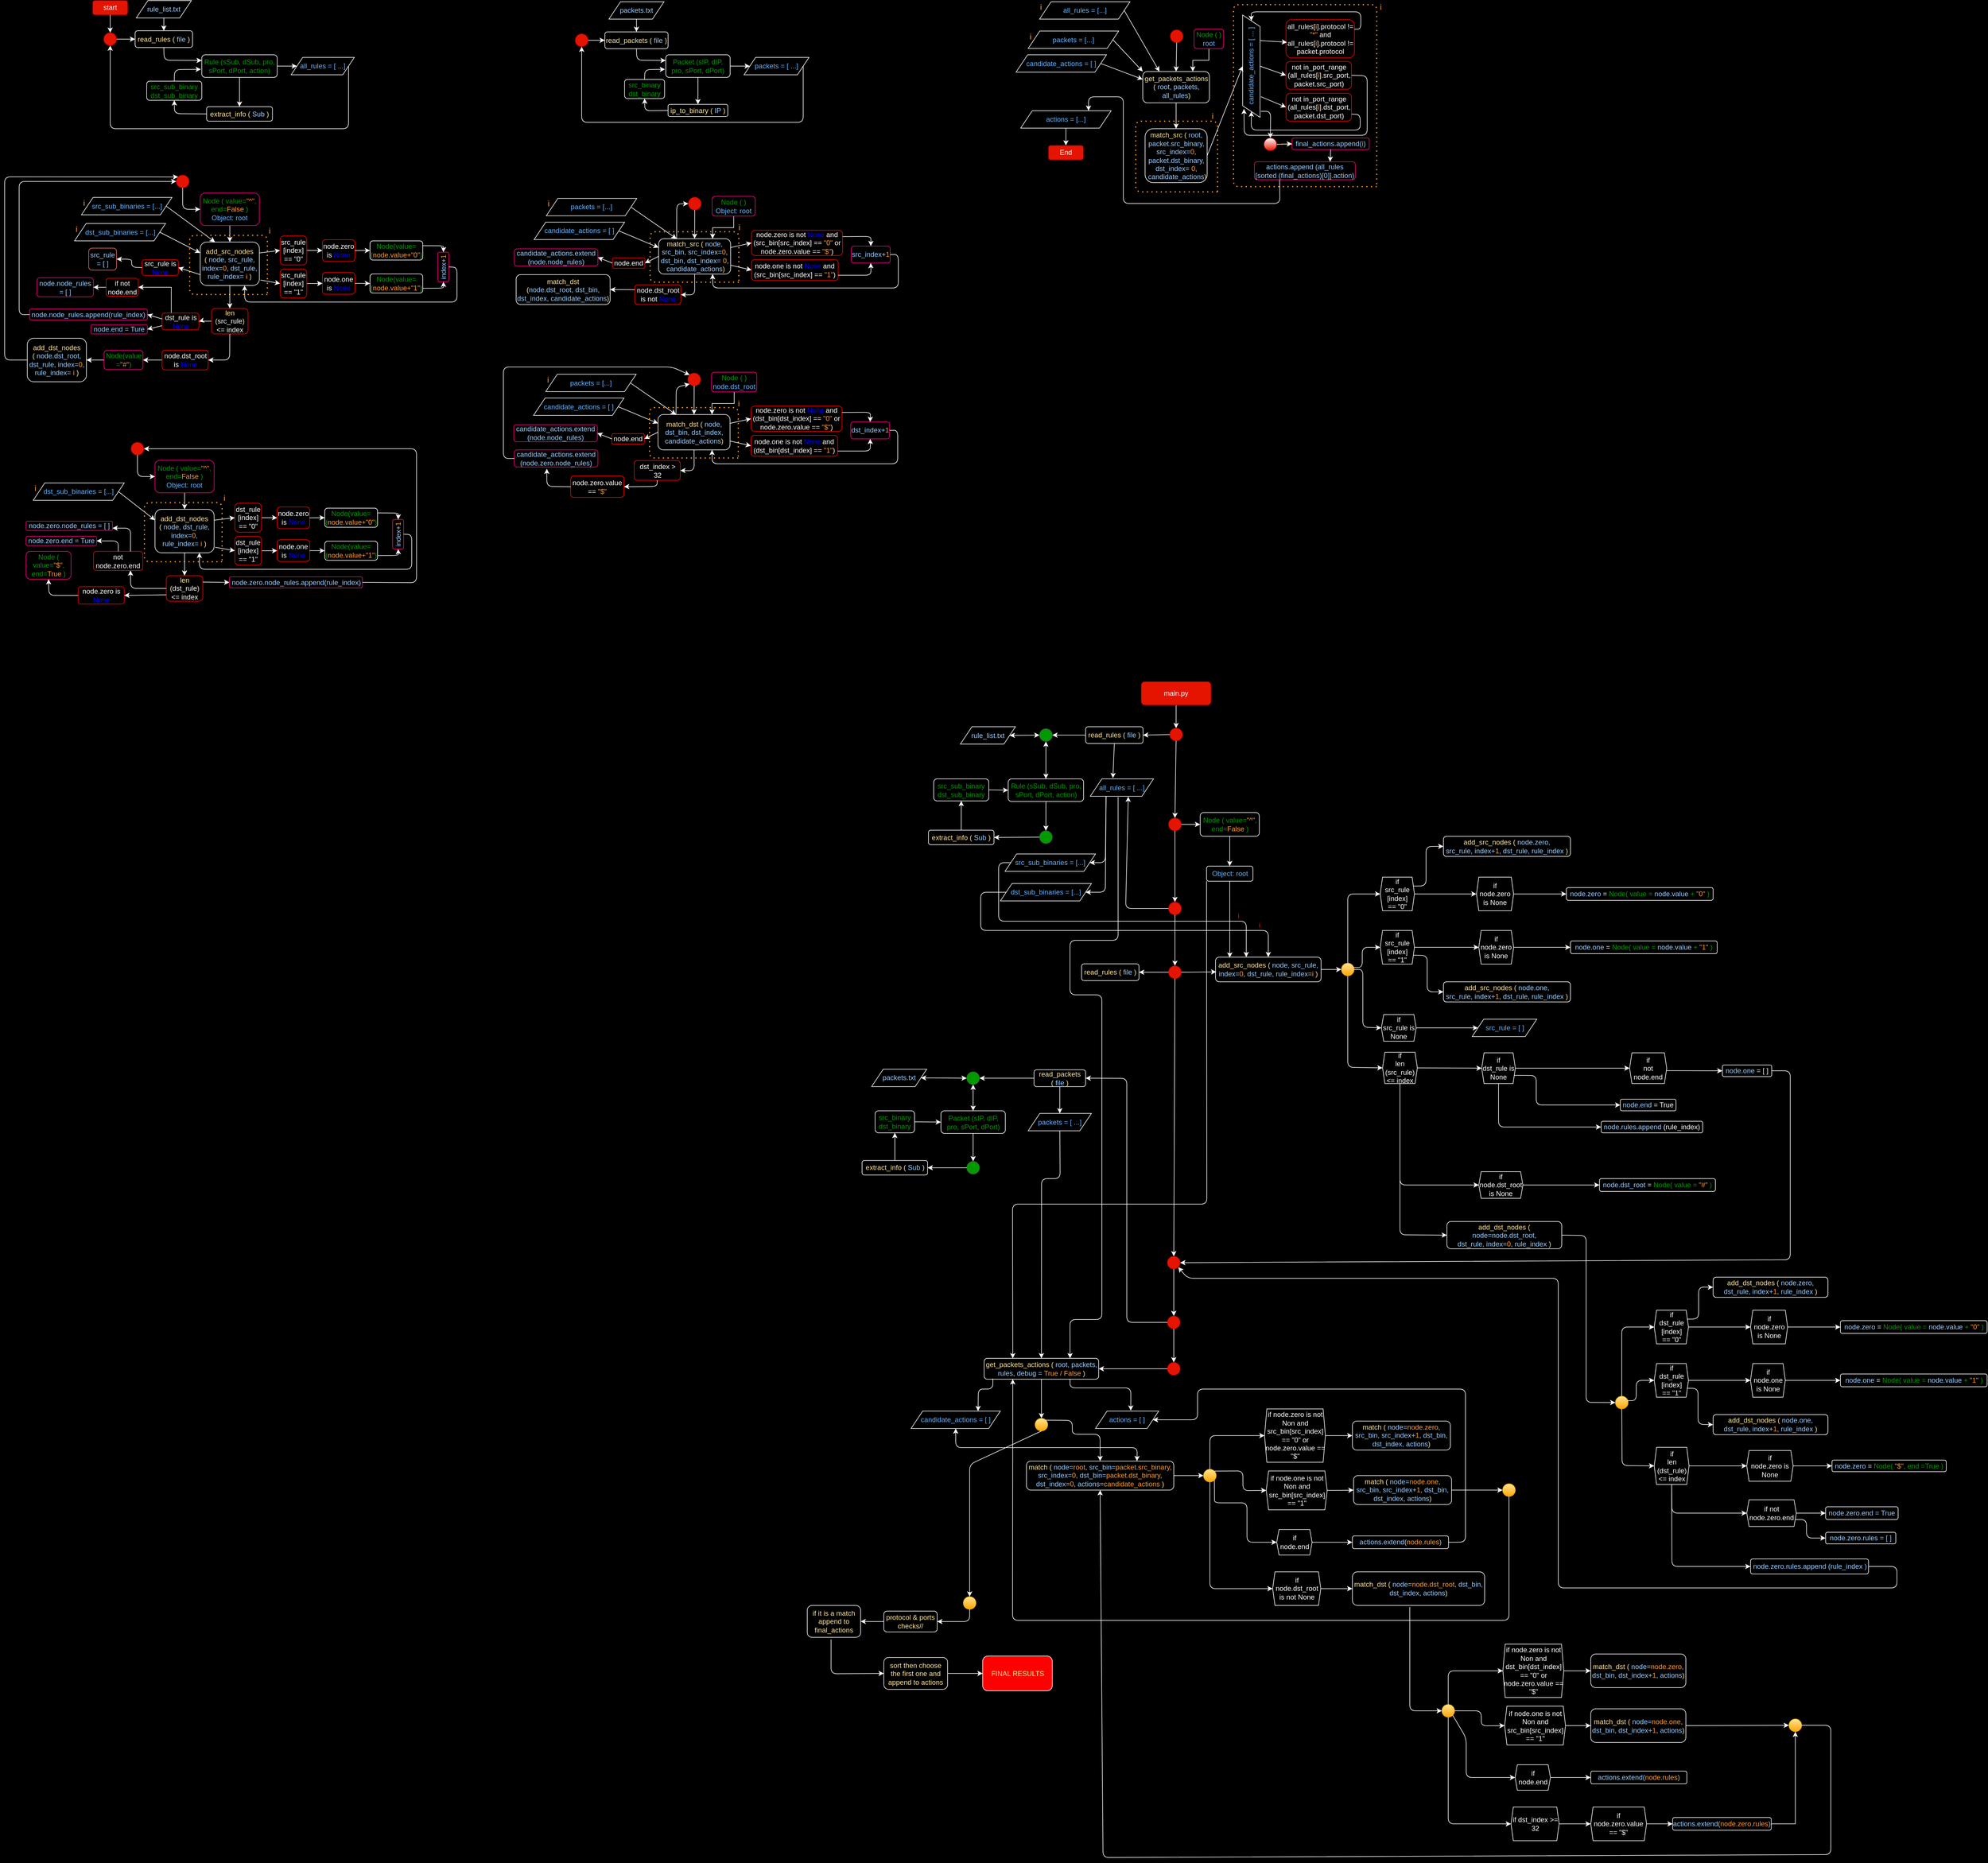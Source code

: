 <mxfile version="13.6.2" type="device"><diagram id="C5RBs43oDa-KdzZeNtuy" name="Page-1"><mxGraphModel dx="2331" dy="1560" grid="0" gridSize="10" guides="1" tooltips="1" connect="1" arrows="1" fold="1" page="1" pageScale="1" pageWidth="827" pageHeight="1169" background="#000000" math="0" shadow="0"><root><mxCell id="WIyWlLk6GJQsqaUBKTNV-0"/><mxCell id="WIyWlLk6GJQsqaUBKTNV-1" parent="WIyWlLk6GJQsqaUBKTNV-0"/><mxCell id="YHvYhDKDPns-8mzJInHp-5" value="" style="edgeStyle=orthogonalEdgeStyle;rounded=0;orthogonalLoop=1;jettySize=auto;html=1;strokeColor=#FFFFFF;entryX=0.5;entryY=0;entryDx=0;entryDy=0;" parent="WIyWlLk6GJQsqaUBKTNV-1" source="WIyWlLk6GJQsqaUBKTNV-3" target="YHvYhDKDPns-8mzJInHp-7" edge="1"><mxGeometry relative="1" as="geometry"><mxPoint x="397" y="166" as="targetPoint"/></mxGeometry></mxCell><mxCell id="WIyWlLk6GJQsqaUBKTNV-3" value="main.py" style="rounded=1;whiteSpace=wrap;html=1;fontSize=12;glass=0;strokeWidth=1;shadow=0;fillColor=#e51400;strokeColor=#B20000;fontColor=#ffffff;" parent="WIyWlLk6GJQsqaUBKTNV-1" vertex="1"><mxGeometry x="337" y="57" width="120" height="40" as="geometry"/></mxCell><mxCell id="YHvYhDKDPns-8mzJInHp-0" value="&lt;font color=&quot;#ffe599&quot;&gt;read_rules (&amp;nbsp;&lt;/font&gt;&lt;font color=&quot;#99ccff&quot;&gt;file&amp;nbsp;&lt;/font&gt;&lt;font color=&quot;#ffe599&quot;&gt;)&lt;/font&gt;" style="rounded=1;whiteSpace=wrap;html=1;fillColor=none;strokeColor=#FFFFFF;" parent="WIyWlLk6GJQsqaUBKTNV-1" vertex="1"><mxGeometry x="241" y="134.5" width="99" height="29" as="geometry"/></mxCell><mxCell id="YHvYhDKDPns-8mzJInHp-1" value="&lt;font color=&quot;#99ccff&quot;&gt;rule_list.txt&lt;/font&gt;" style="shape=parallelogram;perimeter=parallelogramPerimeter;whiteSpace=wrap;html=1;fixedSize=1;fillColor=none;strokeColor=#FFFFFF;" parent="WIyWlLk6GJQsqaUBKTNV-1" vertex="1"><mxGeometry x="25" y="134.5" width="95" height="30" as="geometry"/></mxCell><mxCell id="YHvYhDKDPns-8mzJInHp-6" value="" style="endArrow=classic;startArrow=classic;html=1;strokeColor=#FFFFFF;exitX=1;exitY=0.5;exitDx=0;exitDy=0;entryX=0;entryY=0.5;entryDx=0;entryDy=0;" parent="WIyWlLk6GJQsqaUBKTNV-1" source="YHvYhDKDPns-8mzJInHp-1" target="YHvYhDKDPns-8mzJInHp-11" edge="1"><mxGeometry width="50" height="50" relative="1" as="geometry"><mxPoint x="155.5" y="229" as="sourcePoint"/><mxPoint x="35.5" y="149" as="targetPoint"/></mxGeometry></mxCell><mxCell id="YHvYhDKDPns-8mzJInHp-7" value="" style="ellipse;whiteSpace=wrap;html=1;aspect=fixed;strokeColor=#B20000;fillColor=#e51400;fontColor=#ffffff;" parent="WIyWlLk6GJQsqaUBKTNV-1" vertex="1"><mxGeometry x="386" y="137" width="22" height="22" as="geometry"/></mxCell><mxCell id="YHvYhDKDPns-8mzJInHp-8" value="" style="endArrow=classic;html=1;strokeColor=#FFFFFF;exitX=0;exitY=0.5;exitDx=0;exitDy=0;entryX=1;entryY=0.5;entryDx=0;entryDy=0;" parent="WIyWlLk6GJQsqaUBKTNV-1" source="YHvYhDKDPns-8mzJInHp-7" target="YHvYhDKDPns-8mzJInHp-0" edge="1"><mxGeometry width="50" height="50" relative="1" as="geometry"><mxPoint x="340" y="247" as="sourcePoint"/><mxPoint x="390" y="197" as="targetPoint"/></mxGeometry></mxCell><mxCell id="YHvYhDKDPns-8mzJInHp-9" value="" style="endArrow=classic;html=1;strokeColor=#FFFFFF;exitX=0.5;exitY=1;exitDx=0;exitDy=0;entryX=0.5;entryY=0;entryDx=0;entryDy=0;" parent="WIyWlLk6GJQsqaUBKTNV-1" source="YHvYhDKDPns-8mzJInHp-7" target="YHvYhDKDPns-8mzJInHp-34" edge="1"><mxGeometry width="50" height="50" relative="1" as="geometry"><mxPoint x="333" y="230" as="sourcePoint"/><mxPoint x="397" y="206" as="targetPoint"/></mxGeometry></mxCell><mxCell id="YHvYhDKDPns-8mzJInHp-10" value="" style="endArrow=classic;html=1;strokeColor=#FFFFFF;exitX=0.5;exitY=1;exitDx=0;exitDy=0;entryX=0.358;entryY=-0.045;entryDx=0;entryDy=0;entryPerimeter=0;" parent="WIyWlLk6GJQsqaUBKTNV-1" source="YHvYhDKDPns-8mzJInHp-0" target="YHvYhDKDPns-8mzJInHp-57" edge="1"><mxGeometry width="50" height="50" relative="1" as="geometry"><mxPoint x="235" y="253" as="sourcePoint"/><mxPoint x="292" y="188" as="targetPoint"/></mxGeometry></mxCell><mxCell id="YHvYhDKDPns-8mzJInHp-11" value="" style="ellipse;whiteSpace=wrap;html=1;aspect=fixed;strokeColor=#3A5431;fontColor=#ffffff;fillColor=#009900;" parent="WIyWlLk6GJQsqaUBKTNV-1" vertex="1"><mxGeometry x="161.5" y="138" width="22" height="22" as="geometry"/></mxCell><mxCell id="YHvYhDKDPns-8mzJInHp-20" value="" style="endArrow=classic;html=1;strokeColor=#FFFFFF;entryX=1;entryY=0.5;entryDx=0;entryDy=0;exitX=0;exitY=0.5;exitDx=0;exitDy=0;" parent="WIyWlLk6GJQsqaUBKTNV-1" source="YHvYhDKDPns-8mzJInHp-0" target="YHvYhDKDPns-8mzJInHp-11" edge="1"><mxGeometry width="50" height="50" relative="1" as="geometry"><mxPoint x="133" y="149" as="sourcePoint"/><mxPoint x="98" y="194" as="targetPoint"/></mxGeometry></mxCell><mxCell id="YHvYhDKDPns-8mzJInHp-22" value="&lt;font color=&quot;#009900&quot;&gt;Rule (sSub, dSub, pro, sPort, dPort, action)&lt;/font&gt;" style="rounded=1;whiteSpace=wrap;html=1;fillColor=none;strokeColor=#FFFFFF;" parent="WIyWlLk6GJQsqaUBKTNV-1" vertex="1"><mxGeometry x="107.5" y="224.5" width="130" height="39" as="geometry"/></mxCell><mxCell id="YHvYhDKDPns-8mzJInHp-24" value="&lt;font color=&quot;#009900&quot;&gt;src_sub_binary&lt;br&gt;dst_sub_binary&lt;/font&gt;" style="rounded=1;whiteSpace=wrap;html=1;fillColor=none;strokeColor=#FFFFFF;" parent="WIyWlLk6GJQsqaUBKTNV-1" vertex="1"><mxGeometry x="-21" y="224.5" width="95" height="38" as="geometry"/></mxCell><mxCell id="YHvYhDKDPns-8mzJInHp-25" value="" style="ellipse;whiteSpace=wrap;html=1;aspect=fixed;strokeColor=#3A5431;fontColor=#ffffff;fillColor=#009900;" parent="WIyWlLk6GJQsqaUBKTNV-1" vertex="1"><mxGeometry x="161.5" y="314" width="22" height="22" as="geometry"/></mxCell><mxCell id="YHvYhDKDPns-8mzJInHp-26" value="" style="endArrow=classic;html=1;strokeColor=#FFFFFF;exitX=0.5;exitY=1;exitDx=0;exitDy=0;entryX=0.5;entryY=0;entryDx=0;entryDy=0;" parent="WIyWlLk6GJQsqaUBKTNV-1" source="YHvYhDKDPns-8mzJInHp-22" target="YHvYhDKDPns-8mzJInHp-25" edge="1"><mxGeometry width="50" height="50" relative="1" as="geometry"><mxPoint x="172.5" y="282" as="sourcePoint"/><mxPoint x="273.5" y="218" as="targetPoint"/></mxGeometry></mxCell><mxCell id="YHvYhDKDPns-8mzJInHp-27" value="&lt;font color=&quot;#ffe599&quot;&gt;extract_info (&amp;nbsp;&lt;/font&gt;&lt;font color=&quot;#99ccff&quot;&gt;Sub&amp;nbsp;&lt;/font&gt;&lt;font color=&quot;#ffe599&quot;&gt;)&lt;/font&gt;" style="rounded=1;whiteSpace=wrap;html=1;fillColor=none;strokeColor=#FFFFFF;" parent="WIyWlLk6GJQsqaUBKTNV-1" vertex="1"><mxGeometry x="-30" y="313" width="113" height="25" as="geometry"/></mxCell><mxCell id="YHvYhDKDPns-8mzJInHp-29" value="" style="endArrow=classic;html=1;strokeColor=#FFFFFF;entryX=1;entryY=0.5;entryDx=0;entryDy=0;exitX=0;exitY=0.5;exitDx=0;exitDy=0;" parent="WIyWlLk6GJQsqaUBKTNV-1" source="YHvYhDKDPns-8mzJInHp-25" target="YHvYhDKDPns-8mzJInHp-27" edge="1"><mxGeometry width="50" height="50" relative="1" as="geometry"><mxPoint x="223.5" y="268" as="sourcePoint"/><mxPoint x="273.5" y="218" as="targetPoint"/></mxGeometry></mxCell><mxCell id="YHvYhDKDPns-8mzJInHp-31" value="" style="endArrow=classic;html=1;strokeColor=#FFFFFF;exitX=0.5;exitY=0;exitDx=0;exitDy=0;entryX=0.5;entryY=1;entryDx=0;entryDy=0;" parent="WIyWlLk6GJQsqaUBKTNV-1" source="YHvYhDKDPns-8mzJInHp-27" target="YHvYhDKDPns-8mzJInHp-24" edge="1"><mxGeometry width="50" height="50" relative="1" as="geometry"><mxPoint x="133.5" y="280" as="sourcePoint"/><mxPoint x="183.5" y="230" as="targetPoint"/></mxGeometry></mxCell><mxCell id="YHvYhDKDPns-8mzJInHp-32" value="" style="endArrow=classic;html=1;strokeColor=#FFFFFF;exitX=1;exitY=0.5;exitDx=0;exitDy=0;entryX=0;entryY=0.5;entryDx=0;entryDy=0;" parent="WIyWlLk6GJQsqaUBKTNV-1" source="YHvYhDKDPns-8mzJInHp-24" target="YHvYhDKDPns-8mzJInHp-22" edge="1"><mxGeometry width="50" height="50" relative="1" as="geometry"><mxPoint x="118.5" y="280" as="sourcePoint"/><mxPoint x="168.5" y="230" as="targetPoint"/></mxGeometry></mxCell><mxCell id="YHvYhDKDPns-8mzJInHp-33" value="" style="endArrow=classic;startArrow=classic;html=1;strokeColor=#FFFFFF;entryX=0.5;entryY=1;entryDx=0;entryDy=0;exitX=0.5;exitY=0;exitDx=0;exitDy=0;" parent="WIyWlLk6GJQsqaUBKTNV-1" source="YHvYhDKDPns-8mzJInHp-22" target="YHvYhDKDPns-8mzJInHp-11" edge="1"><mxGeometry width="50" height="50" relative="1" as="geometry"><mxPoint x="198.5" y="276" as="sourcePoint"/><mxPoint x="248.5" y="226" as="targetPoint"/></mxGeometry></mxCell><mxCell id="YHvYhDKDPns-8mzJInHp-34" value="" style="ellipse;whiteSpace=wrap;html=1;aspect=fixed;strokeColor=#B20000;fillColor=#e51400;fontColor=#ffffff;" parent="WIyWlLk6GJQsqaUBKTNV-1" vertex="1"><mxGeometry x="384" y="292" width="22" height="22" as="geometry"/></mxCell><mxCell id="YHvYhDKDPns-8mzJInHp-35" value="&lt;font color=&quot;#009900&quot;&gt;Node ( value=&lt;/font&gt;&lt;font color=&quot;#ff9933&quot;&gt;&quot;^&quot;&lt;/font&gt;&lt;font color=&quot;#009900&quot;&gt;, end=&lt;/font&gt;&lt;font color=&quot;#ff9933&quot;&gt;False&amp;nbsp;&lt;/font&gt;&lt;font color=&quot;#009900&quot;&gt;)&lt;/font&gt;" style="rounded=1;whiteSpace=wrap;html=1;fillColor=none;strokeColor=#FFFFFF;" parent="WIyWlLk6GJQsqaUBKTNV-1" vertex="1"><mxGeometry x="438.5" y="282.5" width="102" height="41" as="geometry"/></mxCell><mxCell id="YHvYhDKDPns-8mzJInHp-36" value="" style="endArrow=classic;html=1;strokeColor=#FFFFFF;exitX=1;exitY=0.5;exitDx=0;exitDy=0;entryX=0;entryY=0.5;entryDx=0;entryDy=0;" parent="WIyWlLk6GJQsqaUBKTNV-1" source="YHvYhDKDPns-8mzJInHp-34" target="YHvYhDKDPns-8mzJInHp-35" edge="1"><mxGeometry width="50" height="50" relative="1" as="geometry"><mxPoint x="336" y="316" as="sourcePoint"/><mxPoint x="386" y="266" as="targetPoint"/></mxGeometry></mxCell><mxCell id="YHvYhDKDPns-8mzJInHp-40" value="" style="endArrow=classic;html=1;strokeColor=#FFFFFF;exitX=0.5;exitY=1;exitDx=0;exitDy=0;entryX=0.5;entryY=0;entryDx=0;entryDy=0;" parent="WIyWlLk6GJQsqaUBKTNV-1" source="YHvYhDKDPns-8mzJInHp-35" target="YHvYhDKDPns-8mzJInHp-41" edge="1"><mxGeometry width="50" height="50" relative="1" as="geometry"><mxPoint x="513.5" y="311" as="sourcePoint"/><mxPoint x="505" y="364.5" as="targetPoint"/></mxGeometry></mxCell><mxCell id="YHvYhDKDPns-8mzJInHp-41" value="&lt;font color=&quot;#66b2ff&quot;&gt;Object: root&lt;/font&gt;" style="rounded=1;whiteSpace=wrap;html=1;fillColor=none;strokeColor=#FFFFFF;" parent="WIyWlLk6GJQsqaUBKTNV-1" vertex="1"><mxGeometry x="449.5" y="375" width="80" height="26" as="geometry"/></mxCell><mxCell id="YHvYhDKDPns-8mzJInHp-42" value="" style="endArrow=classic;html=1;strokeColor=#FFFFFF;exitX=0.5;exitY=1;exitDx=0;exitDy=0;entryX=0.5;entryY=0;entryDx=0;entryDy=0;" parent="WIyWlLk6GJQsqaUBKTNV-1" source="YHvYhDKDPns-8mzJInHp-34" target="YHvYhDKDPns-8mzJInHp-44" edge="1"><mxGeometry width="50" height="50" relative="1" as="geometry"><mxPoint x="396.71" y="361" as="sourcePoint"/><mxPoint x="397" y="427" as="targetPoint"/></mxGeometry></mxCell><mxCell id="YHvYhDKDPns-8mzJInHp-44" value="" style="ellipse;whiteSpace=wrap;html=1;aspect=fixed;strokeColor=#B20000;fillColor=#e51400;fontColor=#ffffff;" parent="WIyWlLk6GJQsqaUBKTNV-1" vertex="1"><mxGeometry x="384" y="437" width="22" height="22" as="geometry"/></mxCell><mxCell id="YHvYhDKDPns-8mzJInHp-47" value="" style="endArrow=classic;html=1;strokeColor=#FFFFFF;exitX=0;exitY=0.5;exitDx=0;exitDy=0;entryX=0.601;entryY=1.021;entryDx=0;entryDy=0;entryPerimeter=0;" parent="WIyWlLk6GJQsqaUBKTNV-1" source="YHvYhDKDPns-8mzJInHp-44" target="YHvYhDKDPns-8mzJInHp-57" edge="1"><mxGeometry width="50" height="50" relative="1" as="geometry"><mxPoint x="254" y="355" as="sourcePoint"/><mxPoint x="313" y="308" as="targetPoint"/><Array as="points"><mxPoint x="310" y="448"/></Array></mxGeometry></mxCell><mxCell id="YHvYhDKDPns-8mzJInHp-48" value="" style="endArrow=classic;html=1;strokeColor=#FFFFFF;entryX=1;entryY=0.5;entryDx=0;entryDy=0;exitX=0.25;exitY=1;exitDx=0;exitDy=0;" parent="WIyWlLk6GJQsqaUBKTNV-1" source="YHvYhDKDPns-8mzJInHp-57" target="YHvYhDKDPns-8mzJInHp-58" edge="1"><mxGeometry width="50" height="50" relative="1" as="geometry"><mxPoint x="275" y="286" as="sourcePoint"/><mxPoint x="251" y="368.5" as="targetPoint"/><Array as="points"><mxPoint x="275" y="369"/></Array></mxGeometry></mxCell><mxCell id="YHvYhDKDPns-8mzJInHp-49" value="" style="endArrow=classic;html=1;strokeColor=#FFFFFF;entryX=1;entryY=0.5;entryDx=0;entryDy=0;exitX=0.25;exitY=1;exitDx=0;exitDy=0;" parent="WIyWlLk6GJQsqaUBKTNV-1" source="YHvYhDKDPns-8mzJInHp-57" target="YHvYhDKDPns-8mzJInHp-59" edge="1"><mxGeometry width="50" height="50" relative="1" as="geometry"><mxPoint x="275" y="368" as="sourcePoint"/><mxPoint x="251" y="419.5" as="targetPoint"/><Array as="points"><mxPoint x="275" y="420"/></Array></mxGeometry></mxCell><mxCell id="YHvYhDKDPns-8mzJInHp-50" value="" style="ellipse;whiteSpace=wrap;html=1;aspect=fixed;strokeColor=#B20000;fillColor=#e51400;fontColor=#ffffff;" parent="WIyWlLk6GJQsqaUBKTNV-1" vertex="1"><mxGeometry x="384" y="547" width="22" height="22" as="geometry"/></mxCell><mxCell id="YHvYhDKDPns-8mzJInHp-51" value="" style="endArrow=classic;html=1;strokeColor=#FFFFFF;exitX=0.5;exitY=1;exitDx=0;exitDy=0;entryX=0.5;entryY=0;entryDx=0;entryDy=0;" parent="WIyWlLk6GJQsqaUBKTNV-1" source="YHvYhDKDPns-8mzJInHp-44" target="YHvYhDKDPns-8mzJInHp-50" edge="1"><mxGeometry width="50" height="50" relative="1" as="geometry"><mxPoint x="459.0" y="459" as="sourcePoint"/><mxPoint x="457" y="553" as="targetPoint"/></mxGeometry></mxCell><mxCell id="YHvYhDKDPns-8mzJInHp-54" value="&lt;font color=&quot;#ffe599&quot;&gt;add_src_nodes (&amp;nbsp;&lt;/font&gt;&lt;font color=&quot;#99ccff&quot;&gt;node, src_rule, index=&lt;/font&gt;&lt;font color=&quot;#ff9933&quot;&gt;0&lt;/font&gt;&lt;font color=&quot;#99ccff&quot;&gt;, dst_rule, rule_index=&lt;/font&gt;&lt;font color=&quot;#ff9933&quot;&gt;i&amp;nbsp;&lt;/font&gt;&lt;font color=&quot;#ffe599&quot;&gt;)&lt;/font&gt;" style="rounded=1;whiteSpace=wrap;html=1;fillColor=none;strokeColor=#FFFFFF;" parent="WIyWlLk6GJQsqaUBKTNV-1" vertex="1"><mxGeometry x="465" y="532" width="182" height="42.5" as="geometry"/></mxCell><mxCell id="YHvYhDKDPns-8mzJInHp-55" value="" style="endArrow=classic;html=1;strokeColor=#FFFFFF;exitX=0;exitY=0.5;exitDx=0;exitDy=0;entryX=0.291;entryY=0;entryDx=0;entryDy=0;entryPerimeter=0;" parent="WIyWlLk6GJQsqaUBKTNV-1" source="YHvYhDKDPns-8mzJInHp-58" target="YHvYhDKDPns-8mzJInHp-54" edge="1"><mxGeometry width="50" height="50" relative="1" as="geometry"><mxPoint x="106" y="369" as="sourcePoint"/><mxPoint x="532" y="470" as="targetPoint"/><Array as="points"><mxPoint x="91" y="369"/><mxPoint x="91" y="470"/><mxPoint x="518" y="470"/></Array></mxGeometry></mxCell><mxCell id="YHvYhDKDPns-8mzJInHp-56" value="" style="endArrow=classic;html=1;strokeColor=#FFFFFF;exitX=1;exitY=0.5;exitDx=0;exitDy=0;entryX=0.007;entryY=0.598;entryDx=0;entryDy=0;entryPerimeter=0;" parent="WIyWlLk6GJQsqaUBKTNV-1" source="YHvYhDKDPns-8mzJInHp-50" target="YHvYhDKDPns-8mzJInHp-54" edge="1"><mxGeometry width="50" height="50" relative="1" as="geometry"><mxPoint x="278" y="524" as="sourcePoint"/><mxPoint x="419" y="593" as="targetPoint"/></mxGeometry></mxCell><mxCell id="YHvYhDKDPns-8mzJInHp-57" value="&lt;span style=&quot;color: rgb(102 , 178 , 255)&quot;&gt;all_rules = [ ...]&lt;/span&gt;" style="shape=parallelogram;perimeter=parallelogramPerimeter;whiteSpace=wrap;html=1;fixedSize=1;fillColor=none;strokeColor=#FFFFFF;" parent="WIyWlLk6GJQsqaUBKTNV-1" vertex="1"><mxGeometry x="249" y="224.5" width="109" height="30" as="geometry"/></mxCell><mxCell id="YHvYhDKDPns-8mzJInHp-58" value="&lt;span style=&quot;color: rgb(102 , 178 , 255)&quot;&gt;src_sub_binaries = [...]&lt;/span&gt;" style="shape=parallelogram;perimeter=parallelogramPerimeter;whiteSpace=wrap;html=1;fixedSize=1;fillColor=none;strokeColor=#FFFFFF;" parent="WIyWlLk6GJQsqaUBKTNV-1" vertex="1"><mxGeometry x="102" y="354" width="156" height="30" as="geometry"/></mxCell><mxCell id="YHvYhDKDPns-8mzJInHp-59" value="&lt;span style=&quot;color: rgb(102 , 178 , 255)&quot;&gt;dst_sub_binaries = [...]&lt;/span&gt;" style="shape=parallelogram;perimeter=parallelogramPerimeter;whiteSpace=wrap;html=1;fixedSize=1;fillColor=none;strokeColor=#FFFFFF;" parent="WIyWlLk6GJQsqaUBKTNV-1" vertex="1"><mxGeometry x="94" y="405" width="157" height="30" as="geometry"/></mxCell><mxCell id="YHvYhDKDPns-8mzJInHp-60" value="" style="endArrow=classic;html=1;strokeColor=#FFFFFF;exitX=0.5;exitY=1;exitDx=0;exitDy=0;entryX=0.135;entryY=0.02;entryDx=0;entryDy=0;entryPerimeter=0;" parent="WIyWlLk6GJQsqaUBKTNV-1" source="YHvYhDKDPns-8mzJInHp-41" target="YHvYhDKDPns-8mzJInHp-54" edge="1"><mxGeometry width="50" height="50" relative="1" as="geometry"><mxPoint x="476" y="518" as="sourcePoint"/><mxPoint x="531" y="527" as="targetPoint"/></mxGeometry></mxCell><mxCell id="YHvYhDKDPns-8mzJInHp-68" value="" style="endArrow=classic;html=1;strokeColor=#FFFFFF;exitX=0;exitY=0.5;exitDx=0;exitDy=0;entryX=0.5;entryY=0;entryDx=0;entryDy=0;" parent="WIyWlLk6GJQsqaUBKTNV-1" source="YHvYhDKDPns-8mzJInHp-59" target="YHvYhDKDPns-8mzJInHp-54" edge="1"><mxGeometry width="50" height="50" relative="1" as="geometry"><mxPoint x="110" y="516" as="sourcePoint"/><mxPoint x="588" y="486" as="targetPoint"/><Array as="points"><mxPoint x="60" y="420"/><mxPoint x="60" y="486"/><mxPoint x="556" y="486"/></Array></mxGeometry></mxCell><mxCell id="YHvYhDKDPns-8mzJInHp-73" value="&lt;font color=&quot;#ff0000&quot;&gt;i&lt;/font&gt;" style="text;html=1;strokeColor=none;fillColor=none;align=center;verticalAlign=middle;whiteSpace=wrap;rounded=0;" parent="WIyWlLk6GJQsqaUBKTNV-1" vertex="1"><mxGeometry x="532" y="468" width="17.5" height="18" as="geometry"/></mxCell><mxCell id="YHvYhDKDPns-8mzJInHp-74" value="&lt;font color=&quot;#ff0000&quot;&gt;i&lt;/font&gt;" style="text;html=1;strokeColor=none;fillColor=none;align=center;verticalAlign=middle;whiteSpace=wrap;rounded=0;" parent="WIyWlLk6GJQsqaUBKTNV-1" vertex="1"><mxGeometry x="496" y="452" width="17.5" height="18" as="geometry"/></mxCell><mxCell id="YHvYhDKDPns-8mzJInHp-75" value="" style="ellipse;whiteSpace=wrap;html=1;aspect=fixed;strokeColor=#d79b00;gradientColor=#ffa500;fillColor=#FFE599;" parent="WIyWlLk6GJQsqaUBKTNV-1" vertex="1"><mxGeometry x="682" y="542.25" width="22" height="22" as="geometry"/></mxCell><mxCell id="YHvYhDKDPns-8mzJInHp-76" value="" style="endArrow=classic;html=1;strokeColor=#FFFFFF;exitX=1;exitY=0.5;exitDx=0;exitDy=0;entryX=0;entryY=0.5;entryDx=0;entryDy=0;" parent="WIyWlLk6GJQsqaUBKTNV-1" source="YHvYhDKDPns-8mzJInHp-54" target="YHvYhDKDPns-8mzJInHp-75" edge="1"><mxGeometry width="50" height="50" relative="1" as="geometry"><mxPoint x="679" y="449" as="sourcePoint"/><mxPoint x="729" y="399" as="targetPoint"/></mxGeometry></mxCell><mxCell id="YHvYhDKDPns-8mzJInHp-79" value="&lt;font color=&quot;#ffffff&quot;&gt;if&lt;br&gt;src_rule [index]&lt;br&gt;== &quot;0&quot;&lt;/font&gt;" style="shape=hexagon;perimeter=hexagonPerimeter2;whiteSpace=wrap;html=1;fixedSize=1;strokeColor=#FFFFFF;fillColor=none;size=4.0;" parent="WIyWlLk6GJQsqaUBKTNV-1" vertex="1"><mxGeometry x="749" y="394" width="59" height="58" as="geometry"/></mxCell><mxCell id="YHvYhDKDPns-8mzJInHp-80" value="&lt;font color=&quot;#ffffff&quot;&gt;if&lt;br&gt;node.zero is None&lt;/font&gt;" style="shape=hexagon;perimeter=hexagonPerimeter2;whiteSpace=wrap;html=1;fixedSize=1;strokeColor=#FFFFFF;fillColor=none;size=4.0;" parent="WIyWlLk6GJQsqaUBKTNV-1" vertex="1"><mxGeometry x="915" y="394" width="64" height="58" as="geometry"/></mxCell><mxCell id="YHvYhDKDPns-8mzJInHp-81" value="&lt;font color=&quot;#99ccff&quot;&gt;node.zero &lt;/font&gt;&lt;font color=&quot;#ffffff&quot;&gt;=&lt;/font&gt;&lt;font color=&quot;#99ccff&quot;&gt;&amp;nbsp;&lt;/font&gt;&lt;font color=&quot;#009900&quot;&gt;Node( value = &lt;/font&gt;&lt;font color=&quot;#99ccff&quot;&gt;node.value&lt;/font&gt;&lt;font color=&quot;#009900&quot;&gt; + &lt;/font&gt;&lt;font color=&quot;#ff9933&quot;&gt;&quot;0&quot;&amp;nbsp;&lt;/font&gt;&lt;font color=&quot;#009900&quot;&gt;)&lt;/font&gt;" style="rounded=1;whiteSpace=wrap;html=1;fillColor=none;strokeColor=#FFFFFF;" parent="WIyWlLk6GJQsqaUBKTNV-1" vertex="1"><mxGeometry x="1070" y="412" width="253" height="22" as="geometry"/></mxCell><mxCell id="YHvYhDKDPns-8mzJInHp-82" value="" style="endArrow=classic;html=1;strokeColor=#FFFFFF;exitX=0.5;exitY=0;exitDx=0;exitDy=0;entryX=0;entryY=0.5;entryDx=0;entryDy=0;" parent="WIyWlLk6GJQsqaUBKTNV-1" source="YHvYhDKDPns-8mzJInHp-75" target="YHvYhDKDPns-8mzJInHp-79" edge="1"><mxGeometry width="50" height="50" relative="1" as="geometry"><mxPoint x="692" y="565" as="sourcePoint"/><mxPoint x="693" y="425" as="targetPoint"/><Array as="points"><mxPoint x="693" y="423"/></Array></mxGeometry></mxCell><mxCell id="YHvYhDKDPns-8mzJInHp-83" value="" style="endArrow=classic;html=1;strokeColor=#FFFFFF;exitX=1;exitY=0.5;exitDx=0;exitDy=0;entryX=0;entryY=0.5;entryDx=0;entryDy=0;" parent="WIyWlLk6GJQsqaUBKTNV-1" source="YHvYhDKDPns-8mzJInHp-79" target="YHvYhDKDPns-8mzJInHp-80" edge="1"><mxGeometry width="50" height="50" relative="1" as="geometry"><mxPoint x="861" y="423" as="sourcePoint"/><mxPoint x="953" y="486" as="targetPoint"/></mxGeometry></mxCell><mxCell id="YHvYhDKDPns-8mzJInHp-84" value="" style="endArrow=classic;html=1;strokeColor=#FFFFFF;entryX=0;entryY=0.5;entryDx=0;entryDy=0;exitX=1;exitY=0.5;exitDx=0;exitDy=0;" parent="WIyWlLk6GJQsqaUBKTNV-1" source="YHvYhDKDPns-8mzJInHp-80" target="YHvYhDKDPns-8mzJInHp-81" edge="1"><mxGeometry width="50" height="50" relative="1" as="geometry"><mxPoint x="869" y="544" as="sourcePoint"/><mxPoint x="919" y="494" as="targetPoint"/></mxGeometry></mxCell><mxCell id="YHvYhDKDPns-8mzJInHp-89" value="&lt;font color=&quot;#ffe599&quot;&gt;add_src_nodes (&amp;nbsp;&lt;/font&gt;&lt;font color=&quot;#99ccff&quot;&gt;node.zero, src_rule,&amp;nbsp;&lt;/font&gt;&lt;font color=&quot;#99ccff&quot;&gt;index+&lt;/font&gt;&lt;font color=&quot;#ff9933&quot;&gt;1&lt;/font&gt;&lt;font color=&quot;#99ccff&quot;&gt;, dst_rule,&amp;nbsp;&lt;/font&gt;&lt;span style=&quot;color: rgb(153 , 204 , 255)&quot;&gt;rule_index&lt;/span&gt;&lt;font color=&quot;#ff9933&quot;&gt;&amp;nbsp;&lt;/font&gt;&lt;font color=&quot;#ffe599&quot;&gt;)&lt;/font&gt;" style="rounded=1;whiteSpace=wrap;html=1;fillColor=none;strokeColor=#FFFFFF;" parent="WIyWlLk6GJQsqaUBKTNV-1" vertex="1"><mxGeometry x="858" y="323.5" width="219" height="34.75" as="geometry"/></mxCell><mxCell id="YHvYhDKDPns-8mzJInHp-90" value="" style="endArrow=classic;html=1;strokeColor=#FFFFFF;entryX=0;entryY=0.5;entryDx=0;entryDy=0;exitX=1;exitY=0.25;exitDx=0;exitDy=0;" parent="WIyWlLk6GJQsqaUBKTNV-1" source="YHvYhDKDPns-8mzJInHp-79" target="YHvYhDKDPns-8mzJInHp-89" edge="1"><mxGeometry width="50" height="50" relative="1" as="geometry"><mxPoint x="813" y="374" as="sourcePoint"/><mxPoint x="664" y="362" as="targetPoint"/><Array as="points"><mxPoint x="828" y="409"/><mxPoint x="828" y="341"/></Array></mxGeometry></mxCell><mxCell id="YHvYhDKDPns-8mzJInHp-93" value="&lt;font color=&quot;#ffffff&quot;&gt;if&lt;br&gt;src_rule [index]&lt;br&gt;== &quot;1&quot;&lt;/font&gt;" style="shape=hexagon;perimeter=hexagonPerimeter2;whiteSpace=wrap;html=1;fixedSize=1;strokeColor=#FFFFFF;fillColor=none;size=4.0;" parent="WIyWlLk6GJQsqaUBKTNV-1" vertex="1"><mxGeometry x="749" y="486" width="59" height="58" as="geometry"/></mxCell><mxCell id="YHvYhDKDPns-8mzJInHp-94" value="&lt;font color=&quot;#ffffff&quot;&gt;if&lt;br&gt;node.zero is None&lt;/font&gt;" style="shape=hexagon;perimeter=hexagonPerimeter2;whiteSpace=wrap;html=1;fixedSize=1;strokeColor=#FFFFFF;fillColor=none;size=4.0;" parent="WIyWlLk6GJQsqaUBKTNV-1" vertex="1"><mxGeometry x="919" y="486" width="60" height="58" as="geometry"/></mxCell><mxCell id="YHvYhDKDPns-8mzJInHp-95" value="&lt;font color=&quot;#99ccff&quot;&gt;node.one&amp;nbsp;&lt;/font&gt;&lt;font color=&quot;#ffffff&quot;&gt;=&lt;/font&gt;&lt;font color=&quot;#99ccff&quot;&gt;&amp;nbsp;&lt;/font&gt;&lt;font color=&quot;#009900&quot;&gt;Node( value = &lt;/font&gt;&lt;font color=&quot;#99ccff&quot;&gt;node.value&lt;/font&gt;&lt;font color=&quot;#009900&quot;&gt; + &lt;/font&gt;&lt;font color=&quot;#ff9933&quot;&gt;&quot;1&quot;&amp;nbsp;&lt;/font&gt;&lt;font color=&quot;#009900&quot;&gt;)&lt;/font&gt;" style="rounded=1;whiteSpace=wrap;html=1;fillColor=none;strokeColor=#FFFFFF;" parent="WIyWlLk6GJQsqaUBKTNV-1" vertex="1"><mxGeometry x="1077" y="504" width="253" height="22" as="geometry"/></mxCell><mxCell id="YHvYhDKDPns-8mzJInHp-96" value="" style="endArrow=classic;html=1;strokeColor=#FFFFFF;exitX=1;exitY=0.5;exitDx=0;exitDy=0;entryX=0;entryY=0.5;entryDx=0;entryDy=0;" parent="WIyWlLk6GJQsqaUBKTNV-1" source="YHvYhDKDPns-8mzJInHp-93" target="YHvYhDKDPns-8mzJInHp-94" edge="1"><mxGeometry width="50" height="50" relative="1" as="geometry"><mxPoint x="861" y="515" as="sourcePoint"/><mxPoint x="953" y="578" as="targetPoint"/></mxGeometry></mxCell><mxCell id="YHvYhDKDPns-8mzJInHp-97" value="" style="endArrow=classic;html=1;strokeColor=#FFFFFF;entryX=0;entryY=0.5;entryDx=0;entryDy=0;exitX=1;exitY=0.5;exitDx=0;exitDy=0;" parent="WIyWlLk6GJQsqaUBKTNV-1" source="YHvYhDKDPns-8mzJInHp-94" target="YHvYhDKDPns-8mzJInHp-95" edge="1"><mxGeometry width="50" height="50" relative="1" as="geometry"><mxPoint x="869" y="636" as="sourcePoint"/><mxPoint x="919" y="586" as="targetPoint"/></mxGeometry></mxCell><mxCell id="YHvYhDKDPns-8mzJInHp-98" value="" style="endArrow=classic;html=1;strokeColor=#FFFFFF;exitX=0.948;exitY=0.352;exitDx=0;exitDy=0;exitPerimeter=0;entryX=0;entryY=0.5;entryDx=0;entryDy=0;" parent="WIyWlLk6GJQsqaUBKTNV-1" source="YHvYhDKDPns-8mzJInHp-75" target="YHvYhDKDPns-8mzJInHp-93" edge="1"><mxGeometry width="50" height="50" relative="1" as="geometry"><mxPoint x="863" y="549" as="sourcePoint"/><mxPoint x="913" y="499" as="targetPoint"/><Array as="points"><mxPoint x="718" y="550"/><mxPoint x="718" y="515"/></Array></mxGeometry></mxCell><mxCell id="YHvYhDKDPns-8mzJInHp-99" value="&lt;font color=&quot;#ffe599&quot;&gt;add_src_nodes (&amp;nbsp;&lt;/font&gt;&lt;font color=&quot;#99ccff&quot;&gt;node.one, src_rule,&amp;nbsp;&lt;/font&gt;&lt;font color=&quot;#99ccff&quot;&gt;index+&lt;/font&gt;&lt;font color=&quot;#ff9933&quot;&gt;1&lt;/font&gt;&lt;font color=&quot;#99ccff&quot;&gt;, dst_rule,&amp;nbsp;&lt;/font&gt;&lt;span style=&quot;color: rgb(153 , 204 , 255)&quot;&gt;rule_index&lt;/span&gt;&lt;font color=&quot;#ff9933&quot;&gt;&amp;nbsp;&lt;/font&gt;&lt;font color=&quot;#ffe599&quot;&gt;)&lt;/font&gt;" style="rounded=1;whiteSpace=wrap;html=1;fillColor=none;strokeColor=#FFFFFF;" parent="WIyWlLk6GJQsqaUBKTNV-1" vertex="1"><mxGeometry x="858" y="574.5" width="219" height="34.75" as="geometry"/></mxCell><mxCell id="YHvYhDKDPns-8mzJInHp-100" value="" style="endArrow=classic;html=1;strokeColor=#FFFFFF;entryX=0;entryY=0.5;entryDx=0;entryDy=0;exitX=1;exitY=0.75;exitDx=0;exitDy=0;" parent="WIyWlLk6GJQsqaUBKTNV-1" source="YHvYhDKDPns-8mzJInHp-93" target="YHvYhDKDPns-8mzJInHp-99" edge="1"><mxGeometry width="50" height="50" relative="1" as="geometry"><mxPoint x="737" y="638" as="sourcePoint"/><mxPoint x="787" y="588" as="targetPoint"/><Array as="points"><mxPoint x="830" y="529"/><mxPoint x="830" y="592"/></Array></mxGeometry></mxCell><mxCell id="YHvYhDKDPns-8mzJInHp-101" value="&lt;font color=&quot;#ffffff&quot;&gt;if&lt;br&gt;src_rule is None&lt;/font&gt;" style="shape=hexagon;perimeter=hexagonPerimeter2;whiteSpace=wrap;html=1;fixedSize=1;strokeColor=#FFFFFF;fillColor=none;size=4.0;" parent="WIyWlLk6GJQsqaUBKTNV-1" vertex="1"><mxGeometry x="751" y="631" width="60" height="46" as="geometry"/></mxCell><mxCell id="YHvYhDKDPns-8mzJInHp-102" value="" style="endArrow=classic;html=1;strokeColor=#FFFFFF;exitX=1;exitY=0.5;exitDx=0;exitDy=0;entryX=0;entryY=0.5;entryDx=0;entryDy=0;" parent="WIyWlLk6GJQsqaUBKTNV-1" source="YHvYhDKDPns-8mzJInHp-75" target="YHvYhDKDPns-8mzJInHp-101" edge="1"><mxGeometry width="50" height="50" relative="1" as="geometry"><mxPoint x="807" y="578" as="sourcePoint"/><mxPoint x="704" y="655" as="targetPoint"/><Array as="points"><mxPoint x="719" y="553"/><mxPoint x="719" y="653"/></Array></mxGeometry></mxCell><mxCell id="YHvYhDKDPns-8mzJInHp-103" value="&lt;span style=&quot;color: rgb(102 , 178 , 255)&quot;&gt;src_rule = [ ]&lt;/span&gt;" style="shape=parallelogram;perimeter=parallelogramPerimeter;whiteSpace=wrap;html=1;fixedSize=1;fillColor=none;strokeColor=#FFFFFF;" parent="WIyWlLk6GJQsqaUBKTNV-1" vertex="1"><mxGeometry x="907.5" y="639" width="111.5" height="30" as="geometry"/></mxCell><mxCell id="YHvYhDKDPns-8mzJInHp-104" value="" style="endArrow=classic;html=1;strokeColor=#FFFFFF;exitX=1;exitY=0.5;exitDx=0;exitDy=0;entryX=0;entryY=0.5;entryDx=0;entryDy=0;" parent="WIyWlLk6GJQsqaUBKTNV-1" source="YHvYhDKDPns-8mzJInHp-101" target="YHvYhDKDPns-8mzJInHp-103" edge="1"><mxGeometry width="50" height="50" relative="1" as="geometry"><mxPoint x="864" y="654" as="sourcePoint"/><mxPoint x="857" y="602" as="targetPoint"/></mxGeometry></mxCell><mxCell id="YHvYhDKDPns-8mzJInHp-105" value="&lt;font color=&quot;#ffffff&quot;&gt;if&lt;br&gt;len (src_rule) &amp;lt;= index&lt;br&gt;&lt;/font&gt;" style="shape=hexagon;perimeter=hexagonPerimeter2;whiteSpace=wrap;html=1;fixedSize=1;strokeColor=#FFFFFF;fillColor=none;size=4.0;" parent="WIyWlLk6GJQsqaUBKTNV-1" vertex="1"><mxGeometry x="753" y="696" width="60" height="54" as="geometry"/></mxCell><mxCell id="YHvYhDKDPns-8mzJInHp-107" value="" style="endArrow=classic;html=1;strokeColor=#FFFFFF;exitX=1;exitY=0.5;exitDx=0;exitDy=0;entryX=0;entryY=0.5;entryDx=0;entryDy=0;" parent="WIyWlLk6GJQsqaUBKTNV-1" source="YHvYhDKDPns-8mzJInHp-105" target="YHvYhDKDPns-8mzJInHp-111" edge="1"><mxGeometry width="50" height="50" relative="1" as="geometry"><mxPoint x="866" y="723.0" as="sourcePoint"/><mxPoint x="899" y="722" as="targetPoint"/></mxGeometry></mxCell><mxCell id="YHvYhDKDPns-8mzJInHp-108" value="" style="endArrow=classic;html=1;strokeColor=#FFFFFF;exitX=0.5;exitY=1;exitDx=0;exitDy=0;entryX=0;entryY=0.5;entryDx=0;entryDy=0;" parent="WIyWlLk6GJQsqaUBKTNV-1" source="YHvYhDKDPns-8mzJInHp-75" target="YHvYhDKDPns-8mzJInHp-105" edge="1"><mxGeometry width="50" height="50" relative="1" as="geometry"><mxPoint x="949" y="636" as="sourcePoint"/><mxPoint x="999" y="586" as="targetPoint"/><Array as="points"><mxPoint x="693" y="722"/></Array></mxGeometry></mxCell><mxCell id="YHvYhDKDPns-8mzJInHp-111" value="&lt;font color=&quot;#ffffff&quot;&gt;if&lt;br&gt;dst_rule is None&lt;/font&gt;" style="shape=hexagon;perimeter=hexagonPerimeter2;whiteSpace=wrap;html=1;fixedSize=1;strokeColor=#FFFFFF;fillColor=none;size=4.0;" parent="WIyWlLk6GJQsqaUBKTNV-1" vertex="1"><mxGeometry x="924" y="697" width="58" height="53" as="geometry"/></mxCell><mxCell id="YHvYhDKDPns-8mzJInHp-112" value="&lt;font color=&quot;#ffffff&quot;&gt;if&lt;br&gt;not node.end&lt;/font&gt;" style="shape=hexagon;perimeter=hexagonPerimeter2;whiteSpace=wrap;html=1;fixedSize=1;strokeColor=#FFFFFF;fillColor=none;size=4.0;" parent="WIyWlLk6GJQsqaUBKTNV-1" vertex="1"><mxGeometry x="1179" y="697" width="64" height="53" as="geometry"/></mxCell><mxCell id="YHvYhDKDPns-8mzJInHp-114" value="" style="endArrow=classic;html=1;strokeColor=#FFFFFF;exitX=1;exitY=0.5;exitDx=0;exitDy=0;entryX=0;entryY=0.5;entryDx=0;entryDy=0;" parent="WIyWlLk6GJQsqaUBKTNV-1" source="YHvYhDKDPns-8mzJInHp-111" target="YHvYhDKDPns-8mzJInHp-112" edge="1"><mxGeometry width="50" height="50" relative="1" as="geometry"><mxPoint x="876" y="733" as="sourcePoint"/><mxPoint x="910" y="733.5" as="targetPoint"/></mxGeometry></mxCell><mxCell id="YHvYhDKDPns-8mzJInHp-116" value="&lt;font color=&quot;#99ccff&quot;&gt;node.one &lt;/font&gt;&lt;font color=&quot;#ffffff&quot;&gt;= [ ]&lt;/font&gt;" style="rounded=1;whiteSpace=wrap;html=1;fillColor=none;strokeColor=#FFFFFF;" parent="WIyWlLk6GJQsqaUBKTNV-1" vertex="1"><mxGeometry x="1339" y="718" width="85" height="20" as="geometry"/></mxCell><mxCell id="YHvYhDKDPns-8mzJInHp-117" value="" style="endArrow=classic;html=1;strokeColor=#FFFFFF;exitX=0.989;exitY=0.58;exitDx=0;exitDy=0;exitPerimeter=0;entryX=0;entryY=0.5;entryDx=0;entryDy=0;" parent="WIyWlLk6GJQsqaUBKTNV-1" source="YHvYhDKDPns-8mzJInHp-112" target="YHvYhDKDPns-8mzJInHp-116" edge="1"><mxGeometry width="50" height="50" relative="1" as="geometry"><mxPoint x="1161" y="643" as="sourcePoint"/><mxPoint x="1211" y="593" as="targetPoint"/></mxGeometry></mxCell><mxCell id="YHvYhDKDPns-8mzJInHp-118" value="&lt;font color=&quot;#99ccff&quot;&gt;node.end&amp;nbsp;&lt;/font&gt;&lt;font color=&quot;#ffffff&quot;&gt;= True&lt;/font&gt;" style="rounded=1;whiteSpace=wrap;html=1;fillColor=none;strokeColor=#FFFFFF;" parent="WIyWlLk6GJQsqaUBKTNV-1" vertex="1"><mxGeometry x="1163" y="777" width="96" height="20" as="geometry"/></mxCell><mxCell id="YHvYhDKDPns-8mzJInHp-119" value="&lt;font color=&quot;#99ccff&quot;&gt;node.rules.append &lt;/font&gt;&lt;font color=&quot;#ffffff&quot;&gt;(rule_index)&lt;/font&gt;" style="rounded=1;whiteSpace=wrap;html=1;fillColor=none;strokeColor=#FFFFFF;" parent="WIyWlLk6GJQsqaUBKTNV-1" vertex="1"><mxGeometry x="1130" y="815" width="175" height="20" as="geometry"/></mxCell><mxCell id="YHvYhDKDPns-8mzJInHp-120" value="" style="endArrow=classic;html=1;strokeColor=#FFFFFF;exitX=1;exitY=0.75;exitDx=0;exitDy=0;entryX=0;entryY=0.5;entryDx=0;entryDy=0;" parent="WIyWlLk6GJQsqaUBKTNV-1" source="YHvYhDKDPns-8mzJInHp-111" target="YHvYhDKDPns-8mzJInHp-118" edge="1"><mxGeometry width="50" height="50" relative="1" as="geometry"><mxPoint x="981" y="790" as="sourcePoint"/><mxPoint x="1031" y="740" as="targetPoint"/><Array as="points"><mxPoint x="1018" y="736"/><mxPoint x="1018" y="787"/></Array></mxGeometry></mxCell><mxCell id="YHvYhDKDPns-8mzJInHp-121" value="" style="endArrow=classic;html=1;strokeColor=#FFFFFF;exitX=0.5;exitY=1;exitDx=0;exitDy=0;entryX=0;entryY=0.5;entryDx=0;entryDy=0;" parent="WIyWlLk6GJQsqaUBKTNV-1" source="YHvYhDKDPns-8mzJInHp-111" target="YHvYhDKDPns-8mzJInHp-119" edge="1"><mxGeometry width="50" height="50" relative="1" as="geometry"><mxPoint x="1018" y="832" as="sourcePoint"/><mxPoint x="1068" y="782" as="targetPoint"/><Array as="points"><mxPoint x="953" y="825"/></Array></mxGeometry></mxCell><mxCell id="YHvYhDKDPns-8mzJInHp-123" value="&lt;font color=&quot;#ffffff&quot;&gt;if node.dst_root is None&lt;/font&gt;" style="shape=hexagon;perimeter=hexagonPerimeter2;whiteSpace=wrap;html=1;fixedSize=1;strokeColor=#FFFFFF;fillColor=none;size=4.0;" parent="WIyWlLk6GJQsqaUBKTNV-1" vertex="1"><mxGeometry x="919" y="902" width="76" height="46" as="geometry"/></mxCell><mxCell id="YHvYhDKDPns-8mzJInHp-124" value="&lt;font color=&quot;#99ccff&quot;&gt;node.dst_root&amp;nbsp;&lt;/font&gt;&lt;font color=&quot;#ffffff&quot;&gt;=&lt;/font&gt;&lt;font color=&quot;#99ccff&quot;&gt;&amp;nbsp;&lt;/font&gt;&lt;font color=&quot;#009900&quot;&gt;Node( value = &lt;/font&gt;&lt;font color=&quot;#ff9933&quot;&gt;&quot;#&quot;&amp;nbsp;&lt;/font&gt;&lt;font color=&quot;#009900&quot;&gt;)&lt;/font&gt;" style="rounded=1;whiteSpace=wrap;html=1;fillColor=none;strokeColor=#FFFFFF;" parent="WIyWlLk6GJQsqaUBKTNV-1" vertex="1"><mxGeometry x="1127" y="914" width="200" height="22" as="geometry"/></mxCell><mxCell id="YHvYhDKDPns-8mzJInHp-125" value="" style="endArrow=classic;html=1;strokeColor=#FFFFFF;exitX=1;exitY=0.5;exitDx=0;exitDy=0;entryX=0;entryY=0.5;entryDx=0;entryDy=0;" parent="WIyWlLk6GJQsqaUBKTNV-1" source="YHvYhDKDPns-8mzJInHp-123" target="YHvYhDKDPns-8mzJInHp-124" edge="1"><mxGeometry width="50" height="50" relative="1" as="geometry"><mxPoint x="1047" y="828" as="sourcePoint"/><mxPoint x="1097" y="778" as="targetPoint"/></mxGeometry></mxCell><mxCell id="YHvYhDKDPns-8mzJInHp-126" value="" style="endArrow=classic;html=1;strokeColor=#FFFFFF;exitX=0.5;exitY=1;exitDx=0;exitDy=0;entryX=0;entryY=0.5;entryDx=0;entryDy=0;" parent="WIyWlLk6GJQsqaUBKTNV-1" source="YHvYhDKDPns-8mzJInHp-105" target="YHvYhDKDPns-8mzJInHp-123" edge="1"><mxGeometry width="50" height="50" relative="1" as="geometry"><mxPoint x="994" y="828" as="sourcePoint"/><mxPoint x="1044" y="778" as="targetPoint"/><Array as="points"><mxPoint x="783" y="925"/></Array></mxGeometry></mxCell><mxCell id="YHvYhDKDPns-8mzJInHp-127" value="&lt;font color=&quot;#ffe599&quot;&gt;add_dst_nodes ( &lt;/font&gt;&lt;font color=&quot;#99ccff&quot;&gt;node=node.dst_root, dst_rule,&amp;nbsp;&lt;/font&gt;&lt;font color=&quot;#99ccff&quot;&gt;index=&lt;/font&gt;&lt;font color=&quot;#ff9933&quot;&gt;0&lt;/font&gt;&lt;font color=&quot;#99ccff&quot;&gt;,&amp;nbsp;&lt;/font&gt;&lt;span style=&quot;color: rgb(153 , 204 , 255)&quot;&gt;rule_index&lt;/span&gt;&lt;font color=&quot;#ff9933&quot;&gt;&amp;nbsp;&lt;/font&gt;&lt;font color=&quot;#ffe599&quot;&gt;)&lt;/font&gt;" style="rounded=1;whiteSpace=wrap;html=1;fillColor=none;strokeColor=#FFFFFF;" parent="WIyWlLk6GJQsqaUBKTNV-1" vertex="1"><mxGeometry x="864" y="988" width="198" height="47" as="geometry"/></mxCell><mxCell id="YHvYhDKDPns-8mzJInHp-128" value="" style="endArrow=classic;html=1;strokeColor=#FFFFFF;exitX=0.5;exitY=1;exitDx=0;exitDy=0;entryX=0;entryY=0.5;entryDx=0;entryDy=0;" parent="WIyWlLk6GJQsqaUBKTNV-1" source="YHvYhDKDPns-8mzJInHp-105" target="YHvYhDKDPns-8mzJInHp-127" edge="1"><mxGeometry width="50" height="50" relative="1" as="geometry"><mxPoint x="833" y="921" as="sourcePoint"/><mxPoint x="883" y="871" as="targetPoint"/><Array as="points"><mxPoint x="783" y="1011"/></Array></mxGeometry></mxCell><mxCell id="YHvYhDKDPns-8mzJInHp-129" value="" style="endArrow=classic;html=1;strokeColor=#FFFFFF;exitX=0.5;exitY=1;exitDx=0;exitDy=0;entryX=0.5;entryY=0;entryDx=0;entryDy=0;" parent="WIyWlLk6GJQsqaUBKTNV-1" source="YHvYhDKDPns-8mzJInHp-50" target="YHvYhDKDPns-8mzJInHp-130" edge="1"><mxGeometry width="50" height="50" relative="1" as="geometry"><mxPoint x="582" y="854" as="sourcePoint"/><mxPoint x="395" y="998" as="targetPoint"/></mxGeometry></mxCell><mxCell id="YHvYhDKDPns-8mzJInHp-130" value="" style="ellipse;whiteSpace=wrap;html=1;aspect=fixed;strokeColor=#B20000;fillColor=#e51400;fontColor=#ffffff;" parent="WIyWlLk6GJQsqaUBKTNV-1" vertex="1"><mxGeometry x="382" y="1048" width="22" height="22" as="geometry"/></mxCell><mxCell id="YHvYhDKDPns-8mzJInHp-133" value="" style="endArrow=classic;html=1;strokeColor=#FFFFFF;exitX=1;exitY=0.5;exitDx=0;exitDy=0;entryX=1;entryY=0.5;entryDx=0;entryDy=0;" parent="WIyWlLk6GJQsqaUBKTNV-1" source="YHvYhDKDPns-8mzJInHp-116" target="YHvYhDKDPns-8mzJInHp-130" edge="1"><mxGeometry width="50" height="50" relative="1" as="geometry"><mxPoint x="808" y="971" as="sourcePoint"/><mxPoint x="1407" y="1101" as="targetPoint"/><Array as="points"><mxPoint x="1456" y="728"/><mxPoint x="1456" y="1054"/></Array></mxGeometry></mxCell><mxCell id="YHvYhDKDPns-8mzJInHp-135" value="" style="ellipse;whiteSpace=wrap;html=1;aspect=fixed;strokeColor=#d79b00;gradientColor=#ffa500;fillColor=#FFE599;" parent="WIyWlLk6GJQsqaUBKTNV-1" vertex="1"><mxGeometry x="1154.5" y="1289.25" width="22" height="22" as="geometry"/></mxCell><mxCell id="YHvYhDKDPns-8mzJInHp-136" value="" style="endArrow=classic;html=1;strokeColor=#FFFFFF;exitX=1;exitY=0.5;exitDx=0;exitDy=0;entryX=0;entryY=0.5;entryDx=0;entryDy=0;" parent="WIyWlLk6GJQsqaUBKTNV-1" source="YHvYhDKDPns-8mzJInHp-127" target="YHvYhDKDPns-8mzJInHp-135" edge="1"><mxGeometry width="50" height="50" relative="1" as="geometry"><mxPoint x="1145" y="1285.25" as="sourcePoint"/><mxPoint x="1227" y="1131" as="targetPoint"/><Array as="points"><mxPoint x="1104" y="1012"/><mxPoint x="1104" y="1300"/></Array></mxGeometry></mxCell><mxCell id="YHvYhDKDPns-8mzJInHp-137" value="&lt;font color=&quot;#ffffff&quot;&gt;if&lt;br&gt;dst_rule [index]&lt;br&gt;== &quot;0&quot;&lt;/font&gt;" style="shape=hexagon;perimeter=hexagonPerimeter2;whiteSpace=wrap;html=1;fixedSize=1;strokeColor=#FFFFFF;fillColor=none;size=4.0;" parent="WIyWlLk6GJQsqaUBKTNV-1" vertex="1"><mxGeometry x="1221.5" y="1141" width="59" height="58" as="geometry"/></mxCell><mxCell id="YHvYhDKDPns-8mzJInHp-138" value="&lt;font color=&quot;#ffffff&quot;&gt;if&lt;br&gt;node.zero is None&lt;/font&gt;" style="shape=hexagon;perimeter=hexagonPerimeter2;whiteSpace=wrap;html=1;fixedSize=1;strokeColor=#FFFFFF;fillColor=none;size=4.0;" parent="WIyWlLk6GJQsqaUBKTNV-1" vertex="1"><mxGeometry x="1387.5" y="1141" width="64" height="58" as="geometry"/></mxCell><mxCell id="YHvYhDKDPns-8mzJInHp-139" value="&lt;font color=&quot;#99ccff&quot;&gt;node.zero &lt;/font&gt;&lt;font color=&quot;#ffffff&quot;&gt;=&lt;/font&gt;&lt;font color=&quot;#99ccff&quot;&gt;&amp;nbsp;&lt;/font&gt;&lt;font color=&quot;#009900&quot;&gt;Node( value = &lt;/font&gt;&lt;font color=&quot;#99ccff&quot;&gt;node.value&lt;/font&gt;&lt;font color=&quot;#009900&quot;&gt; + &lt;/font&gt;&lt;font color=&quot;#ff9933&quot;&gt;&quot;0&quot;&amp;nbsp;&lt;/font&gt;&lt;font color=&quot;#009900&quot;&gt;)&lt;/font&gt;" style="rounded=1;whiteSpace=wrap;html=1;fillColor=none;strokeColor=#FFFFFF;" parent="WIyWlLk6GJQsqaUBKTNV-1" vertex="1"><mxGeometry x="1542.5" y="1159" width="253" height="22" as="geometry"/></mxCell><mxCell id="YHvYhDKDPns-8mzJInHp-140" value="" style="endArrow=classic;html=1;strokeColor=#FFFFFF;exitX=0.5;exitY=0;exitDx=0;exitDy=0;entryX=0;entryY=0.5;entryDx=0;entryDy=0;" parent="WIyWlLk6GJQsqaUBKTNV-1" source="YHvYhDKDPns-8mzJInHp-135" target="YHvYhDKDPns-8mzJInHp-137" edge="1"><mxGeometry width="50" height="50" relative="1" as="geometry"><mxPoint x="1164.5" y="1312" as="sourcePoint"/><mxPoint x="1165.5" y="1172" as="targetPoint"/><Array as="points"><mxPoint x="1165.5" y="1170"/></Array></mxGeometry></mxCell><mxCell id="YHvYhDKDPns-8mzJInHp-141" value="" style="endArrow=classic;html=1;strokeColor=#FFFFFF;exitX=1;exitY=0.5;exitDx=0;exitDy=0;entryX=0;entryY=0.5;entryDx=0;entryDy=0;" parent="WIyWlLk6GJQsqaUBKTNV-1" source="YHvYhDKDPns-8mzJInHp-137" target="YHvYhDKDPns-8mzJInHp-138" edge="1"><mxGeometry width="50" height="50" relative="1" as="geometry"><mxPoint x="1333.5" y="1170" as="sourcePoint"/><mxPoint x="1425.5" y="1233" as="targetPoint"/></mxGeometry></mxCell><mxCell id="YHvYhDKDPns-8mzJInHp-142" value="" style="endArrow=classic;html=1;strokeColor=#FFFFFF;entryX=0;entryY=0.5;entryDx=0;entryDy=0;exitX=1;exitY=0.5;exitDx=0;exitDy=0;" parent="WIyWlLk6GJQsqaUBKTNV-1" source="YHvYhDKDPns-8mzJInHp-138" target="YHvYhDKDPns-8mzJInHp-139" edge="1"><mxGeometry width="50" height="50" relative="1" as="geometry"><mxPoint x="1341.5" y="1291" as="sourcePoint"/><mxPoint x="1391.5" y="1241" as="targetPoint"/></mxGeometry></mxCell><mxCell id="YHvYhDKDPns-8mzJInHp-143" value="&lt;font color=&quot;#ffe599&quot;&gt;add_dst_nodes (&amp;nbsp;&lt;/font&gt;&lt;font color=&quot;#99ccff&quot;&gt;node.zero, dst_rule,&amp;nbsp;&lt;/font&gt;&lt;font color=&quot;#99ccff&quot;&gt;index+&lt;/font&gt;&lt;font color=&quot;#ff9933&quot;&gt;1&lt;/font&gt;&lt;font color=&quot;#99ccff&quot;&gt;,&amp;nbsp;&lt;/font&gt;&lt;span style=&quot;color: rgb(153 , 204 , 255)&quot;&gt;rule_index&lt;/span&gt;&lt;font color=&quot;#ff9933&quot;&gt;&amp;nbsp;&lt;/font&gt;&lt;font color=&quot;#ffe599&quot;&gt;)&lt;/font&gt;" style="rounded=1;whiteSpace=wrap;html=1;fillColor=none;strokeColor=#FFFFFF;" parent="WIyWlLk6GJQsqaUBKTNV-1" vertex="1"><mxGeometry x="1323" y="1084" width="198" height="34.75" as="geometry"/></mxCell><mxCell id="YHvYhDKDPns-8mzJInHp-144" value="" style="endArrow=classic;html=1;strokeColor=#FFFFFF;entryX=0;entryY=0.5;entryDx=0;entryDy=0;exitX=1;exitY=0.25;exitDx=0;exitDy=0;" parent="WIyWlLk6GJQsqaUBKTNV-1" source="YHvYhDKDPns-8mzJInHp-137" target="YHvYhDKDPns-8mzJInHp-143" edge="1"><mxGeometry width="50" height="50" relative="1" as="geometry"><mxPoint x="1285.5" y="1121" as="sourcePoint"/><mxPoint x="1136.5" y="1109" as="targetPoint"/><Array as="points"><mxPoint x="1298" y="1156"/><mxPoint x="1298" y="1101"/></Array></mxGeometry></mxCell><mxCell id="YHvYhDKDPns-8mzJInHp-145" value="&lt;font color=&quot;#ffffff&quot;&gt;if&lt;br&gt;dst_rule [index]&lt;br&gt;== &quot;1&quot;&lt;/font&gt;" style="shape=hexagon;perimeter=hexagonPerimeter2;whiteSpace=wrap;html=1;fixedSize=1;strokeColor=#FFFFFF;fillColor=none;size=4.0;" parent="WIyWlLk6GJQsqaUBKTNV-1" vertex="1"><mxGeometry x="1221.5" y="1233" width="59" height="58" as="geometry"/></mxCell><mxCell id="YHvYhDKDPns-8mzJInHp-146" value="&lt;font color=&quot;#ffffff&quot;&gt;if&lt;br&gt;node.one is None&lt;/font&gt;" style="shape=hexagon;perimeter=hexagonPerimeter2;whiteSpace=wrap;html=1;fixedSize=1;strokeColor=#FFFFFF;fillColor=none;size=4.0;" parent="WIyWlLk6GJQsqaUBKTNV-1" vertex="1"><mxGeometry x="1387.5" y="1233" width="60" height="58" as="geometry"/></mxCell><mxCell id="YHvYhDKDPns-8mzJInHp-147" value="&lt;font color=&quot;#99ccff&quot;&gt;node.one&amp;nbsp;&lt;/font&gt;&lt;font color=&quot;#ffffff&quot;&gt;=&lt;/font&gt;&lt;font color=&quot;#99ccff&quot;&gt;&amp;nbsp;&lt;/font&gt;&lt;font color=&quot;#009900&quot;&gt;Node( value = &lt;/font&gt;&lt;font color=&quot;#99ccff&quot;&gt;node.value&lt;/font&gt;&lt;font color=&quot;#009900&quot;&gt; + &lt;/font&gt;&lt;font color=&quot;#ff9933&quot;&gt;&quot;1&quot;&amp;nbsp;&lt;/font&gt;&lt;font color=&quot;#009900&quot;&gt;)&lt;/font&gt;" style="rounded=1;whiteSpace=wrap;html=1;fillColor=none;strokeColor=#FFFFFF;" parent="WIyWlLk6GJQsqaUBKTNV-1" vertex="1"><mxGeometry x="1542.5" y="1251" width="253" height="22" as="geometry"/></mxCell><mxCell id="YHvYhDKDPns-8mzJInHp-148" value="" style="endArrow=classic;html=1;strokeColor=#FFFFFF;exitX=1;exitY=0.5;exitDx=0;exitDy=0;entryX=0;entryY=0.5;entryDx=0;entryDy=0;" parent="WIyWlLk6GJQsqaUBKTNV-1" source="YHvYhDKDPns-8mzJInHp-145" target="YHvYhDKDPns-8mzJInHp-146" edge="1"><mxGeometry width="50" height="50" relative="1" as="geometry"><mxPoint x="1333.5" y="1262" as="sourcePoint"/><mxPoint x="1425.5" y="1325" as="targetPoint"/></mxGeometry></mxCell><mxCell id="YHvYhDKDPns-8mzJInHp-149" value="" style="endArrow=classic;html=1;strokeColor=#FFFFFF;entryX=0;entryY=0.5;entryDx=0;entryDy=0;exitX=1;exitY=0.5;exitDx=0;exitDy=0;" parent="WIyWlLk6GJQsqaUBKTNV-1" source="YHvYhDKDPns-8mzJInHp-146" target="YHvYhDKDPns-8mzJInHp-147" edge="1"><mxGeometry width="50" height="50" relative="1" as="geometry"><mxPoint x="1341.5" y="1383" as="sourcePoint"/><mxPoint x="1391.5" y="1333" as="targetPoint"/></mxGeometry></mxCell><mxCell id="YHvYhDKDPns-8mzJInHp-150" value="" style="endArrow=classic;html=1;strokeColor=#FFFFFF;exitX=0.948;exitY=0.352;exitDx=0;exitDy=0;exitPerimeter=0;entryX=0;entryY=0.5;entryDx=0;entryDy=0;" parent="WIyWlLk6GJQsqaUBKTNV-1" source="YHvYhDKDPns-8mzJInHp-135" target="YHvYhDKDPns-8mzJInHp-145" edge="1"><mxGeometry width="50" height="50" relative="1" as="geometry"><mxPoint x="1335.5" y="1296" as="sourcePoint"/><mxPoint x="1385.5" y="1246" as="targetPoint"/><Array as="points"><mxPoint x="1190.5" y="1297"/><mxPoint x="1190.5" y="1262"/></Array></mxGeometry></mxCell><mxCell id="YHvYhDKDPns-8mzJInHp-151" value="&lt;font color=&quot;#ffe599&quot;&gt;add_dst_nodes (&amp;nbsp;&lt;/font&gt;&lt;font color=&quot;#99ccff&quot;&gt;node.one, dst_rule,&amp;nbsp;&lt;/font&gt;&lt;font color=&quot;#99ccff&quot;&gt;index+&lt;/font&gt;&lt;font color=&quot;#ff9933&quot;&gt;1&lt;/font&gt;&lt;font color=&quot;#99ccff&quot;&gt;,&amp;nbsp;&lt;/font&gt;&lt;span style=&quot;color: rgb(153 , 204 , 255)&quot;&gt;rule_index&lt;/span&gt;&lt;font color=&quot;#ff9933&quot;&gt;&amp;nbsp;&lt;/font&gt;&lt;font color=&quot;#ffe599&quot;&gt;)&lt;/font&gt;" style="rounded=1;whiteSpace=wrap;html=1;fillColor=none;strokeColor=#FFFFFF;" parent="WIyWlLk6GJQsqaUBKTNV-1" vertex="1"><mxGeometry x="1323" y="1321" width="198" height="34.75" as="geometry"/></mxCell><mxCell id="YHvYhDKDPns-8mzJInHp-152" value="" style="endArrow=classic;html=1;strokeColor=#FFFFFF;entryX=0;entryY=0.5;entryDx=0;entryDy=0;exitX=1;exitY=0.75;exitDx=0;exitDy=0;" parent="WIyWlLk6GJQsqaUBKTNV-1" source="YHvYhDKDPns-8mzJInHp-145" target="YHvYhDKDPns-8mzJInHp-151" edge="1"><mxGeometry width="50" height="50" relative="1" as="geometry"><mxPoint x="1209.5" y="1385" as="sourcePoint"/><mxPoint x="1259.5" y="1335" as="targetPoint"/><Array as="points"><mxPoint x="1297" y="1276"/><mxPoint x="1297" y="1338"/></Array></mxGeometry></mxCell><mxCell id="YHvYhDKDPns-8mzJInHp-157" value="&lt;font color=&quot;#ffffff&quot;&gt;if&lt;br&gt;len (dst_rule) &amp;lt;= index&lt;br&gt;&lt;/font&gt;" style="shape=hexagon;perimeter=hexagonPerimeter2;whiteSpace=wrap;html=1;fixedSize=1;strokeColor=#FFFFFF;fillColor=none;size=4.0;" parent="WIyWlLk6GJQsqaUBKTNV-1" vertex="1"><mxGeometry x="1221.5" y="1377.5" width="60" height="64" as="geometry"/></mxCell><mxCell id="YHvYhDKDPns-8mzJInHp-158" value="" style="endArrow=classic;html=1;strokeColor=#FFFFFF;exitX=1;exitY=0.5;exitDx=0;exitDy=0;entryX=0;entryY=0.5;entryDx=0;entryDy=0;" parent="WIyWlLk6GJQsqaUBKTNV-1" source="YHvYhDKDPns-8mzJInHp-157" target="YHvYhDKDPns-8mzJInHp-160" edge="1"><mxGeometry width="50" height="50" relative="1" as="geometry"><mxPoint x="1334.5" y="1409.0" as="sourcePoint"/><mxPoint x="1367.5" y="1408" as="targetPoint"/></mxGeometry></mxCell><mxCell id="YHvYhDKDPns-8mzJInHp-159" value="" style="endArrow=classic;html=1;strokeColor=#FFFFFF;exitX=0.5;exitY=1;exitDx=0;exitDy=0;entryX=0;entryY=0.5;entryDx=0;entryDy=0;" parent="WIyWlLk6GJQsqaUBKTNV-1" source="YHvYhDKDPns-8mzJInHp-135" target="YHvYhDKDPns-8mzJInHp-157" edge="1"><mxGeometry width="50" height="50" relative="1" as="geometry"><mxPoint x="1421.5" y="1383" as="sourcePoint"/><mxPoint x="1471.5" y="1333" as="targetPoint"/><Array as="points"><mxPoint x="1166" y="1409"/></Array></mxGeometry></mxCell><mxCell id="YHvYhDKDPns-8mzJInHp-160" value="&lt;font color=&quot;#ffffff&quot;&gt;if&lt;br&gt;node.zero is None&lt;/font&gt;" style="shape=hexagon;perimeter=hexagonPerimeter2;whiteSpace=wrap;html=1;fixedSize=1;strokeColor=#FFFFFF;fillColor=none;size=4.0;" parent="WIyWlLk6GJQsqaUBKTNV-1" vertex="1"><mxGeometry x="1381" y="1383" width="80" height="53" as="geometry"/></mxCell><mxCell id="YHvYhDKDPns-8mzJInHp-162" value="" style="endArrow=classic;html=1;strokeColor=#FFFFFF;exitX=1;exitY=0.5;exitDx=0;exitDy=0;entryX=0;entryY=0.5;entryDx=0;entryDy=0;" parent="WIyWlLk6GJQsqaUBKTNV-1" source="YHvYhDKDPns-8mzJInHp-160" target="YHvYhDKDPns-8mzJInHp-165" edge="1"><mxGeometry width="50" height="50" relative="1" as="geometry"><mxPoint x="1344.5" y="1419" as="sourcePoint"/><mxPoint x="1647.5" y="1409.5" as="targetPoint"/></mxGeometry></mxCell><mxCell id="YHvYhDKDPns-8mzJInHp-165" value="&lt;font color=&quot;#99ccff&quot;&gt;node.zero&amp;nbsp;&lt;/font&gt;&lt;font color=&quot;#ffffff&quot;&gt;=&lt;/font&gt;&lt;font color=&quot;#99ccff&quot;&gt;&amp;nbsp;&lt;/font&gt;&lt;font color=&quot;#009900&quot;&gt;Node(&amp;nbsp;&lt;/font&gt;&lt;font color=&quot;#ff9933&quot;&gt;&quot;$&quot;&lt;/font&gt;&lt;span style=&quot;color: rgb(0 , 153 , 0)&quot;&gt;, end =True&amp;nbsp;&lt;/span&gt;&lt;font color=&quot;#009900&quot;&gt;)&lt;/font&gt;" style="rounded=1;whiteSpace=wrap;html=1;fillColor=none;strokeColor=#FFFFFF;" parent="WIyWlLk6GJQsqaUBKTNV-1" vertex="1"><mxGeometry x="1528" y="1399.5" width="197" height="20" as="geometry"/></mxCell><mxCell id="YHvYhDKDPns-8mzJInHp-166" value="&lt;font color=&quot;#99ccff&quot;&gt;node.zero.rules = [ ]&lt;/font&gt;" style="rounded=1;whiteSpace=wrap;html=1;fillColor=none;strokeColor=#FFFFFF;" parent="WIyWlLk6GJQsqaUBKTNV-1" vertex="1"><mxGeometry x="1517" y="1524" width="121" height="20" as="geometry"/></mxCell><mxCell id="YHvYhDKDPns-8mzJInHp-169" value="&lt;font color=&quot;#ffffff&quot;&gt;if not node.zero.end&lt;/font&gt;" style="shape=hexagon;perimeter=hexagonPerimeter2;whiteSpace=wrap;html=1;fixedSize=1;strokeColor=#FFFFFF;fillColor=none;size=4.0;" parent="WIyWlLk6GJQsqaUBKTNV-1" vertex="1"><mxGeometry x="1381" y="1468" width="85.5" height="46" as="geometry"/></mxCell><mxCell id="YHvYhDKDPns-8mzJInHp-170" value="&lt;font color=&quot;#99ccff&quot;&gt;node.zero.end = True&lt;/font&gt;" style="rounded=1;whiteSpace=wrap;html=1;fillColor=none;strokeColor=#FFFFFF;" parent="WIyWlLk6GJQsqaUBKTNV-1" vertex="1"><mxGeometry x="1517" y="1480" width="125" height="22" as="geometry"/></mxCell><mxCell id="YHvYhDKDPns-8mzJInHp-171" value="" style="endArrow=classic;html=1;strokeColor=#FFFFFF;exitX=1;exitY=0.5;exitDx=0;exitDy=0;entryX=0;entryY=0.5;entryDx=0;entryDy=0;" parent="WIyWlLk6GJQsqaUBKTNV-1" source="YHvYhDKDPns-8mzJInHp-169" target="YHvYhDKDPns-8mzJInHp-170" edge="1"><mxGeometry width="50" height="50" relative="1" as="geometry"><mxPoint x="1515.5" y="1463" as="sourcePoint"/><mxPoint x="1565.5" y="1413" as="targetPoint"/></mxGeometry></mxCell><mxCell id="YHvYhDKDPns-8mzJInHp-172" value="" style="endArrow=classic;html=1;strokeColor=#FFFFFF;exitX=0.5;exitY=1;exitDx=0;exitDy=0;entryX=0;entryY=0.5;entryDx=0;entryDy=0;" parent="WIyWlLk6GJQsqaUBKTNV-1" source="YHvYhDKDPns-8mzJInHp-157" target="YHvYhDKDPns-8mzJInHp-169" edge="1"><mxGeometry width="50" height="50" relative="1" as="geometry"><mxPoint x="1462.5" y="1514" as="sourcePoint"/><mxPoint x="1512.5" y="1464" as="targetPoint"/><Array as="points"><mxPoint x="1252" y="1491"/></Array></mxGeometry></mxCell><mxCell id="YHvYhDKDPns-8mzJInHp-173" value="&lt;span style=&quot;color: rgb(153 , 204 , 255)&quot;&gt;node.zero.rules.append (rule_index )&lt;/span&gt;" style="rounded=1;whiteSpace=wrap;html=1;fillColor=none;strokeColor=#FFFFFF;" parent="WIyWlLk6GJQsqaUBKTNV-1" vertex="1"><mxGeometry x="1387.5" y="1570" width="203.5" height="26" as="geometry"/></mxCell><mxCell id="YHvYhDKDPns-8mzJInHp-174" value="" style="endArrow=classic;html=1;strokeColor=#FFFFFF;exitX=0.5;exitY=1;exitDx=0;exitDy=0;entryX=0;entryY=0.5;entryDx=0;entryDy=0;" parent="WIyWlLk6GJQsqaUBKTNV-1" source="YHvYhDKDPns-8mzJInHp-157" target="YHvYhDKDPns-8mzJInHp-173" edge="1"><mxGeometry width="50" height="50" relative="1" as="geometry"><mxPoint x="1301.5" y="1607" as="sourcePoint"/><mxPoint x="1351.5" y="1557" as="targetPoint"/><Array as="points"><mxPoint x="1252" y="1583"/></Array></mxGeometry></mxCell><mxCell id="YHvYhDKDPns-8mzJInHp-177" value="" style="endArrow=classic;html=1;strokeColor=#FFFFFF;exitX=1;exitY=0.75;exitDx=0;exitDy=0;entryX=0;entryY=0.5;entryDx=0;entryDy=0;" parent="WIyWlLk6GJQsqaUBKTNV-1" source="YHvYhDKDPns-8mzJInHp-169" target="YHvYhDKDPns-8mzJInHp-166" edge="1"><mxGeometry width="50" height="50" relative="1" as="geometry"><mxPoint x="1522" y="1552" as="sourcePoint"/><mxPoint x="1572" y="1502" as="targetPoint"/><Array as="points"><mxPoint x="1484" y="1502"/><mxPoint x="1484" y="1534"/></Array></mxGeometry></mxCell><mxCell id="YHvYhDKDPns-8mzJInHp-178" value="" style="endArrow=classic;html=1;strokeColor=#FFFFFF;exitX=1;exitY=0.5;exitDx=0;exitDy=0;entryX=1;entryY=1;entryDx=0;entryDy=0;" parent="WIyWlLk6GJQsqaUBKTNV-1" source="YHvYhDKDPns-8mzJInHp-173" target="YHvYhDKDPns-8mzJInHp-130" edge="1"><mxGeometry width="50" height="50" relative="1" as="geometry"><mxPoint x="1612" y="1647" as="sourcePoint"/><mxPoint x="410" y="1083" as="targetPoint"/><Array as="points"><mxPoint x="1640" y="1583"/><mxPoint x="1640" y="1620"/><mxPoint x="1056" y="1620"/><mxPoint x="1056" y="1086"/><mxPoint x="417" y="1086"/></Array></mxGeometry></mxCell><mxCell id="YHvYhDKDPns-8mzJInHp-179" value="" style="ellipse;whiteSpace=wrap;html=1;aspect=fixed;strokeColor=#B20000;fillColor=#e51400;fontColor=#ffffff;" parent="WIyWlLk6GJQsqaUBKTNV-1" vertex="1"><mxGeometry x="382" y="1151" width="22" height="22" as="geometry"/></mxCell><mxCell id="YHvYhDKDPns-8mzJInHp-180" value="" style="endArrow=classic;html=1;strokeColor=#FFFFFF;exitX=0.5;exitY=1;exitDx=0;exitDy=0;entryX=0.5;entryY=0;entryDx=0;entryDy=0;" parent="WIyWlLk6GJQsqaUBKTNV-1" source="YHvYhDKDPns-8mzJInHp-130" target="YHvYhDKDPns-8mzJInHp-179" edge="1"><mxGeometry width="50" height="50" relative="1" as="geometry"><mxPoint x="623" y="1281" as="sourcePoint"/><mxPoint x="673" y="1231" as="targetPoint"/></mxGeometry></mxCell><mxCell id="YHvYhDKDPns-8mzJInHp-181" value="&lt;font color=&quot;#ffe599&quot;&gt;read_rules (&amp;nbsp;&lt;/font&gt;&lt;font color=&quot;#99ccff&quot;&gt;file&amp;nbsp;&lt;/font&gt;&lt;font color=&quot;#ffe599&quot;&gt;)&lt;/font&gt;" style="rounded=1;whiteSpace=wrap;html=1;fillColor=none;strokeColor=#FFFFFF;" parent="WIyWlLk6GJQsqaUBKTNV-1" vertex="1"><mxGeometry x="234" y="543.5" width="99" height="29" as="geometry"/></mxCell><mxCell id="YHvYhDKDPns-8mzJInHp-182" value="" style="endArrow=classic;html=1;strokeColor=#FFFFFF;entryX=1;entryY=0.5;entryDx=0;entryDy=0;exitX=0;exitY=0.5;exitDx=0;exitDy=0;" parent="WIyWlLk6GJQsqaUBKTNV-1" source="YHvYhDKDPns-8mzJInHp-50" target="YHvYhDKDPns-8mzJInHp-181" edge="1"><mxGeometry width="50" height="50" relative="1" as="geometry"><mxPoint x="227" y="493" as="sourcePoint"/><mxPoint x="277" y="443" as="targetPoint"/></mxGeometry></mxCell><mxCell id="YHvYhDKDPns-8mzJInHp-183" value="&lt;font color=&quot;#ffe599&quot;&gt;read_packets (&amp;nbsp;&lt;/font&gt;&lt;font color=&quot;#99ccff&quot;&gt;file&amp;nbsp;&lt;/font&gt;&lt;font color=&quot;#ffe599&quot;&gt;)&lt;/font&gt;" style="rounded=1;whiteSpace=wrap;html=1;fillColor=none;strokeColor=#FFFFFF;" parent="WIyWlLk6GJQsqaUBKTNV-1" vertex="1"><mxGeometry x="152" y="726.25" width="89" height="29" as="geometry"/></mxCell><mxCell id="YHvYhDKDPns-8mzJInHp-184" value="&lt;font color=&quot;#99ccff&quot;&gt;packets.txt&lt;/font&gt;" style="shape=parallelogram;perimeter=parallelogramPerimeter;whiteSpace=wrap;html=1;fixedSize=1;fillColor=none;strokeColor=#FFFFFF;" parent="WIyWlLk6GJQsqaUBKTNV-1" vertex="1"><mxGeometry x="-128" y="725.25" width="95" height="30" as="geometry"/></mxCell><mxCell id="YHvYhDKDPns-8mzJInHp-185" value="" style="endArrow=classic;startArrow=classic;html=1;strokeColor=#FFFFFF;exitX=1;exitY=0.5;exitDx=0;exitDy=0;entryX=0;entryY=0.5;entryDx=0;entryDy=0;" parent="WIyWlLk6GJQsqaUBKTNV-1" source="YHvYhDKDPns-8mzJInHp-184" target="YHvYhDKDPns-8mzJInHp-188" edge="1"><mxGeometry width="50" height="50" relative="1" as="geometry"><mxPoint x="-2.5" y="643.25" as="sourcePoint"/><mxPoint x="-122.5" y="563.25" as="targetPoint"/></mxGeometry></mxCell><mxCell id="YHvYhDKDPns-8mzJInHp-187" value="" style="endArrow=classic;html=1;strokeColor=#FFFFFF;exitX=0;exitY=0.5;exitDx=0;exitDy=0;entryX=1;entryY=0.5;entryDx=0;entryDy=0;" parent="WIyWlLk6GJQsqaUBKTNV-1" source="YHvYhDKDPns-8mzJInHp-179" target="YHvYhDKDPns-8mzJInHp-183" edge="1"><mxGeometry width="50" height="50" relative="1" as="geometry"><mxPoint x="290.0" y="983.5" as="sourcePoint"/><mxPoint x="294" y="1032.5" as="targetPoint"/><Array as="points"><mxPoint x="312" y="1162"/><mxPoint x="312" y="741"/></Array></mxGeometry></mxCell><mxCell id="YHvYhDKDPns-8mzJInHp-188" value="" style="ellipse;whiteSpace=wrap;html=1;aspect=fixed;strokeColor=#3A5431;fontColor=#ffffff;fillColor=#009900;" parent="WIyWlLk6GJQsqaUBKTNV-1" vertex="1"><mxGeometry x="36" y="729.75" width="22" height="22" as="geometry"/></mxCell><mxCell id="YHvYhDKDPns-8mzJInHp-189" value="" style="endArrow=classic;html=1;strokeColor=#FFFFFF;entryX=1;entryY=0.5;entryDx=0;entryDy=0;exitX=0;exitY=0.5;exitDx=0;exitDy=0;" parent="WIyWlLk6GJQsqaUBKTNV-1" source="YHvYhDKDPns-8mzJInHp-183" target="YHvYhDKDPns-8mzJInHp-188" edge="1"><mxGeometry width="50" height="50" relative="1" as="geometry"><mxPoint x="-25" y="563.25" as="sourcePoint"/><mxPoint x="-60" y="608.25" as="targetPoint"/></mxGeometry></mxCell><mxCell id="YHvYhDKDPns-8mzJInHp-197" value="&lt;font color=&quot;#009900&quot;&gt;src_binary&lt;br&gt;dst_binary&lt;/font&gt;" style="rounded=1;whiteSpace=wrap;html=1;fillColor=none;strokeColor=#FFFFFF;" parent="WIyWlLk6GJQsqaUBKTNV-1" vertex="1"><mxGeometry x="-122" y="797" width="68" height="38" as="geometry"/></mxCell><mxCell id="YHvYhDKDPns-8mzJInHp-200" value="&lt;font color=&quot;#ffe599&quot;&gt;extract_info (&amp;nbsp;&lt;/font&gt;&lt;font color=&quot;#99ccff&quot;&gt;Sub&amp;nbsp;&lt;/font&gt;&lt;font color=&quot;#ffe599&quot;&gt;)&lt;/font&gt;" style="rounded=1;whiteSpace=wrap;html=1;fillColor=none;strokeColor=#FFFFFF;" parent="WIyWlLk6GJQsqaUBKTNV-1" vertex="1"><mxGeometry x="-144.5" y="882.75" width="113" height="25" as="geometry"/></mxCell><mxCell id="YHvYhDKDPns-8mzJInHp-202" value="" style="endArrow=classic;html=1;strokeColor=#FFFFFF;exitX=0.5;exitY=0;exitDx=0;exitDy=0;entryX=0.5;entryY=1;entryDx=0;entryDy=0;" parent="WIyWlLk6GJQsqaUBKTNV-1" source="YHvYhDKDPns-8mzJInHp-200" target="YHvYhDKDPns-8mzJInHp-197" edge="1"><mxGeometry width="50" height="50" relative="1" as="geometry"><mxPoint x="2.5" y="456" as="sourcePoint"/><mxPoint x="52.5" y="406" as="targetPoint"/></mxGeometry></mxCell><mxCell id="YHvYhDKDPns-8mzJInHp-203" value="" style="endArrow=classic;html=1;strokeColor=#FFFFFF;exitX=1;exitY=0.5;exitDx=0;exitDy=0;entryX=0;entryY=0.5;entryDx=0;entryDy=0;" parent="WIyWlLk6GJQsqaUBKTNV-1" source="YHvYhDKDPns-8mzJInHp-197" target="YHvYhDKDPns-8mzJInHp-212" edge="1"><mxGeometry width="50" height="50" relative="1" as="geometry"><mxPoint x="-12.5" y="456" as="sourcePoint"/><mxPoint x="-23.5" y="420.0" as="targetPoint"/></mxGeometry></mxCell><mxCell id="YHvYhDKDPns-8mzJInHp-210" value="&lt;span style=&quot;color: rgb(102 , 178 , 255)&quot;&gt;packets = [ ...]&lt;/span&gt;" style="shape=parallelogram;perimeter=parallelogramPerimeter;whiteSpace=wrap;html=1;fixedSize=1;fillColor=none;strokeColor=#FFFFFF;" parent="WIyWlLk6GJQsqaUBKTNV-1" vertex="1"><mxGeometry x="142" y="801.5" width="109" height="30" as="geometry"/></mxCell><mxCell id="YHvYhDKDPns-8mzJInHp-211" value="" style="endArrow=classic;html=1;strokeColor=#FFFFFF;exitX=0.5;exitY=1;exitDx=0;exitDy=0;entryX=0.5;entryY=0;entryDx=0;entryDy=0;" parent="WIyWlLk6GJQsqaUBKTNV-1" source="YHvYhDKDPns-8mzJInHp-183" target="YHvYhDKDPns-8mzJInHp-210" edge="1"><mxGeometry width="50" height="50" relative="1" as="geometry"><mxPoint x="227.0" y="762.75" as="sourcePoint"/><mxPoint x="224.522" y="822.4" as="targetPoint"/></mxGeometry></mxCell><mxCell id="YHvYhDKDPns-8mzJInHp-212" value="&lt;font color=&quot;#009900&quot;&gt;Packet (sIP, dIP, pro, sPort, dPort)&lt;/font&gt;" style="rounded=1;whiteSpace=wrap;html=1;fillColor=none;strokeColor=#FFFFFF;" parent="WIyWlLk6GJQsqaUBKTNV-1" vertex="1"><mxGeometry x="-8.5" y="797" width="111" height="39" as="geometry"/></mxCell><mxCell id="YHvYhDKDPns-8mzJInHp-215" value="" style="endArrow=classic;startArrow=classic;html=1;strokeColor=#FFFFFF;entryX=0.5;entryY=1;entryDx=0;entryDy=0;exitX=0.5;exitY=0;exitDx=0;exitDy=0;" parent="WIyWlLk6GJQsqaUBKTNV-1" source="YHvYhDKDPns-8mzJInHp-212" target="YHvYhDKDPns-8mzJInHp-188" edge="1"><mxGeometry width="50" height="50" relative="1" as="geometry"><mxPoint x="19" y="888.75" as="sourcePoint"/><mxPoint x="69" y="838.75" as="targetPoint"/></mxGeometry></mxCell><mxCell id="YHvYhDKDPns-8mzJInHp-216" value="" style="ellipse;whiteSpace=wrap;html=1;aspect=fixed;strokeColor=#3A5431;fontColor=#ffffff;fillColor=#009900;" parent="WIyWlLk6GJQsqaUBKTNV-1" vertex="1"><mxGeometry x="36" y="884.25" width="22" height="22" as="geometry"/></mxCell><mxCell id="YHvYhDKDPns-8mzJInHp-217" value="" style="endArrow=classic;html=1;strokeColor=#FFFFFF;exitX=0.5;exitY=1;exitDx=0;exitDy=0;entryX=0.5;entryY=0;entryDx=0;entryDy=0;" parent="WIyWlLk6GJQsqaUBKTNV-1" source="YHvYhDKDPns-8mzJInHp-212" target="YHvYhDKDPns-8mzJInHp-216" edge="1"><mxGeometry width="50" height="50" relative="1" as="geometry"><mxPoint x="-12" y="874.5" as="sourcePoint"/><mxPoint x="-12" y="925.0" as="targetPoint"/></mxGeometry></mxCell><mxCell id="YHvYhDKDPns-8mzJInHp-218" value="" style="endArrow=classic;html=1;strokeColor=#FFFFFF;entryX=1;entryY=0.5;entryDx=0;entryDy=0;exitX=0;exitY=0.5;exitDx=0;exitDy=0;" parent="WIyWlLk6GJQsqaUBKTNV-1" source="YHvYhDKDPns-8mzJInHp-216" target="YHvYhDKDPns-8mzJInHp-200" edge="1"><mxGeometry width="50" height="50" relative="1" as="geometry"><mxPoint x="134" y="940.5" as="sourcePoint"/><mxPoint x="184" y="890.5" as="targetPoint"/></mxGeometry></mxCell><mxCell id="XvW3KIyLzPQ72ECkyUr9-0" value="" style="ellipse;whiteSpace=wrap;html=1;aspect=fixed;strokeColor=#B20000;fillColor=#e51400;fontColor=#ffffff;" parent="WIyWlLk6GJQsqaUBKTNV-1" vertex="1"><mxGeometry x="382" y="1231" width="22" height="22" as="geometry"/></mxCell><mxCell id="XvW3KIyLzPQ72ECkyUr9-1" value="" style="endArrow=classic;html=1;strokeColor=#FFFFFF;exitX=0.5;exitY=1;exitDx=0;exitDy=0;entryX=0.5;entryY=0;entryDx=0;entryDy=0;" parent="WIyWlLk6GJQsqaUBKTNV-1" source="YHvYhDKDPns-8mzJInHp-179" target="XvW3KIyLzPQ72ECkyUr9-0" edge="1"><mxGeometry width="50" height="50" relative="1" as="geometry"><mxPoint x="467" y="1233" as="sourcePoint"/><mxPoint x="467" y="1314" as="targetPoint"/></mxGeometry></mxCell><mxCell id="XvW3KIyLzPQ72ECkyUr9-2" value="&lt;font color=&quot;#ffe599&quot;&gt;get_packets_actions (&amp;nbsp;&lt;/font&gt;&lt;font color=&quot;#99ccff&quot;&gt;root, packets, rules&lt;/font&gt;&lt;font color=&quot;#99ccff&quot;&gt;, debug = &lt;/font&gt;&lt;font color=&quot;#ff9933&quot;&gt;True / False&amp;nbsp;&lt;/font&gt;&lt;font color=&quot;#ffe599&quot;&gt;)&lt;/font&gt;" style="rounded=1;whiteSpace=wrap;html=1;fillColor=none;strokeColor=#FFFFFF;" parent="WIyWlLk6GJQsqaUBKTNV-1" vertex="1"><mxGeometry x="66" y="1224" width="197.5" height="36" as="geometry"/></mxCell><mxCell id="XvW3KIyLzPQ72ECkyUr9-3" value="" style="endArrow=classic;html=1;exitX=0;exitY=0.5;exitDx=0;exitDy=0;entryX=1;entryY=0.5;entryDx=0;entryDy=0;" parent="WIyWlLk6GJQsqaUBKTNV-1" source="XvW3KIyLzPQ72ECkyUr9-0" target="XvW3KIyLzPQ72ECkyUr9-2" edge="1"><mxGeometry width="50" height="50" relative="1" as="geometry"><mxPoint x="70" y="1231" as="sourcePoint"/><mxPoint x="161" y="1172" as="targetPoint"/></mxGeometry></mxCell><mxCell id="XvW3KIyLzPQ72ECkyUr9-4" value="" style="endArrow=classic;html=1;exitX=0;exitY=0.5;exitDx=0;exitDy=0;entryX=1;entryY=0.5;entryDx=0;entryDy=0;strokeColor=#FFFFFF;" parent="WIyWlLk6GJQsqaUBKTNV-1" source="XvW3KIyLzPQ72ECkyUr9-0" target="XvW3KIyLzPQ72ECkyUr9-2" edge="1"><mxGeometry width="50" height="50" relative="1" as="geometry"><mxPoint x="70" y="1231" as="sourcePoint"/><mxPoint x="120" y="1181" as="targetPoint"/></mxGeometry></mxCell><mxCell id="XvW3KIyLzPQ72ECkyUr9-5" value="" style="endArrow=classic;html=1;strokeColor=#FFFFFF;exitX=0.44;exitY=1.05;exitDx=0;exitDy=0;exitPerimeter=0;entryX=0.75;entryY=0;entryDx=0;entryDy=0;" parent="WIyWlLk6GJQsqaUBKTNV-1" source="YHvYhDKDPns-8mzJInHp-57" target="XvW3KIyLzPQ72ECkyUr9-2" edge="1"><mxGeometry width="50" height="50" relative="1" as="geometry"><mxPoint x="15" y="535" as="sourcePoint"/><mxPoint x="299" y="543" as="targetPoint"/><Array as="points"><mxPoint x="297" y="503"/><mxPoint x="214" y="503"/><mxPoint x="214" y="597"/><mxPoint x="269" y="597"/><mxPoint x="269" y="1157"/><mxPoint x="214" y="1157"/></Array></mxGeometry></mxCell><mxCell id="XvW3KIyLzPQ72ECkyUr9-6" value="" style="endArrow=classic;html=1;strokeColor=#FFFFFF;exitX=0.5;exitY=1;exitDx=0;exitDy=0;entryX=0.5;entryY=0;entryDx=0;entryDy=0;" parent="WIyWlLk6GJQsqaUBKTNV-1" source="YHvYhDKDPns-8mzJInHp-210" target="XvW3KIyLzPQ72ECkyUr9-2" edge="1"><mxGeometry width="50" height="50" relative="1" as="geometry"><mxPoint x="249" y="1093" as="sourcePoint"/><mxPoint x="93" y="1105" as="targetPoint"/><Array as="points"><mxPoint x="197" y="914"/><mxPoint x="165" y="914"/></Array></mxGeometry></mxCell><mxCell id="XvW3KIyLzPQ72ECkyUr9-7" value="" style="endArrow=classic;html=1;strokeColor=#FFFFFF;exitX=0;exitY=1;exitDx=0;exitDy=0;entryX=0.25;entryY=0;entryDx=0;entryDy=0;" parent="WIyWlLk6GJQsqaUBKTNV-1" source="YHvYhDKDPns-8mzJInHp-41" target="XvW3KIyLzPQ72ECkyUr9-2" edge="1"><mxGeometry width="50" height="50" relative="1" as="geometry"><mxPoint x="326" y="591" as="sourcePoint"/><mxPoint x="444" y="929" as="targetPoint"/><Array as="points"><mxPoint x="450" y="958"/><mxPoint x="115" y="958"/></Array></mxGeometry></mxCell><mxCell id="XvW3KIyLzPQ72ECkyUr9-8" value="" style="ellipse;whiteSpace=wrap;html=1;aspect=fixed;strokeColor=#d79b00;gradientColor=#ffa500;fillColor=#FFE599;" parent="WIyWlLk6GJQsqaUBKTNV-1" vertex="1"><mxGeometry x="153.75" y="1327.38" width="22" height="22" as="geometry"/></mxCell><mxCell id="XvW3KIyLzPQ72ECkyUr9-11" value="" style="endArrow=classic;html=1;strokeColor=#FFFFFF;exitX=0.5;exitY=1;exitDx=0;exitDy=0;entryX=0.5;entryY=0;entryDx=0;entryDy=0;" parent="WIyWlLk6GJQsqaUBKTNV-1" source="XvW3KIyLzPQ72ECkyUr9-2" target="XvW3KIyLzPQ72ECkyUr9-8" edge="1"><mxGeometry width="50" height="50" relative="1" as="geometry"><mxPoint x="622" y="1461" as="sourcePoint"/><mxPoint x="672" y="1411" as="targetPoint"/></mxGeometry></mxCell><mxCell id="XvW3KIyLzPQ72ECkyUr9-12" value="&lt;font color=&quot;#ffe599&quot;&gt;match ( &lt;/font&gt;&lt;font color=&quot;#99ccff&quot;&gt;node=&lt;/font&gt;&lt;font color=&quot;#ff9933&quot;&gt;root&lt;/font&gt;&lt;font color=&quot;#99ccff&quot;&gt;, src_bin=&lt;/font&gt;&lt;span style=&quot;color: rgb(255 , 153 , 51)&quot;&gt;packet.src_binary&lt;/span&gt;&lt;font color=&quot;#99ccff&quot;&gt;, src_index=&lt;/font&gt;&lt;font color=&quot;#ff9933&quot;&gt;0&lt;/font&gt;&lt;font color=&quot;#99ccff&quot;&gt;, dst_bin=&lt;/font&gt;&lt;span style=&quot;color: rgb(255 , 153 , 51)&quot;&gt;packet.dst_binary&lt;/span&gt;&lt;font color=&quot;#99ccff&quot;&gt;, dst_index=&lt;/font&gt;&lt;span style=&quot;color: rgb(255 , 153 , 51)&quot;&gt;0&lt;/span&gt;&lt;font color=&quot;#99ccff&quot;&gt;, actions=&lt;/font&gt;&lt;font color=&quot;#ff9933&quot;&gt;candidate_actions&amp;nbsp;&lt;/font&gt;&lt;font color=&quot;#ffe599&quot;&gt;)&lt;/font&gt;" style="rounded=1;whiteSpace=wrap;html=1;fillColor=none;strokeColor=#FFFFFF;" parent="WIyWlLk6GJQsqaUBKTNV-1" vertex="1"><mxGeometry x="139" y="1401.25" width="254" height="50" as="geometry"/></mxCell><mxCell id="XvW3KIyLzPQ72ECkyUr9-13" value="" style="endArrow=classic;html=1;strokeColor=#FFFFFF;exitX=1;exitY=0;exitDx=0;exitDy=0;entryX=0.5;entryY=0;entryDx=0;entryDy=0;" parent="WIyWlLk6GJQsqaUBKTNV-1" source="XvW3KIyLzPQ72ECkyUr9-8" target="XvW3KIyLzPQ72ECkyUr9-12" edge="1"><mxGeometry width="50" height="50" relative="1" as="geometry"><mxPoint x="266" y="1339.63" as="sourcePoint"/><mxPoint x="384.25" y="1277.25" as="targetPoint"/><Array as="points"><mxPoint x="218" y="1331"/><mxPoint x="218" y="1355"/><mxPoint x="266" y="1355"/></Array></mxGeometry></mxCell><mxCell id="XvW3KIyLzPQ72ECkyUr9-14" value="&lt;span style=&quot;color: rgb(102 , 178 , 255)&quot;&gt;candidate_actions = [ ]&lt;/span&gt;" style="shape=parallelogram;perimeter=parallelogramPerimeter;whiteSpace=wrap;html=1;fixedSize=1;fillColor=none;strokeColor=#FFFFFF;" parent="WIyWlLk6GJQsqaUBKTNV-1" vertex="1"><mxGeometry x="-60" y="1315" width="154" height="30" as="geometry"/></mxCell><mxCell id="XvW3KIyLzPQ72ECkyUr9-15" value="&lt;span style=&quot;color: rgb(102 , 178 , 255)&quot;&gt;actions = [ ]&lt;/span&gt;" style="shape=parallelogram;perimeter=parallelogramPerimeter;whiteSpace=wrap;html=1;fixedSize=1;fillColor=none;strokeColor=#FFFFFF;" parent="WIyWlLk6GJQsqaUBKTNV-1" vertex="1"><mxGeometry x="258" y="1315" width="109" height="30" as="geometry"/></mxCell><mxCell id="XvW3KIyLzPQ72ECkyUr9-16" value="" style="endArrow=classic;html=1;strokeColor=#FFFFFF;entryX=0.75;entryY=0;entryDx=0;entryDy=0;exitX=0.076;exitY=0.972;exitDx=0;exitDy=0;exitPerimeter=0;" parent="WIyWlLk6GJQsqaUBKTNV-1" source="XvW3KIyLzPQ72ECkyUr9-2" target="XvW3KIyLzPQ72ECkyUr9-14" edge="1"><mxGeometry width="50" height="50" relative="1" as="geometry"><mxPoint x="95" y="1268" as="sourcePoint"/><mxPoint x="283" y="1416" as="targetPoint"/><Array as="points"><mxPoint x="81" y="1277"/><mxPoint x="56" y="1277"/></Array></mxGeometry></mxCell><mxCell id="XvW3KIyLzPQ72ECkyUr9-17" value="" style="endArrow=classic;html=1;strokeColor=#FFFFFF;exitX=0.75;exitY=1;exitDx=0;exitDy=0;entryX=0.558;entryY=-0.028;entryDx=0;entryDy=0;entryPerimeter=0;" parent="WIyWlLk6GJQsqaUBKTNV-1" source="XvW3KIyLzPQ72ECkyUr9-2" target="XvW3KIyLzPQ72ECkyUr9-15" edge="1"><mxGeometry width="50" height="50" relative="1" as="geometry"><mxPoint x="233" y="1466" as="sourcePoint"/><mxPoint x="283" y="1416" as="targetPoint"/><Array as="points"><mxPoint x="214" y="1275"/><mxPoint x="319" y="1275"/></Array></mxGeometry></mxCell><mxCell id="XvW3KIyLzPQ72ECkyUr9-18" value="" style="endArrow=classic;startArrow=classic;html=1;strokeColor=#FFFFFF;exitX=0.5;exitY=1;exitDx=0;exitDy=0;entryX=0.75;entryY=0;entryDx=0;entryDy=0;" parent="WIyWlLk6GJQsqaUBKTNV-1" source="XvW3KIyLzPQ72ECkyUr9-14" target="XvW3KIyLzPQ72ECkyUr9-12" edge="1"><mxGeometry width="50" height="50" relative="1" as="geometry"><mxPoint x="233" y="1216" as="sourcePoint"/><mxPoint x="283" y="1166" as="targetPoint"/><Array as="points"><mxPoint x="17" y="1378"/><mxPoint x="330" y="1378"/></Array></mxGeometry></mxCell><mxCell id="XvW3KIyLzPQ72ECkyUr9-35" value="" style="edgeStyle=orthogonalEdgeStyle;rounded=0;orthogonalLoop=1;jettySize=auto;html=1;strokeColor=#FFFFFF;" parent="WIyWlLk6GJQsqaUBKTNV-1" source="XvW3KIyLzPQ72ECkyUr9-19" target="XvW3KIyLzPQ72ECkyUr9-31" edge="1"><mxGeometry relative="1" as="geometry"/></mxCell><mxCell id="XvW3KIyLzPQ72ECkyUr9-19" value="&lt;font color=&quot;#ffffff&quot;&gt;if&lt;br&gt;node.end&lt;br&gt;&lt;/font&gt;" style="shape=hexagon;perimeter=hexagonPerimeter2;whiteSpace=wrap;html=1;fixedSize=1;strokeColor=#FFFFFF;fillColor=none;size=4.0;" parent="WIyWlLk6GJQsqaUBKTNV-1" vertex="1"><mxGeometry x="570.5" y="1519.25" width="61" height="44" as="geometry"/></mxCell><mxCell id="XvW3KIyLzPQ72ECkyUr9-20" value="&lt;font color=&quot;#ffffff&quot;&gt;if node.dst_root is not None&lt;/font&gt;" style="shape=hexagon;perimeter=hexagonPerimeter2;whiteSpace=wrap;html=1;fixedSize=1;strokeColor=#FFFFFF;fillColor=none;size=4.0;" parent="WIyWlLk6GJQsqaUBKTNV-1" vertex="1"><mxGeometry x="563.5" y="1592.25" width="83" height="58" as="geometry"/></mxCell><mxCell id="XvW3KIyLzPQ72ECkyUr9-39" value="" style="edgeStyle=orthogonalEdgeStyle;rounded=0;orthogonalLoop=1;jettySize=auto;html=1;strokeColor=#FFFFFF;" parent="WIyWlLk6GJQsqaUBKTNV-1" source="XvW3KIyLzPQ72ECkyUr9-21" target="XvW3KIyLzPQ72ECkyUr9-38" edge="1"><mxGeometry relative="1" as="geometry"/></mxCell><mxCell id="XvW3KIyLzPQ72ECkyUr9-21" value="&lt;font color=&quot;#ffffff&quot;&gt;if node.zero is not Non and src_bin[src_index] == &quot;0&quot; or node.zero.value == &quot;$&quot;&lt;/font&gt;" style="shape=hexagon;perimeter=hexagonPerimeter2;whiteSpace=wrap;html=1;fixedSize=1;strokeColor=#FFFFFF;fillColor=none;size=4.0;" parent="WIyWlLk6GJQsqaUBKTNV-1" vertex="1"><mxGeometry x="549.5" y="1311.25" width="105" height="92" as="geometry"/></mxCell><mxCell id="XvW3KIyLzPQ72ECkyUr9-42" value="" style="edgeStyle=orthogonalEdgeStyle;rounded=0;orthogonalLoop=1;jettySize=auto;html=1;strokeColor=#FFFFFF;" parent="WIyWlLk6GJQsqaUBKTNV-1" source="XvW3KIyLzPQ72ECkyUr9-23" target="XvW3KIyLzPQ72ECkyUr9-41" edge="1"><mxGeometry relative="1" as="geometry"/></mxCell><mxCell id="XvW3KIyLzPQ72ECkyUr9-23" value="&lt;font color=&quot;#ffffff&quot;&gt;if node.one is not Non and src_bin[src_index] == &quot;1&quot;&lt;/font&gt;" style="shape=hexagon;perimeter=hexagonPerimeter2;whiteSpace=wrap;html=1;fixedSize=1;strokeColor=#FFFFFF;fillColor=none;size=4.0;" parent="WIyWlLk6GJQsqaUBKTNV-1" vertex="1"><mxGeometry x="552.5" y="1418.25" width="105" height="67" as="geometry"/></mxCell><mxCell id="XvW3KIyLzPQ72ECkyUr9-25" value="" style="ellipse;whiteSpace=wrap;html=1;aspect=fixed;strokeColor=#d79b00;gradientColor=#ffa500;fillColor=#FFE599;" parent="WIyWlLk6GJQsqaUBKTNV-1" vertex="1"><mxGeometry x="444.25" y="1415.25" width="22" height="22" as="geometry"/></mxCell><mxCell id="XvW3KIyLzPQ72ECkyUr9-26" value="" style="endArrow=classic;html=1;strokeColor=#FFFFFF;exitX=1;exitY=0.5;exitDx=0;exitDy=0;entryX=0;entryY=0.5;entryDx=0;entryDy=0;" parent="WIyWlLk6GJQsqaUBKTNV-1" source="XvW3KIyLzPQ72ECkyUr9-12" target="XvW3KIyLzPQ72ECkyUr9-25" edge="1"><mxGeometry width="50" height="50" relative="1" as="geometry"><mxPoint x="343.25" y="1499.25" as="sourcePoint"/><mxPoint x="393.25" y="1449.25" as="targetPoint"/></mxGeometry></mxCell><mxCell id="XvW3KIyLzPQ72ECkyUr9-29" value="" style="endArrow=classic;html=1;strokeColor=#FFFFFF;entryX=0;entryY=0.5;entryDx=0;entryDy=0;exitX=0.5;exitY=0;exitDx=0;exitDy=0;" parent="WIyWlLk6GJQsqaUBKTNV-1" source="XvW3KIyLzPQ72ECkyUr9-25" target="XvW3KIyLzPQ72ECkyUr9-21" edge="1"><mxGeometry width="50" height="50" relative="1" as="geometry"><mxPoint x="386.25" y="1512.25" as="sourcePoint"/><mxPoint x="436.25" y="1462.25" as="targetPoint"/><Array as="points"><mxPoint x="455.25" y="1357.25"/></Array></mxGeometry></mxCell><mxCell id="XvW3KIyLzPQ72ECkyUr9-30" value="" style="endArrow=classic;html=1;strokeColor=#FFFFFF;exitX=1;exitY=0;exitDx=0;exitDy=0;entryX=0;entryY=0.5;entryDx=0;entryDy=0;" parent="WIyWlLk6GJQsqaUBKTNV-1" source="XvW3KIyLzPQ72ECkyUr9-25" target="XvW3KIyLzPQ72ECkyUr9-23" edge="1"><mxGeometry width="50" height="50" relative="1" as="geometry"><mxPoint x="386.25" y="1569.25" as="sourcePoint"/><mxPoint x="436.25" y="1519.25" as="targetPoint"/><Array as="points"><mxPoint x="512.25" y="1418.25"/><mxPoint x="512.25" y="1452.25"/></Array></mxGeometry></mxCell><mxCell id="XvW3KIyLzPQ72ECkyUr9-31" value="&lt;font color=&quot;#99ccff&quot;&gt;actions.extend(&lt;/font&gt;&lt;font color=&quot;#ff9933&quot;&gt;node.rules&lt;/font&gt;&lt;span style=&quot;color: rgb(153 , 204 , 255)&quot;&gt;)&lt;/span&gt;" style="rounded=1;whiteSpace=wrap;html=1;fillColor=none;strokeColor=#FFFFFF;" parent="WIyWlLk6GJQsqaUBKTNV-1" vertex="1"><mxGeometry x="701" y="1530.25" width="165.75" height="22" as="geometry"/></mxCell><mxCell id="XvW3KIyLzPQ72ECkyUr9-33" value="&lt;font color=&quot;#ffe599&quot;&gt;match_dst ( &lt;/font&gt;&lt;font color=&quot;#99ccff&quot;&gt;node=&lt;/font&gt;&lt;font color=&quot;#ff9933&quot;&gt;node.dst_root&lt;/font&gt;&lt;font color=&quot;#99ccff&quot;&gt;, dst_bin&lt;/font&gt;&lt;font color=&quot;#99ccff&quot;&gt;, dst_index&lt;/font&gt;&lt;font color=&quot;#99ccff&quot;&gt;, &lt;/font&gt;&lt;font color=&quot;#99ccff&quot;&gt;actions&lt;/font&gt;&lt;font color=&quot;#ffe599&quot;&gt;)&lt;/font&gt;" style="rounded=1;whiteSpace=wrap;html=1;fillColor=none;strokeColor=#FFFFFF;" parent="WIyWlLk6GJQsqaUBKTNV-1" vertex="1"><mxGeometry x="701" y="1592.25" width="228" height="58" as="geometry"/></mxCell><mxCell id="XvW3KIyLzPQ72ECkyUr9-34" value="" style="endArrow=classic;html=1;strokeColor=#FFFFFF;entryX=0;entryY=0.5;entryDx=0;entryDy=0;exitX=1;exitY=0.5;exitDx=0;exitDy=0;" parent="WIyWlLk6GJQsqaUBKTNV-1" source="XvW3KIyLzPQ72ECkyUr9-20" target="XvW3KIyLzPQ72ECkyUr9-33" edge="1"><mxGeometry width="50" height="50" relative="1" as="geometry"><mxPoint x="553.25" y="1868.25" as="sourcePoint"/><mxPoint x="603.25" y="1818.25" as="targetPoint"/></mxGeometry></mxCell><mxCell id="XvW3KIyLzPQ72ECkyUr9-36" value="" style="endArrow=classic;html=1;strokeColor=#FFFFFF;exitX=1;exitY=1;exitDx=0;exitDy=0;entryX=0;entryY=0.5;entryDx=0;entryDy=0;" parent="WIyWlLk6GJQsqaUBKTNV-1" source="XvW3KIyLzPQ72ECkyUr9-25" target="XvW3KIyLzPQ72ECkyUr9-19" edge="1"><mxGeometry width="50" height="50" relative="1" as="geometry"><mxPoint x="727.25" y="1620.25" as="sourcePoint"/><mxPoint x="777.25" y="1570.25" as="targetPoint"/><Array as="points"><mxPoint x="463.25" y="1455.25"/><mxPoint x="463.25" y="1473.25"/><mxPoint x="519.25" y="1473.25"/><mxPoint x="519.25" y="1541.25"/></Array></mxGeometry></mxCell><mxCell id="XvW3KIyLzPQ72ECkyUr9-37" value="" style="endArrow=classic;html=1;strokeColor=#FFFFFF;exitX=0.5;exitY=1;exitDx=0;exitDy=0;entryX=0;entryY=0.5;entryDx=0;entryDy=0;" parent="WIyWlLk6GJQsqaUBKTNV-1" source="XvW3KIyLzPQ72ECkyUr9-25" target="XvW3KIyLzPQ72ECkyUr9-20" edge="1"><mxGeometry width="50" height="50" relative="1" as="geometry"><mxPoint x="727.25" y="1620.25" as="sourcePoint"/><mxPoint x="777.25" y="1570.25" as="targetPoint"/><Array as="points"><mxPoint x="455.25" y="1621.25"/></Array></mxGeometry></mxCell><mxCell id="XvW3KIyLzPQ72ECkyUr9-38" value="&lt;font color=&quot;#ffe599&quot;&gt;match ( &lt;/font&gt;&lt;font color=&quot;#99ccff&quot;&gt;node=&lt;/font&gt;&lt;font color=&quot;#ff9933&quot;&gt;node.zero&lt;/font&gt;&lt;font color=&quot;#99ccff&quot;&gt;, src_bin&lt;/font&gt;&lt;font color=&quot;#99ccff&quot;&gt;, src_index+&lt;/font&gt;&lt;font color=&quot;#ff9933&quot;&gt;1&lt;/font&gt;&lt;font color=&quot;#99ccff&quot;&gt;, dst_bin&lt;/font&gt;&lt;font color=&quot;#99ccff&quot;&gt;, dst_index&lt;/font&gt;&lt;font color=&quot;#99ccff&quot;&gt;, actions&lt;/font&gt;&lt;font color=&quot;#ffe599&quot;&gt;)&lt;/font&gt;" style="rounded=1;whiteSpace=wrap;html=1;fillColor=none;strokeColor=#FFFFFF;" parent="WIyWlLk6GJQsqaUBKTNV-1" vertex="1"><mxGeometry x="701" y="1332.25" width="169" height="50" as="geometry"/></mxCell><mxCell id="XvW3KIyLzPQ72ECkyUr9-41" value="&lt;font color=&quot;#ffe599&quot;&gt;match ( &lt;/font&gt;&lt;font color=&quot;#99ccff&quot;&gt;node=&lt;/font&gt;&lt;font color=&quot;#ff9933&quot;&gt;node.one&lt;/font&gt;&lt;font color=&quot;#99ccff&quot;&gt;, src_bin&lt;/font&gt;&lt;font color=&quot;#99ccff&quot;&gt;, src_index+&lt;/font&gt;&lt;font color=&quot;#ff9933&quot;&gt;1&lt;/font&gt;&lt;font color=&quot;#99ccff&quot;&gt;, dst_bin&lt;/font&gt;&lt;font color=&quot;#99ccff&quot;&gt;, dst_index&lt;/font&gt;&lt;font color=&quot;#99ccff&quot;&gt;, actions&lt;/font&gt;&lt;font color=&quot;#ffe599&quot;&gt;)&lt;/font&gt;" style="rounded=1;whiteSpace=wrap;html=1;fillColor=none;strokeColor=#FFFFFF;" parent="WIyWlLk6GJQsqaUBKTNV-1" vertex="1"><mxGeometry x="703" y="1426.25" width="169" height="50" as="geometry"/></mxCell><mxCell id="XvW3KIyLzPQ72ECkyUr9-46" value="" style="endArrow=classic;html=1;strokeColor=#FFFFFF;exitX=1;exitY=0.5;exitDx=0;exitDy=0;entryX=0;entryY=0.5;entryDx=0;entryDy=0;" parent="WIyWlLk6GJQsqaUBKTNV-1" source="XvW3KIyLzPQ72ECkyUr9-41" target="XvW3KIyLzPQ72ECkyUr9-48" edge="1"><mxGeometry width="50" height="50" relative="1" as="geometry"><mxPoint x="330.25" y="1515.25" as="sourcePoint"/><mxPoint x="303.25" y="1608.25" as="targetPoint"/><Array as="points"/></mxGeometry></mxCell><mxCell id="XvW3KIyLzPQ72ECkyUr9-48" value="" style="ellipse;whiteSpace=wrap;html=1;aspect=fixed;strokeColor=#d79b00;gradientColor=#ffa500;fillColor=#FFE599;" parent="WIyWlLk6GJQsqaUBKTNV-1" vertex="1"><mxGeometry x="960" y="1440.25" width="22" height="22" as="geometry"/></mxCell><mxCell id="XvW3KIyLzPQ72ECkyUr9-49" value="" style="endArrow=classic;html=1;strokeColor=#FFFFFF;exitX=0.5;exitY=1;exitDx=0;exitDy=0;entryX=0.25;entryY=1;entryDx=0;entryDy=0;" parent="WIyWlLk6GJQsqaUBKTNV-1" source="XvW3KIyLzPQ72ECkyUr9-48" target="XvW3KIyLzPQ72ECkyUr9-2" edge="1"><mxGeometry width="50" height="50" relative="1" as="geometry"><mxPoint x="600.25" y="1522.25" as="sourcePoint"/><mxPoint x="330" y="1462" as="targetPoint"/><Array as="points"><mxPoint x="971" y="1676"/><mxPoint x="115" y="1676"/></Array></mxGeometry></mxCell><mxCell id="XvW3KIyLzPQ72ECkyUr9-52" value="" style="endArrow=classic;html=1;strokeColor=#FFFFFF;exitX=1;exitY=0.5;exitDx=0;exitDy=0;entryX=1;entryY=0.5;entryDx=0;entryDy=0;" parent="WIyWlLk6GJQsqaUBKTNV-1" source="XvW3KIyLzPQ72ECkyUr9-31" target="XvW3KIyLzPQ72ECkyUr9-15" edge="1"><mxGeometry width="50" height="50" relative="1" as="geometry"><mxPoint x="653" y="1558" as="sourcePoint"/><mxPoint x="703" y="1508" as="targetPoint"/><Array as="points"><mxPoint x="896" y="1541"/><mxPoint x="896" y="1277"/><mxPoint x="434" y="1277"/><mxPoint x="434" y="1330"/></Array></mxGeometry></mxCell><mxCell id="XvW3KIyLzPQ72ECkyUr9-53" value="" style="edgeStyle=orthogonalEdgeStyle;rounded=0;orthogonalLoop=1;jettySize=auto;html=1;strokeColor=#FFFFFF;" parent="WIyWlLk6GJQsqaUBKTNV-1" source="XvW3KIyLzPQ72ECkyUr9-54" target="XvW3KIyLzPQ72ECkyUr9-63" edge="1"><mxGeometry relative="1" as="geometry"/></mxCell><mxCell id="XvW3KIyLzPQ72ECkyUr9-54" value="&lt;font color=&quot;#ffffff&quot;&gt;if&lt;br&gt;node.end&lt;br&gt;&lt;/font&gt;" style="shape=hexagon;perimeter=hexagonPerimeter2;whiteSpace=wrap;html=1;fixedSize=1;strokeColor=#FFFFFF;fillColor=none;size=4.0;" parent="WIyWlLk6GJQsqaUBKTNV-1" vertex="1"><mxGeometry x="981.5" y="1925" width="61" height="44" as="geometry"/></mxCell><mxCell id="XvW3KIyLzPQ72ECkyUr9-55" value="&lt;font color=&quot;#ffffff&quot;&gt;if dst_index &amp;gt;= 32&lt;br&gt;&lt;/font&gt;" style="shape=hexagon;perimeter=hexagonPerimeter2;whiteSpace=wrap;html=1;fixedSize=1;strokeColor=#FFFFFF;fillColor=none;size=4.0;" parent="WIyWlLk6GJQsqaUBKTNV-1" vertex="1"><mxGeometry x="974.5" y="1998" width="83" height="58" as="geometry"/></mxCell><mxCell id="XvW3KIyLzPQ72ECkyUr9-56" value="" style="edgeStyle=orthogonalEdgeStyle;rounded=0;orthogonalLoop=1;jettySize=auto;html=1;strokeColor=#FFFFFF;entryX=0;entryY=0.5;entryDx=0;entryDy=0;" parent="WIyWlLk6GJQsqaUBKTNV-1" source="XvW3KIyLzPQ72ECkyUr9-57" target="XvW3KIyLzPQ72ECkyUr9-80" edge="1"><mxGeometry relative="1" as="geometry"><mxPoint x="1112" y="1763" as="targetPoint"/></mxGeometry></mxCell><mxCell id="XvW3KIyLzPQ72ECkyUr9-57" value="&lt;font color=&quot;#ffffff&quot;&gt;if node.zero is not Non and dst_bin[dst_index] == &quot;0&quot; or node.zero.value == &quot;$&quot;&lt;/font&gt;" style="shape=hexagon;perimeter=hexagonPerimeter2;whiteSpace=wrap;html=1;fixedSize=1;strokeColor=#FFFFFF;fillColor=none;size=4.0;" parent="WIyWlLk6GJQsqaUBKTNV-1" vertex="1"><mxGeometry x="960.5" y="1717" width="105" height="92" as="geometry"/></mxCell><mxCell id="XvW3KIyLzPQ72ECkyUr9-58" value="" style="edgeStyle=orthogonalEdgeStyle;rounded=0;orthogonalLoop=1;jettySize=auto;html=1;strokeColor=#FFFFFF;entryX=0;entryY=0.5;entryDx=0;entryDy=0;" parent="WIyWlLk6GJQsqaUBKTNV-1" source="XvW3KIyLzPQ72ECkyUr9-59" target="XvW3KIyLzPQ72ECkyUr9-81" edge="1"><mxGeometry relative="1" as="geometry"><mxPoint x="1114" y="1857" as="targetPoint"/></mxGeometry></mxCell><mxCell id="XvW3KIyLzPQ72ECkyUr9-59" value="&lt;font color=&quot;#ffffff&quot;&gt;if node.one is not Non and src_bin[src_index] == &quot;1&quot;&lt;/font&gt;" style="shape=hexagon;perimeter=hexagonPerimeter2;whiteSpace=wrap;html=1;fixedSize=1;strokeColor=#FFFFFF;fillColor=none;size=4.0;" parent="WIyWlLk6GJQsqaUBKTNV-1" vertex="1"><mxGeometry x="963.5" y="1824" width="105" height="67" as="geometry"/></mxCell><mxCell id="XvW3KIyLzPQ72ECkyUr9-60" value="" style="ellipse;whiteSpace=wrap;html=1;aspect=fixed;strokeColor=#d79b00;gradientColor=#ffa500;fillColor=#FFE599;" parent="WIyWlLk6GJQsqaUBKTNV-1" vertex="1"><mxGeometry x="855.25" y="1821" width="22" height="22" as="geometry"/></mxCell><mxCell id="XvW3KIyLzPQ72ECkyUr9-61" value="" style="endArrow=classic;html=1;strokeColor=#FFFFFF;entryX=0;entryY=0.5;entryDx=0;entryDy=0;exitX=0.5;exitY=0;exitDx=0;exitDy=0;" parent="WIyWlLk6GJQsqaUBKTNV-1" source="XvW3KIyLzPQ72ECkyUr9-60" target="XvW3KIyLzPQ72ECkyUr9-57" edge="1"><mxGeometry width="50" height="50" relative="1" as="geometry"><mxPoint x="797.25" y="1918" as="sourcePoint"/><mxPoint x="847.25" y="1868" as="targetPoint"/><Array as="points"><mxPoint x="866.25" y="1763"/></Array></mxGeometry></mxCell><mxCell id="XvW3KIyLzPQ72ECkyUr9-62" value="" style="endArrow=classic;html=1;strokeColor=#FFFFFF;exitX=1;exitY=0.5;exitDx=0;exitDy=0;entryX=0;entryY=0.5;entryDx=0;entryDy=0;" parent="WIyWlLk6GJQsqaUBKTNV-1" source="XvW3KIyLzPQ72ECkyUr9-60" target="XvW3KIyLzPQ72ECkyUr9-59" edge="1"><mxGeometry width="50" height="50" relative="1" as="geometry"><mxPoint x="797.25" y="1975" as="sourcePoint"/><mxPoint x="847.25" y="1925" as="targetPoint"/><Array as="points"><mxPoint x="923.25" y="1832"/><mxPoint x="923.25" y="1858"/></Array></mxGeometry></mxCell><mxCell id="XvW3KIyLzPQ72ECkyUr9-63" value="&lt;font color=&quot;#99ccff&quot;&gt;actions.extend(&lt;/font&gt;&lt;font color=&quot;#ff9933&quot;&gt;node.rules&lt;/font&gt;&lt;span style=&quot;color: rgb(153 , 204 , 255)&quot;&gt;)&lt;/span&gt;" style="rounded=1;whiteSpace=wrap;html=1;fillColor=none;strokeColor=#FFFFFF;" parent="WIyWlLk6GJQsqaUBKTNV-1" vertex="1"><mxGeometry x="1112" y="1936" width="165.75" height="22" as="geometry"/></mxCell><mxCell id="XvW3KIyLzPQ72ECkyUr9-65" value="" style="endArrow=classic;html=1;strokeColor=#FFFFFF;entryX=0;entryY=0.5;entryDx=0;entryDy=0;exitX=1;exitY=0.5;exitDx=0;exitDy=0;" parent="WIyWlLk6GJQsqaUBKTNV-1" source="XvW3KIyLzPQ72ECkyUr9-55" target="XvW3KIyLzPQ72ECkyUr9-73" edge="1"><mxGeometry width="50" height="50" relative="1" as="geometry"><mxPoint x="964.25" y="2274" as="sourcePoint"/><mxPoint x="1112" y="2027" as="targetPoint"/></mxGeometry></mxCell><mxCell id="XvW3KIyLzPQ72ECkyUr9-66" value="" style="endArrow=classic;html=1;strokeColor=#FFFFFF;exitX=1;exitY=1;exitDx=0;exitDy=0;entryX=0;entryY=0.5;entryDx=0;entryDy=0;" parent="WIyWlLk6GJQsqaUBKTNV-1" source="XvW3KIyLzPQ72ECkyUr9-60" target="XvW3KIyLzPQ72ECkyUr9-54" edge="1"><mxGeometry width="50" height="50" relative="1" as="geometry"><mxPoint x="1138.25" y="2026" as="sourcePoint"/><mxPoint x="1188.25" y="1976" as="targetPoint"/><Array as="points"><mxPoint x="897.25" y="1879"/><mxPoint x="897.25" y="1947"/><mxPoint x="930.25" y="1947"/></Array></mxGeometry></mxCell><mxCell id="XvW3KIyLzPQ72ECkyUr9-67" value="" style="endArrow=classic;html=1;strokeColor=#FFFFFF;exitX=0.5;exitY=1;exitDx=0;exitDy=0;entryX=0;entryY=0.5;entryDx=0;entryDy=0;" parent="WIyWlLk6GJQsqaUBKTNV-1" source="XvW3KIyLzPQ72ECkyUr9-60" target="XvW3KIyLzPQ72ECkyUr9-55" edge="1"><mxGeometry width="50" height="50" relative="1" as="geometry"><mxPoint x="1138.25" y="2026" as="sourcePoint"/><mxPoint x="1188.25" y="1976" as="targetPoint"/><Array as="points"><mxPoint x="866.25" y="2027"/></Array></mxGeometry></mxCell><mxCell id="XvW3KIyLzPQ72ECkyUr9-70" value="" style="endArrow=classic;html=1;strokeColor=#FFFFFF;entryX=0;entryY=0.5;entryDx=0;entryDy=0;exitX=1;exitY=0.5;exitDx=0;exitDy=0;" parent="WIyWlLk6GJQsqaUBKTNV-1" source="XvW3KIyLzPQ72ECkyUr9-81" target="XvW3KIyLzPQ72ECkyUr9-71" edge="1"><mxGeometry width="50" height="50" relative="1" as="geometry"><mxPoint x="1389.25" y="1857" as="sourcePoint"/><mxPoint x="714.25" y="2014" as="targetPoint"/><Array as="points"/></mxGeometry></mxCell><mxCell id="XvW3KIyLzPQ72ECkyUr9-71" value="" style="ellipse;whiteSpace=wrap;html=1;aspect=fixed;strokeColor=#d79b00;gradientColor=#ffa500;fillColor=#FFE599;" parent="WIyWlLk6GJQsqaUBKTNV-1" vertex="1"><mxGeometry x="1453.75" y="1846" width="22" height="22" as="geometry"/></mxCell><mxCell id="XvW3KIyLzPQ72ECkyUr9-72" value="" style="endArrow=classic;html=1;strokeColor=#FFFFFF;exitX=0.434;exitY=1.047;exitDx=0;exitDy=0;exitPerimeter=0;entryX=0;entryY=0.5;entryDx=0;entryDy=0;" parent="WIyWlLk6GJQsqaUBKTNV-1" source="XvW3KIyLzPQ72ECkyUr9-33" target="XvW3KIyLzPQ72ECkyUr9-60" edge="1"><mxGeometry width="50" height="50" relative="1" as="geometry"><mxPoint x="915" y="1760" as="sourcePoint"/><mxPoint x="965" y="1710" as="targetPoint"/><Array as="points"><mxPoint x="800" y="1832"/></Array></mxGeometry></mxCell><mxCell id="XvW3KIyLzPQ72ECkyUr9-76" value="" style="edgeStyle=orthogonalEdgeStyle;rounded=0;orthogonalLoop=1;jettySize=auto;html=1;strokeColor=#FFFFFF;" parent="WIyWlLk6GJQsqaUBKTNV-1" source="XvW3KIyLzPQ72ECkyUr9-73" target="XvW3KIyLzPQ72ECkyUr9-75" edge="1"><mxGeometry relative="1" as="geometry"/></mxCell><mxCell id="XvW3KIyLzPQ72ECkyUr9-73" value="&lt;font color=&quot;#ffffff&quot;&gt;if node.zero.value == &quot;$&quot;&lt;br&gt;&lt;/font&gt;" style="shape=hexagon;perimeter=hexagonPerimeter2;whiteSpace=wrap;html=1;fixedSize=1;strokeColor=#FFFFFF;fillColor=none;size=4.0;" parent="WIyWlLk6GJQsqaUBKTNV-1" vertex="1"><mxGeometry x="1112" y="1998" width="96.25" height="58" as="geometry"/></mxCell><mxCell id="XvW3KIyLzPQ72ECkyUr9-78" value="" style="edgeStyle=orthogonalEdgeStyle;rounded=0;orthogonalLoop=1;jettySize=auto;html=1;strokeColor=#FFFFFF;entryX=0.5;entryY=1;entryDx=0;entryDy=0;" parent="WIyWlLk6GJQsqaUBKTNV-1" source="XvW3KIyLzPQ72ECkyUr9-75" target="XvW3KIyLzPQ72ECkyUr9-71" edge="1"><mxGeometry relative="1" as="geometry"><mxPoint x="1569.25" y="1971" as="targetPoint"/></mxGeometry></mxCell><mxCell id="XvW3KIyLzPQ72ECkyUr9-75" value="&lt;font color=&quot;#99ccff&quot;&gt;actions.extend(&lt;/font&gt;&lt;font color=&quot;#ff9933&quot;&gt;node.zero.rules&lt;/font&gt;&lt;span style=&quot;color: rgb(153 , 204 , 255)&quot;&gt;)&lt;/span&gt;" style="rounded=1;whiteSpace=wrap;html=1;fillColor=none;strokeColor=#FFFFFF;" parent="WIyWlLk6GJQsqaUBKTNV-1" vertex="1"><mxGeometry x="1253.25" y="2016" width="170" height="22" as="geometry"/></mxCell><mxCell id="XvW3KIyLzPQ72ECkyUr9-80" value="&lt;font color=&quot;#ffe599&quot;&gt;match_dst ( &lt;/font&gt;&lt;font color=&quot;#99ccff&quot;&gt;node=&lt;/font&gt;&lt;font color=&quot;#ff9933&quot;&gt;node.zero&lt;/font&gt;&lt;font color=&quot;#99ccff&quot;&gt;, dst_bin&lt;/font&gt;&lt;font color=&quot;#99ccff&quot;&gt;, dst_index+&lt;/font&gt;&lt;font color=&quot;#ff9933&quot;&gt;1&lt;/font&gt;&lt;font color=&quot;#99ccff&quot;&gt;, &lt;/font&gt;&lt;font color=&quot;#99ccff&quot;&gt;actions&lt;/font&gt;&lt;font color=&quot;#ffe599&quot;&gt;)&lt;/font&gt;" style="rounded=1;whiteSpace=wrap;html=1;fillColor=none;strokeColor=#FFFFFF;" parent="WIyWlLk6GJQsqaUBKTNV-1" vertex="1"><mxGeometry x="1112" y="1734" width="164" height="58" as="geometry"/></mxCell><mxCell id="XvW3KIyLzPQ72ECkyUr9-81" value="&lt;font color=&quot;#ffe599&quot;&gt;match_dst ( &lt;/font&gt;&lt;font color=&quot;#99ccff&quot;&gt;node=&lt;/font&gt;&lt;font color=&quot;#ff9933&quot;&gt;node.one&lt;/font&gt;&lt;font color=&quot;#99ccff&quot;&gt;, dst_bin&lt;/font&gt;&lt;font color=&quot;#99ccff&quot;&gt;, dst_index+&lt;/font&gt;&lt;font color=&quot;#ff9933&quot;&gt;1&lt;/font&gt;&lt;font color=&quot;#99ccff&quot;&gt;, &lt;/font&gt;&lt;font color=&quot;#99ccff&quot;&gt;actions&lt;/font&gt;&lt;font color=&quot;#ffe599&quot;&gt;)&lt;/font&gt;" style="rounded=1;whiteSpace=wrap;html=1;fillColor=none;strokeColor=#FFFFFF;" parent="WIyWlLk6GJQsqaUBKTNV-1" vertex="1"><mxGeometry x="1112" y="1828.5" width="164" height="58" as="geometry"/></mxCell><mxCell id="XvW3KIyLzPQ72ECkyUr9-82" value="" style="endArrow=classic;html=1;strokeColor=#FFFFFF;entryX=0.5;entryY=1;entryDx=0;entryDy=0;exitX=1;exitY=0.5;exitDx=0;exitDy=0;" parent="WIyWlLk6GJQsqaUBKTNV-1" source="XvW3KIyLzPQ72ECkyUr9-71" target="XvW3KIyLzPQ72ECkyUr9-12" edge="1"><mxGeometry width="50" height="50" relative="1" as="geometry"><mxPoint x="599" y="1733" as="sourcePoint"/><mxPoint x="649" y="1683" as="targetPoint"/><Array as="points"><mxPoint x="1526" y="1857"/><mxPoint x="1526" y="2080"/><mxPoint x="271" y="2085"/></Array></mxGeometry></mxCell><mxCell id="XvW3KIyLzPQ72ECkyUr9-83" value="" style="ellipse;whiteSpace=wrap;html=1;aspect=fixed;strokeColor=#d79b00;gradientColor=#ffa500;fillColor=#FFE599;" parent="WIyWlLk6GJQsqaUBKTNV-1" vertex="1"><mxGeometry x="30" y="1635" width="22" height="22" as="geometry"/></mxCell><mxCell id="XvW3KIyLzPQ72ECkyUr9-84" value="" style="endArrow=classic;html=1;strokeColor=#FFFFFF;exitX=0.5;exitY=1;exitDx=0;exitDy=0;entryX=0.5;entryY=0;entryDx=0;entryDy=0;" parent="WIyWlLk6GJQsqaUBKTNV-1" source="XvW3KIyLzPQ72ECkyUr9-8" target="XvW3KIyLzPQ72ECkyUr9-83" edge="1"><mxGeometry width="50" height="50" relative="1" as="geometry"><mxPoint x="388" y="1613" as="sourcePoint"/><mxPoint x="438" y="1563" as="targetPoint"/><Array as="points"><mxPoint x="41" y="1407"/></Array></mxGeometry></mxCell><mxCell id="XvW3KIyLzPQ72ECkyUr9-88" value="" style="edgeStyle=orthogonalEdgeStyle;rounded=0;orthogonalLoop=1;jettySize=auto;html=1;strokeColor=#FFFFFF;" parent="WIyWlLk6GJQsqaUBKTNV-1" source="XvW3KIyLzPQ72ECkyUr9-85" target="XvW3KIyLzPQ72ECkyUr9-87" edge="1"><mxGeometry relative="1" as="geometry"/></mxCell><mxCell id="XvW3KIyLzPQ72ECkyUr9-85" value="&lt;font color=&quot;#ffe599&quot;&gt;protocol &amp;amp; ports checks//&lt;/font&gt;" style="rounded=1;whiteSpace=wrap;html=1;fillColor=none;strokeColor=#FFFFFF;" parent="WIyWlLk6GJQsqaUBKTNV-1" vertex="1"><mxGeometry x="-107" y="1660" width="92" height="36" as="geometry"/></mxCell><mxCell id="XvW3KIyLzPQ72ECkyUr9-86" value="" style="endArrow=classic;html=1;strokeColor=#FFFFFF;exitX=0.5;exitY=1;exitDx=0;exitDy=0;entryX=1;entryY=0.5;entryDx=0;entryDy=0;" parent="WIyWlLk6GJQsqaUBKTNV-1" source="XvW3KIyLzPQ72ECkyUr9-83" target="XvW3KIyLzPQ72ECkyUr9-85" edge="1"><mxGeometry width="50" height="50" relative="1" as="geometry"><mxPoint x="-80" y="1685" as="sourcePoint"/><mxPoint x="-30" y="1635" as="targetPoint"/><Array as="points"><mxPoint x="41" y="1678"/></Array></mxGeometry></mxCell><mxCell id="XvW3KIyLzPQ72ECkyUr9-87" value="&lt;font color=&quot;#ffe599&quot;&gt;if it is a match append to final_actions&lt;/font&gt;" style="rounded=1;whiteSpace=wrap;html=1;fillColor=none;strokeColor=#FFFFFF;" parent="WIyWlLk6GJQsqaUBKTNV-1" vertex="1"><mxGeometry x="-239" y="1650.25" width="92" height="55" as="geometry"/></mxCell><mxCell id="XvW3KIyLzPQ72ECkyUr9-92" value="" style="edgeStyle=orthogonalEdgeStyle;rounded=0;orthogonalLoop=1;jettySize=auto;html=1;strokeColor=#FFFFFF;" parent="WIyWlLk6GJQsqaUBKTNV-1" source="XvW3KIyLzPQ72ECkyUr9-89" target="XvW3KIyLzPQ72ECkyUr9-91" edge="1"><mxGeometry relative="1" as="geometry"/></mxCell><mxCell id="XvW3KIyLzPQ72ECkyUr9-89" value="&lt;font color=&quot;#ffe599&quot;&gt;sort then choose the first one and append to actions&lt;/font&gt;" style="rounded=1;whiteSpace=wrap;html=1;fillColor=none;strokeColor=#FFFFFF;" parent="WIyWlLk6GJQsqaUBKTNV-1" vertex="1"><mxGeometry x="-107" y="1740" width="110" height="55" as="geometry"/></mxCell><mxCell id="XvW3KIyLzPQ72ECkyUr9-90" value="" style="endArrow=classic;html=1;strokeColor=#FFFFFF;entryX=0;entryY=0.5;entryDx=0;entryDy=0;exitX=0.446;exitY=1.068;exitDx=0;exitDy=0;exitPerimeter=0;" parent="WIyWlLk6GJQsqaUBKTNV-1" source="XvW3KIyLzPQ72ECkyUr9-87" target="XvW3KIyLzPQ72ECkyUr9-89" edge="1"><mxGeometry width="50" height="50" relative="1" as="geometry"><mxPoint x="26" y="1680" as="sourcePoint"/><mxPoint x="76" y="1630" as="targetPoint"/><Array as="points"><mxPoint x="-198" y="1768"/></Array></mxGeometry></mxCell><mxCell id="XvW3KIyLzPQ72ECkyUr9-91" value="&lt;font color=&quot;#ffe599&quot;&gt;FINAL RESULTS&lt;/font&gt;" style="whiteSpace=wrap;html=1;rounded=1;strokeColor=#FFFFFF;fillColor=#FF0000;" parent="WIyWlLk6GJQsqaUBKTNV-1" vertex="1"><mxGeometry x="63.5" y="1737.5" width="120" height="60" as="geometry"/></mxCell><mxCell id="UzgsD1P20It-XAfmEQjF-1" value="start" style="rounded=1;whiteSpace=wrap;html=1;fontSize=12;glass=0;strokeWidth=1;shadow=0;fillColor=#e51400;strokeColor=#B20000;fontColor=#ffffff;" vertex="1" parent="WIyWlLk6GJQsqaUBKTNV-1"><mxGeometry x="-1471" y="-1118" width="60" height="24.5" as="geometry"/></mxCell><mxCell id="UzgsD1P20It-XAfmEQjF-3" value="&lt;font color=&quot;#99ccff&quot;&gt;rule_list.txt&lt;/font&gt;" style="shape=parallelogram;perimeter=parallelogramPerimeter;whiteSpace=wrap;html=1;fixedSize=1;fillColor=none;strokeColor=#FFFFFF;" vertex="1" parent="WIyWlLk6GJQsqaUBKTNV-1"><mxGeometry x="-1396" y="-1118" width="95" height="30" as="geometry"/></mxCell><mxCell id="UzgsD1P20It-XAfmEQjF-5" value="" style="ellipse;whiteSpace=wrap;html=1;aspect=fixed;strokeColor=#B20000;fillColor=#e51400;fontColor=#ffffff;" vertex="1" parent="WIyWlLk6GJQsqaUBKTNV-1"><mxGeometry x="-1452" y="-1062.5" width="22" height="22" as="geometry"/></mxCell><mxCell id="UzgsD1P20It-XAfmEQjF-6" value="" style="endArrow=classic;html=1;strokeColor=#FFFFFF;entryX=0;entryY=0.5;entryDx=0;entryDy=0;exitX=1;exitY=0.5;exitDx=0;exitDy=0;" edge="1" parent="WIyWlLk6GJQsqaUBKTNV-1" source="UzgsD1P20It-XAfmEQjF-5" target="UzgsD1P20It-XAfmEQjF-44"><mxGeometry width="50" height="50" relative="1" as="geometry"><mxPoint x="-1419" y="-1055" as="sourcePoint"/><mxPoint x="-1505.0" y="-1051.5" as="targetPoint"/></mxGeometry></mxCell><mxCell id="UzgsD1P20It-XAfmEQjF-10" value="" style="endArrow=classic;html=1;strokeColor=#FFFFFF;exitX=0.5;exitY=1;exitDx=0;exitDy=0;entryX=0.5;entryY=0;entryDx=0;entryDy=0;" edge="1" parent="WIyWlLk6GJQsqaUBKTNV-1" source="UzgsD1P20It-XAfmEQjF-3" target="UzgsD1P20It-XAfmEQjF-44"><mxGeometry width="50" height="50" relative="1" as="geometry"><mxPoint x="-1628" y="-1050.5" as="sourcePoint"/><mxPoint x="-1611" y="-1027" as="targetPoint"/></mxGeometry></mxCell><mxCell id="UzgsD1P20It-XAfmEQjF-12" value="&lt;font color=&quot;#009900&quot;&gt;src_sub_binary&lt;br&gt;dst_sub_binary&lt;/font&gt;" style="rounded=1;whiteSpace=wrap;html=1;fillColor=none;strokeColor=#FFFFFF;" vertex="1" parent="WIyWlLk6GJQsqaUBKTNV-1"><mxGeometry x="-1378" y="-979" width="95" height="33" as="geometry"/></mxCell><mxCell id="UzgsD1P20It-XAfmEQjF-14" value="" style="endArrow=classic;html=1;strokeColor=#FFFFFF;exitX=0.5;exitY=1;exitDx=0;exitDy=0;entryX=0.5;entryY=0;entryDx=0;entryDy=0;" edge="1" parent="WIyWlLk6GJQsqaUBKTNV-1" source="UzgsD1P20It-XAfmEQjF-45" target="UzgsD1P20It-XAfmEQjF-46"><mxGeometry width="50" height="50" relative="1" as="geometry"><mxPoint x="-1672.5" y="-937" as="sourcePoint"/><mxPoint x="-1625" y="-892" as="targetPoint"/></mxGeometry></mxCell><mxCell id="UzgsD1P20It-XAfmEQjF-16" value="" style="endArrow=classic;html=1;strokeColor=#FFFFFF;entryX=0.5;entryY=1;entryDx=0;entryDy=0;exitX=0;exitY=0.5;exitDx=0;exitDy=0;" edge="1" parent="WIyWlLk6GJQsqaUBKTNV-1" source="UzgsD1P20It-XAfmEQjF-46" target="UzgsD1P20It-XAfmEQjF-12"><mxGeometry width="50" height="50" relative="1" as="geometry"><mxPoint x="-1173" y="-804" as="sourcePoint"/><mxPoint x="-1236" y="-863" as="targetPoint"/><Array as="points"><mxPoint x="-1330" y="-923"/></Array></mxGeometry></mxCell><mxCell id="UzgsD1P20It-XAfmEQjF-17" value="" style="endArrow=classic;html=1;strokeColor=#FFFFFF;exitX=1;exitY=0.5;exitDx=0;exitDy=0;entryX=0;entryY=0.5;entryDx=0;entryDy=0;" edge="1" parent="WIyWlLk6GJQsqaUBKTNV-1" source="UzgsD1P20It-XAfmEQjF-45" target="UzgsD1P20It-XAfmEQjF-47"><mxGeometry width="50" height="50" relative="1" as="geometry"><mxPoint x="-1121" y="-1062.5" as="sourcePoint"/><mxPoint x="-1063" y="-1062.5" as="targetPoint"/></mxGeometry></mxCell><mxCell id="UzgsD1P20It-XAfmEQjF-18" value="" style="endArrow=classic;html=1;strokeColor=#FFFFFF;entryX=0;entryY=0.25;entryDx=0;entryDy=0;exitX=0.5;exitY=1;exitDx=0;exitDy=0;" edge="1" parent="WIyWlLk6GJQsqaUBKTNV-1" source="UzgsD1P20It-XAfmEQjF-44" target="UzgsD1P20It-XAfmEQjF-45"><mxGeometry width="50" height="50" relative="1" as="geometry"><mxPoint x="-1758" y="-993" as="sourcePoint"/><mxPoint x="-1737.5" y="-956.5" as="targetPoint"/><Array as="points"><mxPoint x="-1348" y="-1015"/></Array></mxGeometry></mxCell><mxCell id="UzgsD1P20It-XAfmEQjF-20" value="" style="ellipse;whiteSpace=wrap;html=1;aspect=fixed;strokeColor=#B20000;fillColor=#e51400;fontColor=#ffffff;" vertex="1" parent="WIyWlLk6GJQsqaUBKTNV-1"><mxGeometry x="-1327" y="-817" width="22" height="22" as="geometry"/></mxCell><mxCell id="UzgsD1P20It-XAfmEQjF-51" value="" style="edgeStyle=orthogonalEdgeStyle;rounded=0;orthogonalLoop=1;jettySize=auto;html=1;strokeColor=#FFFFFF;" edge="1" parent="WIyWlLk6GJQsqaUBKTNV-1" source="UzgsD1P20It-XAfmEQjF-21" target="UzgsD1P20It-XAfmEQjF-32"><mxGeometry relative="1" as="geometry"/></mxCell><mxCell id="UzgsD1P20It-XAfmEQjF-21" value="&lt;font color=&quot;#009900&quot;&gt;Node ( value=&lt;/font&gt;&lt;font color=&quot;#ff9933&quot;&gt;&quot;^&quot;&lt;/font&gt;&lt;font color=&quot;#009900&quot;&gt;, end=&lt;/font&gt;&lt;font color=&quot;#ff9933&quot;&gt;False&amp;nbsp;&lt;/font&gt;&lt;font color=&quot;#009900&quot;&gt;)&lt;br&gt;&lt;/font&gt;&lt;span style=&quot;color: rgb(102 , 178 , 255)&quot;&gt;Object: root&lt;/span&gt;&lt;font color=&quot;#009900&quot;&gt;&lt;br&gt;&lt;/font&gt;" style="rounded=1;whiteSpace=wrap;html=1;fillColor=none;strokeColor=#FF0080;" vertex="1" parent="WIyWlLk6GJQsqaUBKTNV-1"><mxGeometry x="-1285.75" y="-786" width="102" height="56" as="geometry"/></mxCell><mxCell id="UzgsD1P20It-XAfmEQjF-22" value="" style="endArrow=classic;html=1;strokeColor=#FFFFFF;exitX=0.5;exitY=1;exitDx=0;exitDy=0;entryX=0;entryY=0.5;entryDx=0;entryDy=0;" edge="1" parent="WIyWlLk6GJQsqaUBKTNV-1" source="UzgsD1P20It-XAfmEQjF-20" target="UzgsD1P20It-XAfmEQjF-21"><mxGeometry width="50" height="50" relative="1" as="geometry"><mxPoint x="-971" y="-703" as="sourcePoint"/><mxPoint x="-838" y="-715" as="targetPoint"/><Array as="points"><mxPoint x="-1316" y="-758"/></Array></mxGeometry></mxCell><mxCell id="UzgsD1P20It-XAfmEQjF-23" value="" style="endArrow=classic;html=1;strokeColor=#FFFFFF;entryX=0.25;entryY=0;entryDx=0;entryDy=0;exitX=1;exitY=0.5;exitDx=0;exitDy=0;" edge="1" parent="WIyWlLk6GJQsqaUBKTNV-1" source="UzgsD1P20It-XAfmEQjF-36" target="UzgsD1P20It-XAfmEQjF-32"><mxGeometry width="50" height="50" relative="1" as="geometry"><mxPoint x="-1360" y="-734.5" as="sourcePoint"/><mxPoint x="-1312" y="-728.5" as="targetPoint"/></mxGeometry></mxCell><mxCell id="UzgsD1P20It-XAfmEQjF-32" value="&lt;font color=&quot;#ffe599&quot;&gt;add_src_nodes (&amp;nbsp;&lt;/font&gt;&lt;font color=&quot;#99ccff&quot;&gt;node, src_rule, index=&lt;/font&gt;&lt;font color=&quot;#ff9933&quot;&gt;0&lt;/font&gt;&lt;font color=&quot;#99ccff&quot;&gt;, dst_rule, rule_index=&amp;nbsp;&lt;/font&gt;&lt;font color=&quot;#ff9933&quot;&gt;i&amp;nbsp;&lt;/font&gt;&lt;font color=&quot;#ffe599&quot;&gt;)&lt;/font&gt;" style="rounded=1;whiteSpace=wrap;html=1;fillColor=none;strokeColor=#FFFFFF;" vertex="1" parent="WIyWlLk6GJQsqaUBKTNV-1"><mxGeometry x="-1285.75" y="-701.5" width="102" height="75" as="geometry"/></mxCell><mxCell id="UzgsD1P20It-XAfmEQjF-36" value="&lt;span style=&quot;color: rgb(102 , 178 , 255)&quot;&gt;src_sub_binaries = [...]&lt;/span&gt;" style="shape=parallelogram;perimeter=parallelogramPerimeter;whiteSpace=wrap;html=1;fixedSize=1;fillColor=none;strokeColor=#FFFFFF;" vertex="1" parent="WIyWlLk6GJQsqaUBKTNV-1"><mxGeometry x="-1490.5" y="-778.5" width="156" height="30" as="geometry"/></mxCell><mxCell id="UzgsD1P20It-XAfmEQjF-37" value="&lt;span style=&quot;color: rgb(102 , 178 , 255)&quot;&gt;dst_sub_binaries = [...]&lt;/span&gt;" style="shape=parallelogram;perimeter=parallelogramPerimeter;whiteSpace=wrap;html=1;fixedSize=1;fillColor=none;strokeColor=#FFFFFF;" vertex="1" parent="WIyWlLk6GJQsqaUBKTNV-1"><mxGeometry x="-1502.5" y="-733.5" width="157" height="30" as="geometry"/></mxCell><mxCell id="UzgsD1P20It-XAfmEQjF-44" value="&lt;font color=&quot;#ffe599&quot;&gt;read_rules (&amp;nbsp;&lt;/font&gt;&lt;font color=&quot;#99ccff&quot;&gt;file&amp;nbsp;&lt;/font&gt;&lt;font color=&quot;#ffe599&quot;&gt;)&lt;/font&gt;" style="rounded=1;whiteSpace=wrap;html=1;fillColor=none;strokeColor=#FFFFFF;" vertex="1" parent="WIyWlLk6GJQsqaUBKTNV-1"><mxGeometry x="-1398" y="-1066" width="99" height="29" as="geometry"/></mxCell><mxCell id="UzgsD1P20It-XAfmEQjF-45" value="&lt;font color=&quot;#009900&quot;&gt;Rule (sSub, dSub, pro, sPort, dPort, action)&lt;/font&gt;" style="rounded=1;whiteSpace=wrap;html=1;fillColor=none;strokeColor=#FFFFFF;" vertex="1" parent="WIyWlLk6GJQsqaUBKTNV-1"><mxGeometry x="-1283" y="-1024.5" width="130" height="39" as="geometry"/></mxCell><mxCell id="UzgsD1P20It-XAfmEQjF-46" value="&lt;font color=&quot;#ffe599&quot;&gt;extract_info (&amp;nbsp;&lt;/font&gt;&lt;font color=&quot;#99ccff&quot;&gt;Sub&amp;nbsp;&lt;/font&gt;&lt;font color=&quot;#ffe599&quot;&gt;)&lt;/font&gt;" style="rounded=1;whiteSpace=wrap;html=1;fillColor=none;strokeColor=#FFFFFF;" vertex="1" parent="WIyWlLk6GJQsqaUBKTNV-1"><mxGeometry x="-1274.75" y="-935" width="113.5" height="25" as="geometry"/></mxCell><mxCell id="UzgsD1P20It-XAfmEQjF-47" value="&lt;span style=&quot;color: rgb(102 , 178 , 255)&quot;&gt;all_rules = [ ...]&lt;/span&gt;" style="shape=parallelogram;perimeter=parallelogramPerimeter;whiteSpace=wrap;html=1;fixedSize=1;fillColor=none;strokeColor=#FFFFFF;" vertex="1" parent="WIyWlLk6GJQsqaUBKTNV-1"><mxGeometry x="-1129" y="-1020" width="109" height="30" as="geometry"/></mxCell><mxCell id="UzgsD1P20It-XAfmEQjF-48" value="" style="endArrow=classic;html=1;entryX=-0.012;entryY=0.643;entryDx=0;entryDy=0;entryPerimeter=0;exitX=0.5;exitY=0;exitDx=0;exitDy=0;strokeColor=#FFFFFF;" edge="1" parent="WIyWlLk6GJQsqaUBKTNV-1" source="UzgsD1P20It-XAfmEQjF-12" target="UzgsD1P20It-XAfmEQjF-45"><mxGeometry width="50" height="50" relative="1" as="geometry"><mxPoint x="-1340" y="-988" as="sourcePoint"/><mxPoint x="-1367" y="-969" as="targetPoint"/><Array as="points"><mxPoint x="-1330" y="-999"/></Array></mxGeometry></mxCell><mxCell id="UzgsD1P20It-XAfmEQjF-49" value="" style="endArrow=classic;html=1;strokeColor=#FFFFFF;exitX=0.5;exitY=1;exitDx=0;exitDy=0;entryX=0.5;entryY=0;entryDx=0;entryDy=0;" edge="1" parent="WIyWlLk6GJQsqaUBKTNV-1" source="UzgsD1P20It-XAfmEQjF-1" target="UzgsD1P20It-XAfmEQjF-5"><mxGeometry width="50" height="50" relative="1" as="geometry"><mxPoint x="-1192" y="-939" as="sourcePoint"/><mxPoint x="-1142" y="-989" as="targetPoint"/></mxGeometry></mxCell><mxCell id="UzgsD1P20It-XAfmEQjF-54" value="" style="endArrow=classic;html=1;strokeColor=#FFFFFF;entryX=0;entryY=0.25;entryDx=0;entryDy=0;exitX=1;exitY=0.5;exitDx=0;exitDy=0;" edge="1" parent="WIyWlLk6GJQsqaUBKTNV-1" source="UzgsD1P20It-XAfmEQjF-37" target="UzgsD1P20It-XAfmEQjF-32"><mxGeometry width="50" height="50" relative="1" as="geometry"><mxPoint x="-1358" y="-612" as="sourcePoint"/><mxPoint x="-1310" y="-606" as="targetPoint"/></mxGeometry></mxCell><mxCell id="UzgsD1P20It-XAfmEQjF-55" value="" style="endArrow=none;dashed=1;html=1;dashPattern=1 3;strokeWidth=2;strokeColor=#FF9933;" edge="1" parent="WIyWlLk6GJQsqaUBKTNV-1"><mxGeometry width="50" height="50" relative="1" as="geometry"><mxPoint x="-1170" y="-611" as="sourcePoint"/><mxPoint x="-1170" y="-611" as="targetPoint"/><Array as="points"><mxPoint x="-1304" y="-611"/><mxPoint x="-1304" y="-713"/><mxPoint x="-1170" y="-713"/></Array></mxGeometry></mxCell><mxCell id="UzgsD1P20It-XAfmEQjF-59" value="&lt;font color=&quot;#ff9933&quot; style=&quot;font-size: 14px&quot;&gt;i&lt;/font&gt;" style="text;html=1;strokeColor=none;fillColor=none;align=center;verticalAlign=middle;whiteSpace=wrap;rounded=0;" vertex="1" parent="WIyWlLk6GJQsqaUBKTNV-1"><mxGeometry x="-1175" y="-730" width="17.5" height="18" as="geometry"/></mxCell><mxCell id="UzgsD1P20It-XAfmEQjF-140" value="&lt;font color=&quot;#ff9933&quot; style=&quot;font-size: 14px&quot;&gt;i&lt;/font&gt;" style="text;html=1;strokeColor=none;fillColor=none;align=center;verticalAlign=middle;whiteSpace=wrap;rounded=0;" vertex="1" parent="WIyWlLk6GJQsqaUBKTNV-1"><mxGeometry x="-1495.5" y="-778.5" width="17.5" height="18" as="geometry"/></mxCell><mxCell id="UzgsD1P20It-XAfmEQjF-141" value="&lt;font color=&quot;#ff9933&quot; style=&quot;font-size: 14px&quot;&gt;i&lt;/font&gt;" style="text;html=1;strokeColor=none;fillColor=none;align=center;verticalAlign=middle;whiteSpace=wrap;rounded=0;" vertex="1" parent="WIyWlLk6GJQsqaUBKTNV-1"><mxGeometry x="-1508" y="-733.5" width="17.5" height="18" as="geometry"/></mxCell><mxCell id="UzgsD1P20It-XAfmEQjF-145" value="" style="endArrow=classic;html=1;exitX=1;exitY=0.25;exitDx=0;exitDy=0;entryX=0;entryY=0.5;entryDx=0;entryDy=0;strokeColor=#FFFFFF;" edge="1" parent="WIyWlLk6GJQsqaUBKTNV-1" source="UzgsD1P20It-XAfmEQjF-32" target="UzgsD1P20It-XAfmEQjF-155"><mxGeometry width="50" height="50" relative="1" as="geometry"><mxPoint x="-1163" y="-645" as="sourcePoint"/><mxPoint x="-1119" y="-698.5" as="targetPoint"/></mxGeometry></mxCell><mxCell id="UzgsD1P20It-XAfmEQjF-146" value="" style="endArrow=classic;html=1;strokeColor=#FFFFFF;exitX=1.017;exitY=0.873;exitDx=0;exitDy=0;exitPerimeter=0;entryX=0;entryY=0.5;entryDx=0;entryDy=0;" edge="1" parent="WIyWlLk6GJQsqaUBKTNV-1" source="UzgsD1P20It-XAfmEQjF-32" target="UzgsD1P20It-XAfmEQjF-156"><mxGeometry width="50" height="50" relative="1" as="geometry"><mxPoint x="-1163" y="-645" as="sourcePoint"/><mxPoint x="-1119" y="-618.5" as="targetPoint"/></mxGeometry></mxCell><mxCell id="UzgsD1P20It-XAfmEQjF-154" value="&lt;font color=&quot;#99ccff&quot;&gt;index+&lt;/font&gt;&lt;font color=&quot;#ff9933&quot;&gt;1&lt;/font&gt;" style="rounded=1;whiteSpace=wrap;html=1;fillColor=none;rotation=-90;strokeColor=#FF0080;" vertex="1" parent="WIyWlLk6GJQsqaUBKTNV-1"><mxGeometry x="-892" y="-668" width="51" height="19" as="geometry"/></mxCell><mxCell id="UzgsD1P20It-XAfmEQjF-163" value="" style="edgeStyle=orthogonalEdgeStyle;rounded=0;orthogonalLoop=1;jettySize=auto;html=1;strokeColor=#FFFFFF;entryX=0;entryY=0.5;entryDx=0;entryDy=0;" edge="1" parent="WIyWlLk6GJQsqaUBKTNV-1" source="UzgsD1P20It-XAfmEQjF-155" target="UzgsD1P20It-XAfmEQjF-249"><mxGeometry relative="1" as="geometry"><mxPoint x="-1071" y="-687" as="targetPoint"/></mxGeometry></mxCell><mxCell id="UzgsD1P20It-XAfmEQjF-155" value="&lt;font color=&quot;#ffffff&quot;&gt;src_rule [index] == &quot;0&quot;&lt;/font&gt;" style="rounded=1;whiteSpace=wrap;html=1;fillColor=none;strokeColor=#FF0000;" vertex="1" parent="WIyWlLk6GJQsqaUBKTNV-1"><mxGeometry x="-1148" y="-712" width="46" height="50" as="geometry"/></mxCell><mxCell id="UzgsD1P20It-XAfmEQjF-165" value="" style="edgeStyle=orthogonalEdgeStyle;rounded=0;orthogonalLoop=1;jettySize=auto;html=1;strokeColor=#FFFFFF;entryX=0;entryY=0.5;entryDx=0;entryDy=0;" edge="1" parent="WIyWlLk6GJQsqaUBKTNV-1" source="UzgsD1P20It-XAfmEQjF-156" target="UzgsD1P20It-XAfmEQjF-250"><mxGeometry relative="1" as="geometry"><mxPoint x="-1070" y="-630" as="targetPoint"/></mxGeometry></mxCell><mxCell id="UzgsD1P20It-XAfmEQjF-156" value="&lt;font color=&quot;#ffffff&quot;&gt;src_rule [index] == &quot;1&quot;&lt;/font&gt;" style="rounded=1;whiteSpace=wrap;html=1;fillColor=none;strokeColor=#FF0000;" vertex="1" parent="WIyWlLk6GJQsqaUBKTNV-1"><mxGeometry x="-1148" y="-655" width="46" height="50" as="geometry"/></mxCell><mxCell id="UzgsD1P20It-XAfmEQjF-159" value="&lt;font color=&quot;#009900&quot;&gt;Node(value=(&lt;/font&gt;&lt;font color=&quot;#ff9933&quot;&gt;node.value+&quot;0&quot;&lt;/font&gt;&lt;span style=&quot;color: rgb(0 , 153 , 0)&quot;&gt;)&lt;/span&gt;&lt;font color=&quot;#009900&quot;&gt;&lt;br&gt;&lt;/font&gt;" style="rounded=1;whiteSpace=wrap;html=1;fillColor=none;strokeColor=#FFFFFF;" vertex="1" parent="WIyWlLk6GJQsqaUBKTNV-1"><mxGeometry x="-993" y="-703.5" width="91" height="33" as="geometry"/></mxCell><mxCell id="UzgsD1P20It-XAfmEQjF-160" value="&lt;font color=&quot;#009900&quot;&gt;Node(value=(&lt;/font&gt;&lt;font color=&quot;#ff9933&quot;&gt;node.value+&quot;1&quot;&lt;/font&gt;&lt;span style=&quot;color: rgb(0 , 153 , 0)&quot;&gt;)&lt;/span&gt;&lt;font color=&quot;#009900&quot;&gt;&lt;br&gt;&lt;/font&gt;" style="rounded=1;whiteSpace=wrap;html=1;fillColor=none;strokeColor=#FFFFFF;" vertex="1" parent="WIyWlLk6GJQsqaUBKTNV-1"><mxGeometry x="-993" y="-646.5" width="91" height="33" as="geometry"/></mxCell><mxCell id="UzgsD1P20It-XAfmEQjF-169" value="" style="endArrow=classic;html=1;strokeColor=#FFFFFF;entryX=0.75;entryY=1;entryDx=0;entryDy=0;exitX=0.5;exitY=1;exitDx=0;exitDy=0;" edge="1" parent="WIyWlLk6GJQsqaUBKTNV-1" source="UzgsD1P20It-XAfmEQjF-154" target="UzgsD1P20It-XAfmEQjF-32"><mxGeometry width="50" height="50" relative="1" as="geometry"><mxPoint x="-793" y="-626" as="sourcePoint"/><mxPoint x="-1191" y="-590" as="targetPoint"/><Array as="points"><mxPoint x="-843" y="-658"/><mxPoint x="-843" y="-598"/><mxPoint x="-932" y="-598"/><mxPoint x="-1209" y="-598"/></Array></mxGeometry></mxCell><mxCell id="UzgsD1P20It-XAfmEQjF-170" value="&lt;font color=&quot;#ffffff&quot;&gt;src_rule is &lt;/font&gt;&lt;font color=&quot;#0000ff&quot;&gt;None&lt;/font&gt;" style="rounded=1;whiteSpace=wrap;html=1;fillColor=none;strokeColor=#FF0000;" vertex="1" parent="WIyWlLk6GJQsqaUBKTNV-1"><mxGeometry x="-1386" y="-671" width="62.5" height="27" as="geometry"/></mxCell><mxCell id="UzgsD1P20It-XAfmEQjF-178" value="" style="edgeStyle=orthogonalEdgeStyle;rounded=0;orthogonalLoop=1;jettySize=auto;html=1;strokeColor=#FFFFFF;" edge="1" parent="WIyWlLk6GJQsqaUBKTNV-1" source="UzgsD1P20It-XAfmEQjF-171" target="UzgsD1P20It-XAfmEQjF-174"><mxGeometry relative="1" as="geometry"/></mxCell><mxCell id="UzgsD1P20It-XAfmEQjF-171" value="&lt;font color=&quot;#ffe599&quot;&gt;len (&lt;/font&gt;&lt;font color=&quot;#ffffff&quot;&gt;src_rule&lt;/font&gt;&lt;font color=&quot;#ffe599&quot;&gt;)&lt;/font&gt;&lt;font color=&quot;#ffffff&quot;&gt; &amp;lt;= index&lt;/font&gt;" style="rounded=1;whiteSpace=wrap;html=1;fillColor=none;strokeColor=#FF0000;" vertex="1" parent="WIyWlLk6GJQsqaUBKTNV-1"><mxGeometry x="-1266.25" y="-587" width="63" height="44" as="geometry"/></mxCell><mxCell id="UzgsD1P20It-XAfmEQjF-183" value="" style="edgeStyle=orthogonalEdgeStyle;rounded=0;orthogonalLoop=1;jettySize=auto;html=1;strokeColor=#FFFFFF;" edge="1" parent="WIyWlLk6GJQsqaUBKTNV-1" source="UzgsD1P20It-XAfmEQjF-173" target="UzgsD1P20It-XAfmEQjF-182"><mxGeometry relative="1" as="geometry"/></mxCell><mxCell id="UzgsD1P20It-XAfmEQjF-173" value="&lt;font color=&quot;#ffffff&quot;&gt;node.dst_root is &lt;/font&gt;&lt;font color=&quot;#0000ff&quot;&gt;None&lt;/font&gt;" style="rounded=1;whiteSpace=wrap;html=1;fillColor=none;strokeColor=#FF0000;" vertex="1" parent="WIyWlLk6GJQsqaUBKTNV-1"><mxGeometry x="-1351.5" y="-515" width="79.5" height="34" as="geometry"/></mxCell><mxCell id="UzgsD1P20It-XAfmEQjF-179" value="" style="edgeStyle=orthogonalEdgeStyle;rounded=0;orthogonalLoop=1;jettySize=auto;html=1;strokeColor=#FFFFFF;exitX=0.25;exitY=0;exitDx=0;exitDy=0;entryX=1;entryY=0.5;entryDx=0;entryDy=0;" edge="1" parent="WIyWlLk6GJQsqaUBKTNV-1" source="UzgsD1P20It-XAfmEQjF-174" target="UzgsD1P20It-XAfmEQjF-175"><mxGeometry relative="1" as="geometry"/></mxCell><mxCell id="UzgsD1P20It-XAfmEQjF-174" value="&lt;font color=&quot;#ffffff&quot;&gt;dst_rule is &lt;/font&gt;&lt;font color=&quot;#0000ff&quot;&gt;None&lt;/font&gt;" style="rounded=1;whiteSpace=wrap;html=1;fillColor=none;strokeColor=#FF0000;" vertex="1" parent="WIyWlLk6GJQsqaUBKTNV-1"><mxGeometry x="-1351.5" y="-579" width="63.5" height="29" as="geometry"/></mxCell><mxCell id="UzgsD1P20It-XAfmEQjF-191" value="" style="edgeStyle=orthogonalEdgeStyle;rounded=0;orthogonalLoop=1;jettySize=auto;html=1;strokeColor=#FFFFFF;" edge="1" parent="WIyWlLk6GJQsqaUBKTNV-1" source="UzgsD1P20It-XAfmEQjF-175" target="UzgsD1P20It-XAfmEQjF-188"><mxGeometry relative="1" as="geometry"/></mxCell><mxCell id="UzgsD1P20It-XAfmEQjF-175" value="&lt;font color=&quot;#ffffff&quot;&gt;if not node.end&lt;/font&gt;" style="rounded=1;whiteSpace=wrap;html=1;fillColor=none;strokeColor=#FF0000;" vertex="1" parent="WIyWlLk6GJQsqaUBKTNV-1"><mxGeometry x="-1448" y="-639" width="55.5" height="31" as="geometry"/></mxCell><mxCell id="UzgsD1P20It-XAfmEQjF-176" value="" style="endArrow=classic;html=1;strokeColor=#FFFFFF;entryX=1;entryY=0.5;entryDx=0;entryDy=0;exitX=0;exitY=0.75;exitDx=0;exitDy=0;" edge="1" parent="WIyWlLk6GJQsqaUBKTNV-1" source="UzgsD1P20It-XAfmEQjF-32" target="UzgsD1P20It-XAfmEQjF-170"><mxGeometry width="50" height="50" relative="1" as="geometry"><mxPoint x="-1208" y="-572" as="sourcePoint"/><mxPoint x="-1158" y="-622" as="targetPoint"/></mxGeometry></mxCell><mxCell id="UzgsD1P20It-XAfmEQjF-177" value="" style="endArrow=classic;html=1;strokeColor=#FFFFFF;exitX=0.5;exitY=1;exitDx=0;exitDy=0;entryX=0.5;entryY=0;entryDx=0;entryDy=0;" edge="1" parent="WIyWlLk6GJQsqaUBKTNV-1" source="UzgsD1P20It-XAfmEQjF-32" target="UzgsD1P20It-XAfmEQjF-171"><mxGeometry width="50" height="50" relative="1" as="geometry"><mxPoint x="-1208" y="-572" as="sourcePoint"/><mxPoint x="-1260" y="-596" as="targetPoint"/></mxGeometry></mxCell><mxCell id="UzgsD1P20It-XAfmEQjF-180" value="" style="endArrow=classic;html=1;strokeColor=#FFFFFF;exitX=0.5;exitY=1;exitDx=0;exitDy=0;entryX=1;entryY=0.5;entryDx=0;entryDy=0;" edge="1" parent="WIyWlLk6GJQsqaUBKTNV-1" source="UzgsD1P20It-XAfmEQjF-171" target="UzgsD1P20It-XAfmEQjF-173"><mxGeometry width="50" height="50" relative="1" as="geometry"><mxPoint x="-1341" y="-576" as="sourcePoint"/><mxPoint x="-1351" y="-521" as="targetPoint"/><Array as="points"><mxPoint x="-1235" y="-498"/></Array></mxGeometry></mxCell><mxCell id="UzgsD1P20It-XAfmEQjF-181" value="&lt;font color=&quot;#ffe599&quot;&gt;add_dst_nodes (&amp;nbsp;&lt;/font&gt;&lt;font color=&quot;#99ccff&quot;&gt;node.dst_root, dst_rule, index=&lt;/font&gt;&lt;font color=&quot;#ff9933&quot;&gt;0&lt;/font&gt;&lt;font color=&quot;#99ccff&quot;&gt;, rule_index=&amp;nbsp;&lt;/font&gt;&lt;font color=&quot;#ff9933&quot;&gt;i&amp;nbsp;&lt;/font&gt;&lt;font color=&quot;#ffe599&quot;&gt;)&lt;/font&gt;" style="rounded=1;whiteSpace=wrap;html=1;fillColor=none;strokeColor=#FFFFFF;" vertex="1" parent="WIyWlLk6GJQsqaUBKTNV-1"><mxGeometry x="-1584" y="-535.5" width="102" height="75" as="geometry"/></mxCell><mxCell id="UzgsD1P20It-XAfmEQjF-184" value="" style="edgeStyle=orthogonalEdgeStyle;rounded=0;orthogonalLoop=1;jettySize=auto;html=1;strokeColor=#FFFFFF;" edge="1" parent="WIyWlLk6GJQsqaUBKTNV-1" source="UzgsD1P20It-XAfmEQjF-182" target="UzgsD1P20It-XAfmEQjF-181"><mxGeometry relative="1" as="geometry"/></mxCell><mxCell id="UzgsD1P20It-XAfmEQjF-182" value="&lt;font color=&quot;#009900&quot;&gt;Node(value =&lt;/font&gt;&lt;font color=&quot;#ff9933&quot;&gt;&quot;#&quot;&lt;/font&gt;&lt;span style=&quot;color: rgb(0 , 153 , 0)&quot;&gt;)&lt;/span&gt;&lt;font color=&quot;#009900&quot;&gt;&lt;br&gt;&lt;/font&gt;" style="rounded=1;whiteSpace=wrap;html=1;fillColor=none;strokeColor=#FF0080;" vertex="1" parent="WIyWlLk6GJQsqaUBKTNV-1"><mxGeometry x="-1451.5" y="-514.5" width="67" height="33" as="geometry"/></mxCell><mxCell id="UzgsD1P20It-XAfmEQjF-186" value="&lt;font color=&quot;#99ccff&quot;&gt;src_rule = [ ]&lt;/font&gt;" style="rounded=1;whiteSpace=wrap;html=1;fillColor=none;strokeColor=#EA6B66;" vertex="1" parent="WIyWlLk6GJQsqaUBKTNV-1"><mxGeometry x="-1478" y="-691" width="48" height="38" as="geometry"/></mxCell><mxCell id="UzgsD1P20It-XAfmEQjF-187" value="" style="endArrow=classic;html=1;strokeColor=#FFFFFF;entryX=1;entryY=0.5;entryDx=0;entryDy=0;exitX=0;exitY=0.5;exitDx=0;exitDy=0;" edge="1" parent="WIyWlLk6GJQsqaUBKTNV-1" source="UzgsD1P20It-XAfmEQjF-170" target="UzgsD1P20It-XAfmEQjF-186"><mxGeometry width="50" height="50" relative="1" as="geometry"><mxPoint x="-1424" y="-554" as="sourcePoint"/><mxPoint x="-1374" y="-604" as="targetPoint"/><Array as="points"><mxPoint x="-1404" y="-658"/><mxPoint x="-1404" y="-672"/></Array></mxGeometry></mxCell><mxCell id="UzgsD1P20It-XAfmEQjF-188" value="&lt;font color=&quot;#99ccff&quot;&gt;node.node_rules = [ ]&lt;/font&gt;" style="rounded=1;whiteSpace=wrap;html=1;fillColor=none;strokeColor=#FF0080;" vertex="1" parent="WIyWlLk6GJQsqaUBKTNV-1"><mxGeometry x="-1567.25" y="-640" width="97.25" height="33" as="geometry"/></mxCell><mxCell id="UzgsD1P20It-XAfmEQjF-192" value="&lt;font color=&quot;#99ccff&quot;&gt;node.node_rules.append(rule_index)&lt;/font&gt;" style="rounded=1;whiteSpace=wrap;html=1;fillColor=none;strokeColor=#FF0080;" vertex="1" parent="WIyWlLk6GJQsqaUBKTNV-1"><mxGeometry x="-1580" y="-586" width="203" height="19" as="geometry"/></mxCell><mxCell id="UzgsD1P20It-XAfmEQjF-193" value="&lt;font color=&quot;#99ccff&quot;&gt;node.end = Ture&lt;/font&gt;" style="rounded=1;whiteSpace=wrap;html=1;fillColor=none;strokeColor=#FF0080;" vertex="1" parent="WIyWlLk6GJQsqaUBKTNV-1"><mxGeometry x="-1474.25" y="-559" width="97.25" height="16" as="geometry"/></mxCell><mxCell id="UzgsD1P20It-XAfmEQjF-195" value="" style="endArrow=classic;html=1;strokeColor=#FFFFFF;exitX=0;exitY=0.75;exitDx=0;exitDy=0;entryX=1;entryY=0.5;entryDx=0;entryDy=0;" edge="1" parent="WIyWlLk6GJQsqaUBKTNV-1" source="UzgsD1P20It-XAfmEQjF-174" target="UzgsD1P20It-XAfmEQjF-193"><mxGeometry width="50" height="50" relative="1" as="geometry"><mxPoint x="-1443" y="-561" as="sourcePoint"/><mxPoint x="-1393" y="-611" as="targetPoint"/></mxGeometry></mxCell><mxCell id="UzgsD1P20It-XAfmEQjF-196" value="" style="endArrow=classic;html=1;strokeColor=#FFFFFF;exitX=0.003;exitY=0.354;exitDx=0;exitDy=0;exitPerimeter=0;entryX=1;entryY=0.5;entryDx=0;entryDy=0;" edge="1" parent="WIyWlLk6GJQsqaUBKTNV-1" source="UzgsD1P20It-XAfmEQjF-174" target="UzgsD1P20It-XAfmEQjF-192"><mxGeometry width="50" height="50" relative="1" as="geometry"><mxPoint x="-1443" y="-561" as="sourcePoint"/><mxPoint x="-1393" y="-611" as="targetPoint"/></mxGeometry></mxCell><mxCell id="UzgsD1P20It-XAfmEQjF-197" value="" style="endArrow=classic;html=1;strokeColor=#FFFFFF;exitX=0;exitY=0.5;exitDx=0;exitDy=0;entryX=0;entryY=0.5;entryDx=0;entryDy=0;" edge="1" parent="WIyWlLk6GJQsqaUBKTNV-1" source="UzgsD1P20It-XAfmEQjF-192" target="UzgsD1P20It-XAfmEQjF-20"><mxGeometry width="50" height="50" relative="1" as="geometry"><mxPoint x="-1599" y="-581" as="sourcePoint"/><mxPoint x="-1598" y="-809" as="targetPoint"/><Array as="points"><mxPoint x="-1598" y="-576"/><mxPoint x="-1598" y="-806"/></Array></mxGeometry></mxCell><mxCell id="UzgsD1P20It-XAfmEQjF-198" value="" style="endArrow=classic;html=1;strokeColor=#FFFFFF;exitX=0;exitY=0.5;exitDx=0;exitDy=0;entryX=0;entryY=0;entryDx=0;entryDy=0;" edge="1" parent="WIyWlLk6GJQsqaUBKTNV-1" source="UzgsD1P20It-XAfmEQjF-181" target="UzgsD1P20It-XAfmEQjF-20"><mxGeometry width="50" height="50" relative="1" as="geometry"><mxPoint x="-1510" y="-605" as="sourcePoint"/><mxPoint x="-1623" y="-843" as="targetPoint"/><Array as="points"><mxPoint x="-1623" y="-498"/><mxPoint x="-1623" y="-814"/></Array></mxGeometry></mxCell><mxCell id="UzgsD1P20It-XAfmEQjF-249" value="&lt;font color=&quot;#ffffff&quot;&gt;node.zero is &lt;/font&gt;&lt;font color=&quot;#0000ff&quot;&gt;None&lt;/font&gt;" style="rounded=1;whiteSpace=wrap;html=1;fillColor=none;strokeColor=#FF0000;" vertex="1" parent="WIyWlLk6GJQsqaUBKTNV-1"><mxGeometry x="-1075" y="-705.5" width="56" height="37.5" as="geometry"/></mxCell><mxCell id="UzgsD1P20It-XAfmEQjF-250" value="&lt;font color=&quot;#ffffff&quot;&gt;node.one is &lt;/font&gt;&lt;font color=&quot;#0000ff&quot;&gt;None&lt;/font&gt;" style="rounded=1;whiteSpace=wrap;html=1;fillColor=none;strokeColor=#FF0000;" vertex="1" parent="WIyWlLk6GJQsqaUBKTNV-1"><mxGeometry x="-1075" y="-649" width="56" height="37.5" as="geometry"/></mxCell><mxCell id="UzgsD1P20It-XAfmEQjF-251" value="" style="endArrow=classic;html=1;strokeColor=#FFFFFF;exitX=1;exitY=0.5;exitDx=0;exitDy=0;entryX=0;entryY=0.5;entryDx=0;entryDy=0;" edge="1" parent="WIyWlLk6GJQsqaUBKTNV-1" source="UzgsD1P20It-XAfmEQjF-249" target="UzgsD1P20It-XAfmEQjF-159"><mxGeometry width="50" height="50" relative="1" as="geometry"><mxPoint x="-1345" y="-605" as="sourcePoint"/><mxPoint x="-1295" y="-655" as="targetPoint"/></mxGeometry></mxCell><mxCell id="UzgsD1P20It-XAfmEQjF-252" value="" style="endArrow=classic;html=1;strokeColor=#FFFFFF;exitX=1;exitY=0.5;exitDx=0;exitDy=0;" edge="1" parent="WIyWlLk6GJQsqaUBKTNV-1" source="UzgsD1P20It-XAfmEQjF-250" target="UzgsD1P20It-XAfmEQjF-160"><mxGeometry width="50" height="50" relative="1" as="geometry"><mxPoint x="-1003.5" y="-571" as="sourcePoint"/><mxPoint x="-943" y="-571" as="targetPoint"/></mxGeometry></mxCell><mxCell id="UzgsD1P20It-XAfmEQjF-253" value="" style="endArrow=classic;html=1;strokeColor=#FFFFFF;exitX=1;exitY=0.25;exitDx=0;exitDy=0;entryX=1;entryY=0.5;entryDx=0;entryDy=0;" edge="1" parent="WIyWlLk6GJQsqaUBKTNV-1" source="UzgsD1P20It-XAfmEQjF-159" target="UzgsD1P20It-XAfmEQjF-154"><mxGeometry width="50" height="50" relative="1" as="geometry"><mxPoint x="-1167" y="-575" as="sourcePoint"/><mxPoint x="-833" y="-705" as="targetPoint"/><Array as="points"><mxPoint x="-866" y="-695"/></Array></mxGeometry></mxCell><mxCell id="UzgsD1P20It-XAfmEQjF-254" value="" style="endArrow=classic;html=1;strokeColor=#FFFFFF;exitX=1;exitY=0.75;exitDx=0;exitDy=0;entryX=0;entryY=0.5;entryDx=0;entryDy=0;" edge="1" parent="WIyWlLk6GJQsqaUBKTNV-1" source="UzgsD1P20It-XAfmEQjF-160" target="UzgsD1P20It-XAfmEQjF-154"><mxGeometry width="50" height="50" relative="1" as="geometry"><mxPoint x="-876" y="-598" as="sourcePoint"/><mxPoint x="-826" y="-648" as="targetPoint"/><Array as="points"><mxPoint x="-866" y="-622"/></Array></mxGeometry></mxCell><mxCell id="UzgsD1P20It-XAfmEQjF-255" value="" style="ellipse;whiteSpace=wrap;html=1;aspect=fixed;strokeColor=#B20000;fillColor=#e51400;fontColor=#ffffff;" vertex="1" parent="WIyWlLk6GJQsqaUBKTNV-1"><mxGeometry x="-1405" y="-356" width="22" height="22" as="geometry"/></mxCell><mxCell id="UzgsD1P20It-XAfmEQjF-256" value="" style="edgeStyle=orthogonalEdgeStyle;rounded=0;orthogonalLoop=1;jettySize=auto;html=1;strokeColor=#FFFFFF;" edge="1" parent="WIyWlLk6GJQsqaUBKTNV-1" source="UzgsD1P20It-XAfmEQjF-257" target="UzgsD1P20It-XAfmEQjF-260"><mxGeometry relative="1" as="geometry"/></mxCell><mxCell id="UzgsD1P20It-XAfmEQjF-257" value="&lt;font color=&quot;#009900&quot;&gt;Node ( value=&lt;/font&gt;&lt;font color=&quot;#ff9933&quot;&gt;&quot;^&quot;&lt;/font&gt;&lt;font color=&quot;#009900&quot;&gt;, end=&lt;/font&gt;&lt;font color=&quot;#ff9933&quot;&gt;False&amp;nbsp;&lt;/font&gt;&lt;font color=&quot;#009900&quot;&gt;)&lt;br&gt;&lt;/font&gt;&lt;span style=&quot;color: rgb(102 , 178 , 255)&quot;&gt;Object: root&lt;/span&gt;&lt;font color=&quot;#009900&quot;&gt;&lt;br&gt;&lt;/font&gt;" style="rounded=1;whiteSpace=wrap;html=1;fillColor=none;strokeColor=#FF0080;" vertex="1" parent="WIyWlLk6GJQsqaUBKTNV-1"><mxGeometry x="-1363.75" y="-325" width="102" height="56" as="geometry"/></mxCell><mxCell id="UzgsD1P20It-XAfmEQjF-258" value="" style="endArrow=classic;html=1;strokeColor=#FFFFFF;exitX=0.5;exitY=1;exitDx=0;exitDy=0;entryX=0;entryY=0.5;entryDx=0;entryDy=0;" edge="1" parent="WIyWlLk6GJQsqaUBKTNV-1" source="UzgsD1P20It-XAfmEQjF-255" target="UzgsD1P20It-XAfmEQjF-257"><mxGeometry width="50" height="50" relative="1" as="geometry"><mxPoint x="-1049" y="-242" as="sourcePoint"/><mxPoint x="-916" y="-254" as="targetPoint"/><Array as="points"><mxPoint x="-1394" y="-297"/></Array></mxGeometry></mxCell><mxCell id="UzgsD1P20It-XAfmEQjF-260" value="&lt;font color=&quot;#ffe599&quot;&gt;add_dst_nodes (&amp;nbsp;&lt;/font&gt;&lt;font color=&quot;#99ccff&quot;&gt;node, dst_rule, index=&lt;/font&gt;&lt;font color=&quot;#ff9933&quot;&gt;0&lt;/font&gt;&lt;font color=&quot;#99ccff&quot;&gt;, rule_index=&amp;nbsp;&lt;/font&gt;&lt;font color=&quot;#ff9933&quot;&gt;i&amp;nbsp;&lt;/font&gt;&lt;font color=&quot;#ffe599&quot;&gt;)&lt;/font&gt;" style="rounded=1;whiteSpace=wrap;html=1;fillColor=none;strokeColor=#FFFFFF;" vertex="1" parent="WIyWlLk6GJQsqaUBKTNV-1"><mxGeometry x="-1363.75" y="-240.5" width="102" height="75" as="geometry"/></mxCell><mxCell id="UzgsD1P20It-XAfmEQjF-262" value="&lt;span style=&quot;color: rgb(102 , 178 , 255)&quot;&gt;dst_sub_binaries = [...]&lt;/span&gt;" style="shape=parallelogram;perimeter=parallelogramPerimeter;whiteSpace=wrap;html=1;fixedSize=1;fillColor=none;strokeColor=#FFFFFF;" vertex="1" parent="WIyWlLk6GJQsqaUBKTNV-1"><mxGeometry x="-1573.75" y="-286" width="157" height="30" as="geometry"/></mxCell><mxCell id="UzgsD1P20It-XAfmEQjF-263" value="" style="endArrow=classic;html=1;strokeColor=#FFFFFF;entryX=0;entryY=0.25;entryDx=0;entryDy=0;exitX=1;exitY=0.5;exitDx=0;exitDy=0;" edge="1" parent="WIyWlLk6GJQsqaUBKTNV-1" source="UzgsD1P20It-XAfmEQjF-262" target="UzgsD1P20It-XAfmEQjF-260"><mxGeometry width="50" height="50" relative="1" as="geometry"><mxPoint x="-1436" y="-151" as="sourcePoint"/><mxPoint x="-1388" y="-145" as="targetPoint"/></mxGeometry></mxCell><mxCell id="UzgsD1P20It-XAfmEQjF-264" value="" style="endArrow=none;dashed=1;html=1;dashPattern=1 3;strokeWidth=2;strokeColor=#FF9933;" edge="1" parent="WIyWlLk6GJQsqaUBKTNV-1"><mxGeometry width="50" height="50" relative="1" as="geometry"><mxPoint x="-1248" y="-150" as="sourcePoint"/><mxPoint x="-1248" y="-150" as="targetPoint"/><Array as="points"><mxPoint x="-1382" y="-150"/><mxPoint x="-1382" y="-252"/><mxPoint x="-1248" y="-252"/></Array></mxGeometry></mxCell><mxCell id="UzgsD1P20It-XAfmEQjF-265" value="&lt;font color=&quot;#ff9933&quot; style=&quot;font-size: 14px&quot;&gt;i&lt;/font&gt;" style="text;html=1;strokeColor=none;fillColor=none;align=center;verticalAlign=middle;whiteSpace=wrap;rounded=0;" vertex="1" parent="WIyWlLk6GJQsqaUBKTNV-1"><mxGeometry x="-1253" y="-269" width="17.5" height="18" as="geometry"/></mxCell><mxCell id="UzgsD1P20It-XAfmEQjF-267" value="&lt;font color=&quot;#ff9933&quot; style=&quot;font-size: 14px&quot;&gt;i&lt;/font&gt;" style="text;html=1;strokeColor=none;fillColor=none;align=center;verticalAlign=middle;whiteSpace=wrap;rounded=0;" vertex="1" parent="WIyWlLk6GJQsqaUBKTNV-1"><mxGeometry x="-1579.25" y="-286" width="17.5" height="18" as="geometry"/></mxCell><mxCell id="UzgsD1P20It-XAfmEQjF-268" value="" style="endArrow=classic;html=1;exitX=1;exitY=0.25;exitDx=0;exitDy=0;entryX=0;entryY=0.5;entryDx=0;entryDy=0;strokeColor=#FFFFFF;" edge="1" parent="WIyWlLk6GJQsqaUBKTNV-1" source="UzgsD1P20It-XAfmEQjF-260" target="UzgsD1P20It-XAfmEQjF-272"><mxGeometry width="50" height="50" relative="1" as="geometry"><mxPoint x="-1241" y="-184" as="sourcePoint"/><mxPoint x="-1197" y="-237.5" as="targetPoint"/></mxGeometry></mxCell><mxCell id="UzgsD1P20It-XAfmEQjF-269" value="" style="endArrow=classic;html=1;strokeColor=#FFFFFF;exitX=1.017;exitY=0.873;exitDx=0;exitDy=0;exitPerimeter=0;entryX=0;entryY=0.5;entryDx=0;entryDy=0;" edge="1" parent="WIyWlLk6GJQsqaUBKTNV-1" source="UzgsD1P20It-XAfmEQjF-260" target="UzgsD1P20It-XAfmEQjF-274"><mxGeometry width="50" height="50" relative="1" as="geometry"><mxPoint x="-1241" y="-184" as="sourcePoint"/><mxPoint x="-1197" y="-157.5" as="targetPoint"/></mxGeometry></mxCell><mxCell id="UzgsD1P20It-XAfmEQjF-270" value="&lt;font color=&quot;#99ccff&quot;&gt;index+&lt;/font&gt;&lt;font color=&quot;#ff9933&quot;&gt;1&lt;/font&gt;" style="rounded=1;whiteSpace=wrap;html=1;fillColor=none;rotation=-90;strokeColor=#FF0080;" vertex="1" parent="WIyWlLk6GJQsqaUBKTNV-1"><mxGeometry x="-970" y="-207" width="51" height="19" as="geometry"/></mxCell><mxCell id="UzgsD1P20It-XAfmEQjF-271" value="" style="edgeStyle=orthogonalEdgeStyle;rounded=0;orthogonalLoop=1;jettySize=auto;html=1;strokeColor=#FFFFFF;entryX=0;entryY=0.5;entryDx=0;entryDy=0;" edge="1" parent="WIyWlLk6GJQsqaUBKTNV-1" source="UzgsD1P20It-XAfmEQjF-272" target="UzgsD1P20It-XAfmEQjF-302"><mxGeometry relative="1" as="geometry"><mxPoint x="-1149" y="-226" as="targetPoint"/></mxGeometry></mxCell><mxCell id="UzgsD1P20It-XAfmEQjF-272" value="&lt;span style=&quot;color: rgb(255 , 255 , 255)&quot;&gt;dst_rule [index] == &quot;0&quot;&lt;/span&gt;" style="rounded=1;whiteSpace=wrap;html=1;fillColor=none;strokeColor=#FF0000;" vertex="1" parent="WIyWlLk6GJQsqaUBKTNV-1"><mxGeometry x="-1226" y="-251" width="46" height="50" as="geometry"/></mxCell><mxCell id="UzgsD1P20It-XAfmEQjF-273" value="" style="edgeStyle=orthogonalEdgeStyle;rounded=0;orthogonalLoop=1;jettySize=auto;html=1;strokeColor=#FFFFFF;entryX=0;entryY=0.5;entryDx=0;entryDy=0;" edge="1" parent="WIyWlLk6GJQsqaUBKTNV-1" source="UzgsD1P20It-XAfmEQjF-274" target="UzgsD1P20It-XAfmEQjF-303"><mxGeometry relative="1" as="geometry"><mxPoint x="-1148" y="-169" as="targetPoint"/></mxGeometry></mxCell><mxCell id="UzgsD1P20It-XAfmEQjF-274" value="&lt;span style=&quot;color: rgb(255 , 255 , 255)&quot;&gt;dst_rule [index] == &quot;1&quot;&lt;/span&gt;" style="rounded=1;whiteSpace=wrap;html=1;fillColor=none;strokeColor=#FF0000;" vertex="1" parent="WIyWlLk6GJQsqaUBKTNV-1"><mxGeometry x="-1226" y="-194" width="46" height="50" as="geometry"/></mxCell><mxCell id="UzgsD1P20It-XAfmEQjF-275" value="&lt;font color=&quot;#009900&quot;&gt;Node(value=(&lt;/font&gt;&lt;font color=&quot;#ff9933&quot;&gt;node.value+&quot;0&quot;&lt;/font&gt;&lt;span style=&quot;color: rgb(0 , 153 , 0)&quot;&gt;)&lt;/span&gt;&lt;font color=&quot;#009900&quot;&gt;&lt;br&gt;&lt;/font&gt;" style="rounded=1;whiteSpace=wrap;html=1;fillColor=none;strokeColor=#FFFFFF;" vertex="1" parent="WIyWlLk6GJQsqaUBKTNV-1"><mxGeometry x="-1071" y="-242.5" width="91" height="33" as="geometry"/></mxCell><mxCell id="UzgsD1P20It-XAfmEQjF-276" value="&lt;font color=&quot;#009900&quot;&gt;Node(value=(&lt;/font&gt;&lt;font color=&quot;#ff9933&quot;&gt;node.value+&quot;1&quot;&lt;/font&gt;&lt;span style=&quot;color: rgb(0 , 153 , 0)&quot;&gt;)&lt;/span&gt;&lt;font color=&quot;#009900&quot;&gt;&lt;br&gt;&lt;/font&gt;" style="rounded=1;whiteSpace=wrap;html=1;fillColor=none;strokeColor=#FFFFFF;" vertex="1" parent="WIyWlLk6GJQsqaUBKTNV-1"><mxGeometry x="-1071" y="-185.5" width="91" height="33" as="geometry"/></mxCell><mxCell id="UzgsD1P20It-XAfmEQjF-277" value="" style="endArrow=classic;html=1;strokeColor=#FFFFFF;entryX=0.75;entryY=1;entryDx=0;entryDy=0;exitX=0.5;exitY=1;exitDx=0;exitDy=0;" edge="1" parent="WIyWlLk6GJQsqaUBKTNV-1" source="UzgsD1P20It-XAfmEQjF-270" target="UzgsD1P20It-XAfmEQjF-260"><mxGeometry width="50" height="50" relative="1" as="geometry"><mxPoint x="-871" y="-165" as="sourcePoint"/><mxPoint x="-1269" y="-129" as="targetPoint"/><Array as="points"><mxPoint x="-921" y="-197"/><mxPoint x="-921" y="-137"/><mxPoint x="-1010" y="-137"/><mxPoint x="-1287" y="-137"/></Array></mxGeometry></mxCell><mxCell id="UzgsD1P20It-XAfmEQjF-280" value="&lt;font color=&quot;#ffe599&quot;&gt;len (&lt;/font&gt;&lt;font color=&quot;#ffffff&quot;&gt;dst_rule&lt;/font&gt;&lt;font color=&quot;#ffe599&quot;&gt;)&lt;/font&gt;&lt;font color=&quot;#ffffff&quot;&gt; &amp;lt;= index&lt;/font&gt;" style="rounded=1;whiteSpace=wrap;html=1;fillColor=none;strokeColor=#FF0000;" vertex="1" parent="WIyWlLk6GJQsqaUBKTNV-1"><mxGeometry x="-1344.25" y="-126" width="63" height="44" as="geometry"/></mxCell><mxCell id="UzgsD1P20It-XAfmEQjF-282" value="&lt;font color=&quot;#ffffff&quot;&gt;node.zero is &lt;/font&gt;&lt;font color=&quot;#0000ff&quot;&gt;None&lt;/font&gt;" style="rounded=1;whiteSpace=wrap;html=1;fillColor=none;strokeColor=#FF0000;" vertex="1" parent="WIyWlLk6GJQsqaUBKTNV-1"><mxGeometry x="-1496.25" y="-107" width="79.5" height="30" as="geometry"/></mxCell><mxCell id="UzgsD1P20It-XAfmEQjF-284" value="&lt;font color=&quot;#ffffff&quot;&gt;not node.zero.end&lt;/font&gt;" style="rounded=1;whiteSpace=wrap;html=1;fillColor=none;strokeColor=#FF0000;" vertex="1" parent="WIyWlLk6GJQsqaUBKTNV-1"><mxGeometry x="-1469.75" y="-168" width="85" height="33" as="geometry"/></mxCell><mxCell id="UzgsD1P20It-XAfmEQjF-288" value="" style="endArrow=classic;html=1;strokeColor=#FFFFFF;exitX=0.5;exitY=1;exitDx=0;exitDy=0;entryX=0.5;entryY=0;entryDx=0;entryDy=0;" edge="1" parent="WIyWlLk6GJQsqaUBKTNV-1" source="UzgsD1P20It-XAfmEQjF-260" target="UzgsD1P20It-XAfmEQjF-280"><mxGeometry width="50" height="50" relative="1" as="geometry"><mxPoint x="-1286" y="-111" as="sourcePoint"/><mxPoint x="-1338" y="-135" as="targetPoint"/></mxGeometry></mxCell><mxCell id="UzgsD1P20It-XAfmEQjF-292" value="&lt;font color=&quot;#009900&quot;&gt;Node ( value=&lt;/font&gt;&lt;font color=&quot;#ff9933&quot;&gt;&quot;$&quot;&lt;/font&gt;&lt;font color=&quot;#009900&quot;&gt;, end=&lt;/font&gt;&lt;font color=&quot;#ff9933&quot;&gt;True&amp;nbsp;&lt;/font&gt;&lt;font color=&quot;#009900&quot;&gt;)&lt;/font&gt;&lt;font color=&quot;#009900&quot;&gt;&lt;br&gt;&lt;/font&gt;" style="rounded=1;whiteSpace=wrap;html=1;fillColor=none;strokeColor=#FF0080;" vertex="1" parent="WIyWlLk6GJQsqaUBKTNV-1"><mxGeometry x="-1586" y="-168" width="77.5" height="48" as="geometry"/></mxCell><mxCell id="UzgsD1P20It-XAfmEQjF-297" value="&lt;font color=&quot;#99ccff&quot;&gt;node.zero.end = Ture&lt;/font&gt;" style="rounded=1;whiteSpace=wrap;html=1;fillColor=none;strokeColor=#FF0080;" vertex="1" parent="WIyWlLk6GJQsqaUBKTNV-1"><mxGeometry x="-1586" y="-194" width="121.5" height="16" as="geometry"/></mxCell><mxCell id="UzgsD1P20It-XAfmEQjF-298" value="" style="endArrow=classic;html=1;strokeColor=#FFFFFF;exitX=0.5;exitY=0;exitDx=0;exitDy=0;entryX=1;entryY=0.5;entryDx=0;entryDy=0;" edge="1" parent="WIyWlLk6GJQsqaUBKTNV-1" source="UzgsD1P20It-XAfmEQjF-284" target="UzgsD1P20It-XAfmEQjF-297"><mxGeometry width="50" height="50" relative="1" as="geometry"><mxPoint x="-1521" y="-100" as="sourcePoint"/><mxPoint x="-1471" y="-150" as="targetPoint"/><Array as="points"><mxPoint x="-1426.75" y="-186"/></Array></mxGeometry></mxCell><mxCell id="UzgsD1P20It-XAfmEQjF-299" value="" style="endArrow=classic;html=1;strokeColor=#FFFFFF;entryX=1;entryY=0.75;entryDx=0;entryDy=0;exitX=0.75;exitY=0;exitDx=0;exitDy=0;" edge="1" parent="WIyWlLk6GJQsqaUBKTNV-1" source="UzgsD1P20It-XAfmEQjF-284" target="UzgsD1P20It-XAfmEQjF-308"><mxGeometry width="50" height="50" relative="1" as="geometry"><mxPoint x="-1445.75" y="-187" as="sourcePoint"/><mxPoint x="-1493" y="-117" as="targetPoint"/><Array as="points"><mxPoint x="-1405.75" y="-208"/></Array></mxGeometry></mxCell><mxCell id="UzgsD1P20It-XAfmEQjF-302" value="&lt;font color=&quot;#ffffff&quot;&gt;node.zero is &lt;/font&gt;&lt;font color=&quot;#0000ff&quot;&gt;None&lt;/font&gt;" style="rounded=1;whiteSpace=wrap;html=1;fillColor=none;strokeColor=#FF0000;" vertex="1" parent="WIyWlLk6GJQsqaUBKTNV-1"><mxGeometry x="-1153" y="-244.5" width="56" height="37.5" as="geometry"/></mxCell><mxCell id="UzgsD1P20It-XAfmEQjF-303" value="&lt;font color=&quot;#ffffff&quot;&gt;node.one is &lt;/font&gt;&lt;font color=&quot;#0000ff&quot;&gt;None&lt;/font&gt;" style="rounded=1;whiteSpace=wrap;html=1;fillColor=none;strokeColor=#FF0000;" vertex="1" parent="WIyWlLk6GJQsqaUBKTNV-1"><mxGeometry x="-1153" y="-188" width="56" height="37.5" as="geometry"/></mxCell><mxCell id="UzgsD1P20It-XAfmEQjF-304" value="" style="endArrow=classic;html=1;strokeColor=#FFFFFF;exitX=1;exitY=0.5;exitDx=0;exitDy=0;entryX=0;entryY=0.5;entryDx=0;entryDy=0;" edge="1" parent="WIyWlLk6GJQsqaUBKTNV-1" source="UzgsD1P20It-XAfmEQjF-302" target="UzgsD1P20It-XAfmEQjF-275"><mxGeometry width="50" height="50" relative="1" as="geometry"><mxPoint x="-1423" y="-144" as="sourcePoint"/><mxPoint x="-1373" y="-194" as="targetPoint"/></mxGeometry></mxCell><mxCell id="UzgsD1P20It-XAfmEQjF-305" value="" style="endArrow=classic;html=1;strokeColor=#FFFFFF;exitX=1;exitY=0.5;exitDx=0;exitDy=0;" edge="1" parent="WIyWlLk6GJQsqaUBKTNV-1" source="UzgsD1P20It-XAfmEQjF-303" target="UzgsD1P20It-XAfmEQjF-276"><mxGeometry width="50" height="50" relative="1" as="geometry"><mxPoint x="-1081.5" y="-110" as="sourcePoint"/><mxPoint x="-1021" y="-110" as="targetPoint"/></mxGeometry></mxCell><mxCell id="UzgsD1P20It-XAfmEQjF-306" value="" style="endArrow=classic;html=1;strokeColor=#FFFFFF;exitX=1;exitY=0.25;exitDx=0;exitDy=0;entryX=1;entryY=0.5;entryDx=0;entryDy=0;" edge="1" parent="WIyWlLk6GJQsqaUBKTNV-1" source="UzgsD1P20It-XAfmEQjF-275" target="UzgsD1P20It-XAfmEQjF-270"><mxGeometry width="50" height="50" relative="1" as="geometry"><mxPoint x="-1245" y="-114" as="sourcePoint"/><mxPoint x="-911" y="-244" as="targetPoint"/><Array as="points"><mxPoint x="-944" y="-234"/></Array></mxGeometry></mxCell><mxCell id="UzgsD1P20It-XAfmEQjF-307" value="" style="endArrow=classic;html=1;strokeColor=#FFFFFF;exitX=1;exitY=0.75;exitDx=0;exitDy=0;entryX=0;entryY=0.5;entryDx=0;entryDy=0;" edge="1" parent="WIyWlLk6GJQsqaUBKTNV-1" source="UzgsD1P20It-XAfmEQjF-276" target="UzgsD1P20It-XAfmEQjF-270"><mxGeometry width="50" height="50" relative="1" as="geometry"><mxPoint x="-954" y="-137" as="sourcePoint"/><mxPoint x="-904" y="-187" as="targetPoint"/><Array as="points"><mxPoint x="-944" y="-161"/></Array></mxGeometry></mxCell><mxCell id="UzgsD1P20It-XAfmEQjF-308" value="&lt;font color=&quot;#99ccff&quot;&gt;node.zero.node_rules = [ ]&lt;/font&gt;" style="rounded=1;whiteSpace=wrap;html=1;fillColor=none;strokeColor=#FF0080;" vertex="1" parent="WIyWlLk6GJQsqaUBKTNV-1"><mxGeometry x="-1586" y="-220" width="149" height="16" as="geometry"/></mxCell><mxCell id="UzgsD1P20It-XAfmEQjF-309" value="" style="endArrow=classic;html=1;strokeColor=#FFFFFF;entryX=0;entryY=0.5;entryDx=0;entryDy=0;exitX=1;exitY=0.25;exitDx=0;exitDy=0;" edge="1" parent="WIyWlLk6GJQsqaUBKTNV-1" source="UzgsD1P20It-XAfmEQjF-280" target="UzgsD1P20It-XAfmEQjF-310"><mxGeometry width="50" height="50" relative="1" as="geometry"><mxPoint x="-1189.75" y="-65" as="sourcePoint"/><mxPoint x="-1216.25" y="-114" as="targetPoint"/></mxGeometry></mxCell><mxCell id="UzgsD1P20It-XAfmEQjF-310" value="&lt;font color=&quot;#99ccff&quot;&gt;node.zero.node_rules.append(rule_index)&lt;/font&gt;" style="rounded=1;whiteSpace=wrap;html=1;fillColor=none;strokeColor=#FF0080;" vertex="1" parent="WIyWlLk6GJQsqaUBKTNV-1"><mxGeometry x="-1235.5" y="-124" width="229.5" height="19" as="geometry"/></mxCell><mxCell id="UzgsD1P20It-XAfmEQjF-312" value="" style="endArrow=classic;html=1;strokeColor=#FFFFFF;exitX=0;exitY=0.5;exitDx=0;exitDy=0;entryX=0.75;entryY=1;entryDx=0;entryDy=0;" edge="1" parent="WIyWlLk6GJQsqaUBKTNV-1" source="UzgsD1P20It-XAfmEQjF-280" target="UzgsD1P20It-XAfmEQjF-284"><mxGeometry width="50" height="50" relative="1" as="geometry"><mxPoint x="-1353.75" y="-106" as="sourcePoint"/><mxPoint x="-1406.75" y="-106" as="targetPoint"/><Array as="points"><mxPoint x="-1405.75" y="-104"/></Array></mxGeometry></mxCell><mxCell id="UzgsD1P20It-XAfmEQjF-314" value="" style="endArrow=classic;html=1;strokeColor=#FFFFFF;entryX=1;entryY=0.5;entryDx=0;entryDy=0;exitX=0;exitY=0.75;exitDx=0;exitDy=0;" edge="1" parent="WIyWlLk6GJQsqaUBKTNV-1" source="UzgsD1P20It-XAfmEQjF-280" target="UzgsD1P20It-XAfmEQjF-282"><mxGeometry width="50" height="50" relative="1" as="geometry"><mxPoint x="-1336.75" y="-74" as="sourcePoint"/><mxPoint x="-1341.75" y="-229" as="targetPoint"/></mxGeometry></mxCell><mxCell id="UzgsD1P20It-XAfmEQjF-315" value="" style="endArrow=classic;html=1;strokeColor=#FFFFFF;exitX=0;exitY=0.5;exitDx=0;exitDy=0;entryX=0.5;entryY=1;entryDx=0;entryDy=0;" edge="1" parent="WIyWlLk6GJQsqaUBKTNV-1" source="UzgsD1P20It-XAfmEQjF-282" target="UzgsD1P20It-XAfmEQjF-292"><mxGeometry width="50" height="50" relative="1" as="geometry"><mxPoint x="-1414.75" y="-170" as="sourcePoint"/><mxPoint x="-1568.75" y="-101" as="targetPoint"/><Array as="points"><mxPoint x="-1546.75" y="-92"/></Array></mxGeometry></mxCell><mxCell id="UzgsD1P20It-XAfmEQjF-316" value="" style="endArrow=classic;html=1;strokeColor=#FFFFFF;exitX=1;exitY=0.5;exitDx=0;exitDy=0;entryX=1;entryY=0.5;entryDx=0;entryDy=0;" edge="1" parent="WIyWlLk6GJQsqaUBKTNV-1" source="UzgsD1P20It-XAfmEQjF-310" target="UzgsD1P20It-XAfmEQjF-255"><mxGeometry width="50" height="50" relative="1" as="geometry"><mxPoint x="-930.75" y="-102.5" as="sourcePoint"/><mxPoint x="-912.75" y="-351" as="targetPoint"/><Array as="points"><mxPoint x="-912.75" y="-114"/><mxPoint x="-912.75" y="-345"/></Array></mxGeometry></mxCell><mxCell id="UzgsD1P20It-XAfmEQjF-318" value="&lt;font color=&quot;#99ccff&quot;&gt;packets.txt&lt;/font&gt;" style="shape=parallelogram;perimeter=parallelogramPerimeter;whiteSpace=wrap;html=1;fixedSize=1;fillColor=none;strokeColor=#FFFFFF;" vertex="1" parent="WIyWlLk6GJQsqaUBKTNV-1"><mxGeometry x="-581" y="-1116" width="95" height="30" as="geometry"/></mxCell><mxCell id="UzgsD1P20It-XAfmEQjF-319" value="" style="ellipse;whiteSpace=wrap;html=1;aspect=fixed;strokeColor=#B20000;fillColor=#e51400;fontColor=#ffffff;" vertex="1" parent="WIyWlLk6GJQsqaUBKTNV-1"><mxGeometry x="-639" y="-1060.5" width="22" height="22" as="geometry"/></mxCell><mxCell id="UzgsD1P20It-XAfmEQjF-320" value="" style="endArrow=classic;html=1;strokeColor=#FFFFFF;entryX=0;entryY=0.5;entryDx=0;entryDy=0;exitX=1;exitY=0.5;exitDx=0;exitDy=0;" edge="1" parent="WIyWlLk6GJQsqaUBKTNV-1" source="UzgsD1P20It-XAfmEQjF-319" target="UzgsD1P20It-XAfmEQjF-327"><mxGeometry width="50" height="50" relative="1" as="geometry"><mxPoint x="-599" y="-1053" as="sourcePoint"/><mxPoint x="-685.0" y="-1049.5" as="targetPoint"/></mxGeometry></mxCell><mxCell id="UzgsD1P20It-XAfmEQjF-321" value="" style="endArrow=classic;html=1;strokeColor=#FFFFFF;exitX=0.5;exitY=1;exitDx=0;exitDy=0;entryX=0.5;entryY=0;entryDx=0;entryDy=0;" edge="1" parent="WIyWlLk6GJQsqaUBKTNV-1" source="UzgsD1P20It-XAfmEQjF-318" target="UzgsD1P20It-XAfmEQjF-327"><mxGeometry width="50" height="50" relative="1" as="geometry"><mxPoint x="-808" y="-1048.5" as="sourcePoint"/><mxPoint x="-791" y="-1025" as="targetPoint"/></mxGeometry></mxCell><mxCell id="UzgsD1P20It-XAfmEQjF-322" value="&lt;font color=&quot;#009900&quot;&gt;src_binary&lt;br&gt;dst_binary&lt;/font&gt;" style="rounded=1;whiteSpace=wrap;html=1;fillColor=none;strokeColor=#FFFFFF;" vertex="1" parent="WIyWlLk6GJQsqaUBKTNV-1"><mxGeometry x="-554" y="-982" width="69" height="33" as="geometry"/></mxCell><mxCell id="UzgsD1P20It-XAfmEQjF-323" value="" style="endArrow=classic;html=1;strokeColor=#FFFFFF;exitX=0.5;exitY=1;exitDx=0;exitDy=0;entryX=0.5;entryY=0;entryDx=0;entryDy=0;" edge="1" parent="WIyWlLk6GJQsqaUBKTNV-1" source="UzgsD1P20It-XAfmEQjF-328" target="UzgsD1P20It-XAfmEQjF-329"><mxGeometry width="50" height="50" relative="1" as="geometry"><mxPoint x="-872.5" y="-937" as="sourcePoint"/><mxPoint x="-825" y="-892" as="targetPoint"/></mxGeometry></mxCell><mxCell id="UzgsD1P20It-XAfmEQjF-324" value="" style="endArrow=classic;html=1;strokeColor=#FFFFFF;entryX=0.5;entryY=1;entryDx=0;entryDy=0;exitX=0;exitY=0.5;exitDx=0;exitDy=0;" edge="1" parent="WIyWlLk6GJQsqaUBKTNV-1" source="UzgsD1P20It-XAfmEQjF-329" target="UzgsD1P20It-XAfmEQjF-322"><mxGeometry width="50" height="50" relative="1" as="geometry"><mxPoint x="-373" y="-804" as="sourcePoint"/><mxPoint x="-436" y="-863" as="targetPoint"/><Array as="points"><mxPoint x="-519" y="-928"/></Array></mxGeometry></mxCell><mxCell id="UzgsD1P20It-XAfmEQjF-325" value="" style="endArrow=classic;html=1;strokeColor=#FFFFFF;exitX=1;exitY=0.5;exitDx=0;exitDy=0;entryX=0;entryY=0.5;entryDx=0;entryDy=0;" edge="1" parent="WIyWlLk6GJQsqaUBKTNV-1" source="UzgsD1P20It-XAfmEQjF-328" target="UzgsD1P20It-XAfmEQjF-330"><mxGeometry width="50" height="50" relative="1" as="geometry"><mxPoint x="-321" y="-1062.5" as="sourcePoint"/><mxPoint x="-263" y="-1062.5" as="targetPoint"/></mxGeometry></mxCell><mxCell id="UzgsD1P20It-XAfmEQjF-326" value="" style="endArrow=classic;html=1;strokeColor=#FFFFFF;entryX=0;entryY=0.25;entryDx=0;entryDy=0;exitX=0.5;exitY=1;exitDx=0;exitDy=0;" edge="1" parent="WIyWlLk6GJQsqaUBKTNV-1" source="UzgsD1P20It-XAfmEQjF-327" target="UzgsD1P20It-XAfmEQjF-328"><mxGeometry width="50" height="50" relative="1" as="geometry"><mxPoint x="-958" y="-993" as="sourcePoint"/><mxPoint x="-937.5" y="-956.5" as="targetPoint"/><Array as="points"><mxPoint x="-533" y="-1015"/></Array></mxGeometry></mxCell><mxCell id="UzgsD1P20It-XAfmEQjF-327" value="&lt;font color=&quot;#ffe599&quot;&gt;read_packets (&amp;nbsp;&lt;/font&gt;&lt;font color=&quot;#99ccff&quot;&gt;file&amp;nbsp;&lt;/font&gt;&lt;font color=&quot;#ffe599&quot;&gt;)&lt;/font&gt;" style="rounded=1;whiteSpace=wrap;html=1;fillColor=none;strokeColor=#FFFFFF;" vertex="1" parent="WIyWlLk6GJQsqaUBKTNV-1"><mxGeometry x="-588" y="-1064" width="109" height="29" as="geometry"/></mxCell><mxCell id="UzgsD1P20It-XAfmEQjF-328" value="&lt;font color=&quot;#009900&quot;&gt;Packet (sIP, dIP, pro, sPort, dPort)&lt;/font&gt;" style="rounded=1;whiteSpace=wrap;html=1;fillColor=none;strokeColor=#FFFFFF;" vertex="1" parent="WIyWlLk6GJQsqaUBKTNV-1"><mxGeometry x="-483" y="-1024.5" width="111" height="39" as="geometry"/></mxCell><mxCell id="UzgsD1P20It-XAfmEQjF-329" value="&lt;font color=&quot;#ffe599&quot;&gt;ip_to_binary (&amp;nbsp;&lt;/font&gt;&lt;font color=&quot;#99ccff&quot;&gt;IP&amp;nbsp;&lt;/font&gt;&lt;font color=&quot;#ffe599&quot;&gt;)&lt;/font&gt;" style="rounded=1;whiteSpace=wrap;html=1;fillColor=none;strokeColor=#FFFFFF;" vertex="1" parent="WIyWlLk6GJQsqaUBKTNV-1"><mxGeometry x="-479" y="-939" width="103" height="21" as="geometry"/></mxCell><mxCell id="UzgsD1P20It-XAfmEQjF-330" value="&lt;span style=&quot;color: rgb(102 , 178 , 255)&quot;&gt;packets = [ ...]&lt;/span&gt;" style="shape=parallelogram;perimeter=parallelogramPerimeter;whiteSpace=wrap;html=1;fixedSize=1;fillColor=none;strokeColor=#FFFFFF;" vertex="1" parent="WIyWlLk6GJQsqaUBKTNV-1"><mxGeometry x="-348" y="-1020" width="112" height="30" as="geometry"/></mxCell><mxCell id="UzgsD1P20It-XAfmEQjF-331" value="" style="endArrow=classic;html=1;entryX=-0.012;entryY=0.643;entryDx=0;entryDy=0;entryPerimeter=0;exitX=0.5;exitY=0;exitDx=0;exitDy=0;strokeColor=#FFFFFF;" edge="1" parent="WIyWlLk6GJQsqaUBKTNV-1" source="UzgsD1P20It-XAfmEQjF-322" target="UzgsD1P20It-XAfmEQjF-328"><mxGeometry width="50" height="50" relative="1" as="geometry"><mxPoint x="-540" y="-988" as="sourcePoint"/><mxPoint x="-567" y="-969" as="targetPoint"/><Array as="points"><mxPoint x="-519" y="-999"/></Array></mxGeometry></mxCell><mxCell id="UzgsD1P20It-XAfmEQjF-333" value="" style="endArrow=classic;html=1;strokeColor=#FFFFFF;exitX=1;exitY=0.5;exitDx=0;exitDy=0;entryX=0.5;entryY=1;entryDx=0;entryDy=0;" edge="1" parent="WIyWlLk6GJQsqaUBKTNV-1" source="UzgsD1P20It-XAfmEQjF-47" target="UzgsD1P20It-XAfmEQjF-5"><mxGeometry width="50" height="50" relative="1" as="geometry"><mxPoint x="-1006" y="-988.5" as="sourcePoint"/><mxPoint x="-1030" y="-890" as="targetPoint"/><Array as="points"><mxPoint x="-1030" y="-897"/><mxPoint x="-1441" y="-897"/></Array></mxGeometry></mxCell><mxCell id="UzgsD1P20It-XAfmEQjF-334" value="" style="endArrow=classic;html=1;strokeColor=#FFFFFF;entryX=0.5;entryY=1;entryDx=0;entryDy=0;exitX=1;exitY=0.5;exitDx=0;exitDy=0;" edge="1" parent="WIyWlLk6GJQsqaUBKTNV-1" source="UzgsD1P20It-XAfmEQjF-330" target="UzgsD1P20It-XAfmEQjF-319"><mxGeometry width="50" height="50" relative="1" as="geometry"><mxPoint x="-422" y="-960" as="sourcePoint"/><mxPoint x="-372" y="-1010" as="targetPoint"/><Array as="points"><mxPoint x="-246" y="-908"/><mxPoint x="-628" y="-908"/></Array></mxGeometry></mxCell><mxCell id="UzgsD1P20It-XAfmEQjF-335" value="" style="ellipse;whiteSpace=wrap;html=1;aspect=fixed;strokeColor=#B20000;fillColor=#e51400;fontColor=#ffffff;" vertex="1" parent="WIyWlLk6GJQsqaUBKTNV-1"><mxGeometry x="-444" y="-778.75" width="22" height="22" as="geometry"/></mxCell><mxCell id="UzgsD1P20It-XAfmEQjF-336" value="" style="edgeStyle=orthogonalEdgeStyle;rounded=0;orthogonalLoop=1;jettySize=auto;html=1;strokeColor=#FFFFFF;entryX=0.75;entryY=0;entryDx=0;entryDy=0;" edge="1" parent="WIyWlLk6GJQsqaUBKTNV-1" source="UzgsD1P20It-XAfmEQjF-337" target="UzgsD1P20It-XAfmEQjF-340"><mxGeometry relative="1" as="geometry"/></mxCell><mxCell id="UzgsD1P20It-XAfmEQjF-337" value="&lt;font color=&quot;#009900&quot;&gt;Node ( &lt;/font&gt;&lt;font color=&quot;#009900&quot;&gt;)&lt;br&gt;&lt;/font&gt;&lt;span style=&quot;color: rgb(102 , 178 , 255)&quot;&gt;Object: root&lt;/span&gt;&lt;font color=&quot;#009900&quot;&gt;&lt;br&gt;&lt;/font&gt;" style="rounded=1;whiteSpace=wrap;html=1;fillColor=none;strokeColor=#FF0080;" vertex="1" parent="WIyWlLk6GJQsqaUBKTNV-1"><mxGeometry x="-403" y="-780.25" width="74.25" height="34" as="geometry"/></mxCell><mxCell id="UzgsD1P20It-XAfmEQjF-339" value="" style="endArrow=classic;html=1;strokeColor=#FFFFFF;entryX=0.25;entryY=0;entryDx=0;entryDy=0;exitX=1;exitY=0.5;exitDx=0;exitDy=0;" edge="1" parent="WIyWlLk6GJQsqaUBKTNV-1" source="UzgsD1P20It-XAfmEQjF-341" target="UzgsD1P20It-XAfmEQjF-340"><mxGeometry width="50" height="50" relative="1" as="geometry"><mxPoint x="-558.5" y="-732.75" as="sourcePoint"/><mxPoint x="-510.5" y="-726.75" as="targetPoint"/></mxGeometry></mxCell><mxCell id="UzgsD1P20It-XAfmEQjF-340" value="&lt;font color=&quot;#ffe599&quot;&gt;match_src (&amp;nbsp;&lt;/font&gt;&lt;font color=&quot;#99ccff&quot;&gt;node, src_bin, src_index=&lt;/font&gt;&lt;font color=&quot;#ff9933&quot;&gt;0&lt;/font&gt;&lt;font color=&quot;#99ccff&quot;&gt;, dst_bin, dst_index=&amp;nbsp;&lt;/font&gt;&lt;font color=&quot;#ff9933&quot;&gt;0&lt;/font&gt;&lt;span style=&quot;color: rgb(153 , 204 , 255)&quot;&gt;,&lt;/span&gt;&lt;font color=&quot;#ff9933&quot;&gt;&lt;br&gt;&amp;nbsp;&lt;/font&gt;&lt;font color=&quot;#99ccff&quot;&gt;candidate_actions&lt;/font&gt;&lt;font color=&quot;#ffe599&quot;&gt;)&lt;/font&gt;" style="rounded=1;whiteSpace=wrap;html=1;fillColor=none;strokeColor=#FFFFFF;" vertex="1" parent="WIyWlLk6GJQsqaUBKTNV-1"><mxGeometry x="-495.32" y="-707.25" width="124.15" height="61" as="geometry"/></mxCell><mxCell id="UzgsD1P20It-XAfmEQjF-341" value="&lt;span style=&quot;color: rgb(102 , 178 , 255)&quot;&gt;packets = [...]&lt;/span&gt;" style="shape=parallelogram;perimeter=parallelogramPerimeter;whiteSpace=wrap;html=1;fixedSize=1;fillColor=none;strokeColor=#FFFFFF;" vertex="1" parent="WIyWlLk6GJQsqaUBKTNV-1"><mxGeometry x="-689" y="-776.75" width="156" height="30" as="geometry"/></mxCell><mxCell id="UzgsD1P20It-XAfmEQjF-344" value="" style="endArrow=none;dashed=1;html=1;dashPattern=1 3;strokeWidth=2;strokeColor=#FF9933;" edge="1" parent="WIyWlLk6GJQsqaUBKTNV-1"><mxGeometry width="50" height="50" relative="1" as="geometry"><mxPoint x="-357" y="-632.25" as="sourcePoint"/><mxPoint x="-357" y="-632.25" as="targetPoint"/><Array as="points"><mxPoint x="-510" y="-632.25"/><mxPoint x="-510" y="-719.25"/><mxPoint x="-357" y="-719.25"/></Array></mxGeometry></mxCell><mxCell id="UzgsD1P20It-XAfmEQjF-345" value="&lt;font color=&quot;#ff9933&quot; style=&quot;font-size: 14px&quot;&gt;i&lt;/font&gt;" style="text;html=1;strokeColor=none;fillColor=none;align=center;verticalAlign=middle;whiteSpace=wrap;rounded=0;" vertex="1" parent="WIyWlLk6GJQsqaUBKTNV-1"><mxGeometry x="-365" y="-735.75" width="17.5" height="18" as="geometry"/></mxCell><mxCell id="UzgsD1P20It-XAfmEQjF-346" value="&lt;font color=&quot;#ff9933&quot; style=&quot;font-size: 14px&quot;&gt;i&lt;/font&gt;" style="text;html=1;strokeColor=none;fillColor=none;align=center;verticalAlign=middle;whiteSpace=wrap;rounded=0;" vertex="1" parent="WIyWlLk6GJQsqaUBKTNV-1"><mxGeometry x="-694" y="-776.75" width="17.5" height="18" as="geometry"/></mxCell><mxCell id="UzgsD1P20It-XAfmEQjF-350" value="&lt;font color=&quot;#99ccff&quot;&gt;src_index+&lt;/font&gt;&lt;font color=&quot;#ff9933&quot;&gt;1&lt;/font&gt;" style="rounded=1;whiteSpace=wrap;html=1;fillColor=none;rotation=0;strokeColor=#FF0080;" vertex="1" parent="WIyWlLk6GJQsqaUBKTNV-1"><mxGeometry x="-163" y="-694.5" width="67" height="29.25" as="geometry"/></mxCell><mxCell id="UzgsD1P20It-XAfmEQjF-391" value="&lt;font color=&quot;#ffffff&quot;&gt;node.dst_root is not&amp;nbsp;&lt;/font&gt;&lt;font color=&quot;#0000ff&quot;&gt;None&lt;/font&gt;" style="rounded=1;whiteSpace=wrap;html=1;fillColor=none;strokeColor=#FF0000;" vertex="1" parent="WIyWlLk6GJQsqaUBKTNV-1"><mxGeometry x="-536.5" y="-627.75" width="79.5" height="34" as="geometry"/></mxCell><mxCell id="UzgsD1P20It-XAfmEQjF-394" value="&lt;font color=&quot;#ffffff&quot;&gt;node.end&lt;/font&gt;" style="rounded=1;whiteSpace=wrap;html=1;fillColor=none;strokeColor=#FF0000;" vertex="1" parent="WIyWlLk6GJQsqaUBKTNV-1"><mxGeometry x="-575" y="-674.25" width="56" height="18" as="geometry"/></mxCell><mxCell id="UzgsD1P20It-XAfmEQjF-395" value="&lt;font color=&quot;#ffffff&quot;&gt;node.zero is not&amp;nbsp;&lt;/font&gt;&lt;span style=&quot;color: rgb(0 , 0 , 255)&quot;&gt;None&amp;nbsp;&lt;/span&gt;&lt;font color=&quot;#ffffff&quot;&gt;and (src_bin[src_index] ==&amp;nbsp;&lt;/font&gt;&lt;span style=&quot;color: rgb(255 , 153 , 51)&quot;&gt;&quot;0&quot;&lt;/span&gt;&lt;font color=&quot;#ffffff&quot;&gt;&amp;nbsp;or node.zero.value ==&amp;nbsp;&lt;/font&gt;&lt;span style=&quot;color: rgb(255 , 153 , 51)&quot;&gt;&quot;$&quot;&lt;/span&gt;&lt;font color=&quot;#ffffff&quot;&gt;)&lt;/font&gt;" style="rounded=1;whiteSpace=wrap;html=1;fillColor=none;strokeColor=#FF0000;" vertex="1" parent="WIyWlLk6GJQsqaUBKTNV-1"><mxGeometry x="-335" y="-721.75" width="157" height="43.5" as="geometry"/></mxCell><mxCell id="UzgsD1P20It-XAfmEQjF-402" value="&lt;font color=&quot;#99ccff&quot;&gt;candidate_actions.extend (node.node_rules)&lt;/font&gt;" style="rounded=1;whiteSpace=wrap;html=1;fillColor=none;strokeColor=#FF0080;" vertex="1" parent="WIyWlLk6GJQsqaUBKTNV-1"><mxGeometry x="-744" y="-689.75" width="144" height="29.5" as="geometry"/></mxCell><mxCell id="UzgsD1P20It-XAfmEQjF-403" value="&lt;font color=&quot;#ffe599&quot;&gt;match_dst (&lt;/font&gt;&lt;span style=&quot;color: rgb(153 , 204 , 255)&quot;&gt;node.dst_root&lt;/span&gt;&lt;font color=&quot;#99ccff&quot;&gt;,&amp;nbsp;&lt;/font&gt;&lt;font color=&quot;#99ccff&quot;&gt;dst_bin, dst_index&lt;/font&gt;&lt;span style=&quot;color: rgb(153 , 204 , 255)&quot;&gt;,&amp;nbsp;&lt;/span&gt;&lt;font color=&quot;#99ccff&quot;&gt;candidate_actions&lt;/font&gt;&lt;font color=&quot;#ffe599&quot;&gt;)&lt;/font&gt;" style="rounded=1;whiteSpace=wrap;html=1;fillColor=none;strokeColor=#FFFFFF;" vertex="1" parent="WIyWlLk6GJQsqaUBKTNV-1"><mxGeometry x="-741" y="-645.25" width="162.07" height="51.5" as="geometry"/></mxCell><mxCell id="UzgsD1P20It-XAfmEQjF-404" value="&lt;font color=&quot;#ffffff&quot;&gt;node.one is not&amp;nbsp;&lt;/font&gt;&lt;span style=&quot;color: rgb(0 , 0 , 255)&quot;&gt;None&amp;nbsp;&lt;/span&gt;&lt;font color=&quot;#ffffff&quot;&gt;and (src_bin[src_index] ==&amp;nbsp;&lt;/font&gt;&lt;span style=&quot;color: rgb(255 , 153 , 51)&quot;&gt;&quot;1&quot;&lt;/span&gt;&lt;font color=&quot;#ffffff&quot;&gt;)&lt;/font&gt;" style="rounded=1;whiteSpace=wrap;html=1;fillColor=none;strokeColor=#FF0000;" vertex="1" parent="WIyWlLk6GJQsqaUBKTNV-1"><mxGeometry x="-335" y="-671.25" width="149.37" height="36" as="geometry"/></mxCell><mxCell id="UzgsD1P20It-XAfmEQjF-406" value="&lt;span style=&quot;color: rgb(102 , 178 , 255)&quot;&gt;candidate_actions = [ ]&lt;/span&gt;" style="shape=parallelogram;perimeter=parallelogramPerimeter;whiteSpace=wrap;html=1;fixedSize=1;fillColor=none;strokeColor=#FFFFFF;" vertex="1" parent="WIyWlLk6GJQsqaUBKTNV-1"><mxGeometry x="-710" y="-735.75" width="156" height="30" as="geometry"/></mxCell><mxCell id="UzgsD1P20It-XAfmEQjF-407" value="" style="endArrow=classic;html=1;strokeColor=#FFFFFF;exitX=1;exitY=0.5;exitDx=0;exitDy=0;entryX=0;entryY=0.25;entryDx=0;entryDy=0;" edge="1" parent="WIyWlLk6GJQsqaUBKTNV-1" source="UzgsD1P20It-XAfmEQjF-406" target="UzgsD1P20It-XAfmEQjF-340"><mxGeometry width="50" height="50" relative="1" as="geometry"><mxPoint x="-487" y="-601.25" as="sourcePoint"/><mxPoint x="-437" y="-651.25" as="targetPoint"/></mxGeometry></mxCell><mxCell id="UzgsD1P20It-XAfmEQjF-408" value="" style="endArrow=classic;html=1;strokeColor=#FFFFFF;exitX=1;exitY=0.25;exitDx=0;exitDy=0;entryX=0;entryY=0.5;entryDx=0;entryDy=0;" edge="1" parent="WIyWlLk6GJQsqaUBKTNV-1" source="UzgsD1P20It-XAfmEQjF-340" target="UzgsD1P20It-XAfmEQjF-395"><mxGeometry width="50" height="50" relative="1" as="geometry"><mxPoint x="-312" y="-645.25" as="sourcePoint"/><mxPoint x="-314" y="-695.25" as="targetPoint"/></mxGeometry></mxCell><mxCell id="UzgsD1P20It-XAfmEQjF-410" value="" style="endArrow=classic;html=1;strokeColor=#FFFFFF;exitX=1;exitY=0.75;exitDx=0;exitDy=0;entryX=0;entryY=0.5;entryDx=0;entryDy=0;" edge="1" parent="WIyWlLk6GJQsqaUBKTNV-1" source="UzgsD1P20It-XAfmEQjF-340" target="UzgsD1P20It-XAfmEQjF-404"><mxGeometry width="50" height="50" relative="1" as="geometry"><mxPoint x="-312" y="-645.25" as="sourcePoint"/><mxPoint x="-262" y="-695.25" as="targetPoint"/></mxGeometry></mxCell><mxCell id="UzgsD1P20It-XAfmEQjF-411" value="" style="endArrow=classic;html=1;strokeColor=#FFFFFF;entryX=0.5;entryY=0;entryDx=0;entryDy=0;exitX=1;exitY=0.25;exitDx=0;exitDy=0;" edge="1" parent="WIyWlLk6GJQsqaUBKTNV-1" source="UzgsD1P20It-XAfmEQjF-395" target="UzgsD1P20It-XAfmEQjF-350"><mxGeometry width="50" height="50" relative="1" as="geometry"><mxPoint x="-175.5" y="-705" as="sourcePoint"/><mxPoint x="-247" y="-693.38" as="targetPoint"/><Array as="points"><mxPoint x="-129" y="-711.25"/></Array></mxGeometry></mxCell><mxCell id="UzgsD1P20It-XAfmEQjF-412" value="" style="endArrow=classic;html=1;strokeColor=#FFFFFF;entryX=0.5;entryY=1;entryDx=0;entryDy=0;exitX=1;exitY=0.75;exitDx=0;exitDy=0;" edge="1" parent="WIyWlLk6GJQsqaUBKTNV-1" source="UzgsD1P20It-XAfmEQjF-404" target="UzgsD1P20It-XAfmEQjF-350"><mxGeometry width="50" height="50" relative="1" as="geometry"><mxPoint x="-312" y="-645.25" as="sourcePoint"/><mxPoint x="-262" y="-695.25" as="targetPoint"/><Array as="points"><mxPoint x="-129" y="-644.25"/></Array></mxGeometry></mxCell><mxCell id="UzgsD1P20It-XAfmEQjF-414" value="" style="endArrow=classic;html=1;strokeColor=#FFFFFF;entryX=1;entryY=0.5;entryDx=0;entryDy=0;exitX=0;exitY=0.5;exitDx=0;exitDy=0;" edge="1" parent="WIyWlLk6GJQsqaUBKTNV-1" source="UzgsD1P20It-XAfmEQjF-340" target="UzgsD1P20It-XAfmEQjF-394"><mxGeometry width="50" height="50" relative="1" as="geometry"><mxPoint x="-379" y="-612.25" as="sourcePoint"/><mxPoint x="-329" y="-662.25" as="targetPoint"/></mxGeometry></mxCell><mxCell id="UzgsD1P20It-XAfmEQjF-415" value="" style="endArrow=classic;html=1;strokeColor=#FFFFFF;exitX=0.5;exitY=1;exitDx=0;exitDy=0;entryX=1;entryY=0.5;entryDx=0;entryDy=0;" edge="1" parent="WIyWlLk6GJQsqaUBKTNV-1" source="UzgsD1P20It-XAfmEQjF-340" target="UzgsD1P20It-XAfmEQjF-391"><mxGeometry width="50" height="50" relative="1" as="geometry"><mxPoint x="-379" y="-612.25" as="sourcePoint"/><mxPoint x="-569" y="-595.25" as="targetPoint"/><Array as="points"><mxPoint x="-433" y="-610.25"/></Array></mxGeometry></mxCell><mxCell id="UzgsD1P20It-XAfmEQjF-416" value="" style="endArrow=classic;html=1;strokeColor=#FFFFFF;entryX=1;entryY=0.5;entryDx=0;entryDy=0;exitX=0;exitY=0.5;exitDx=0;exitDy=0;" edge="1" parent="WIyWlLk6GJQsqaUBKTNV-1" source="UzgsD1P20It-XAfmEQjF-394" target="UzgsD1P20It-XAfmEQjF-402"><mxGeometry width="50" height="50" relative="1" as="geometry"><mxPoint x="-379" y="-612.25" as="sourcePoint"/><mxPoint x="-329" y="-662.25" as="targetPoint"/></mxGeometry></mxCell><mxCell id="UzgsD1P20It-XAfmEQjF-417" value="" style="endArrow=classic;html=1;strokeColor=#FFFFFF;entryX=1;entryY=0.5;entryDx=0;entryDy=0;exitX=0;exitY=0.25;exitDx=0;exitDy=0;" edge="1" parent="WIyWlLk6GJQsqaUBKTNV-1" source="UzgsD1P20It-XAfmEQjF-391" target="UzgsD1P20It-XAfmEQjF-403"><mxGeometry width="50" height="50" relative="1" as="geometry"><mxPoint x="-379" y="-612.25" as="sourcePoint"/><mxPoint x="-329" y="-662.25" as="targetPoint"/></mxGeometry></mxCell><mxCell id="UzgsD1P20It-XAfmEQjF-418" value="" style="endArrow=classic;html=1;strokeColor=#FFFFFF;entryX=0.75;entryY=1;entryDx=0;entryDy=0;exitX=1;exitY=0.5;exitDx=0;exitDy=0;" edge="1" parent="WIyWlLk6GJQsqaUBKTNV-1" source="UzgsD1P20It-XAfmEQjF-350" target="UzgsD1P20It-XAfmEQjF-340"><mxGeometry width="50" height="50" relative="1" as="geometry"><mxPoint x="-187" y="-593.25" as="sourcePoint"/><mxPoint x="-329" y="-662.25" as="targetPoint"/><Array as="points"><mxPoint x="-82" y="-680.25"/><mxPoint x="-82" y="-622.25"/><mxPoint x="-402" y="-622.25"/></Array></mxGeometry></mxCell><mxCell id="UzgsD1P20It-XAfmEQjF-419" value="" style="endArrow=classic;html=1;strokeColor=#FFFFFF;exitX=0.5;exitY=1;exitDx=0;exitDy=0;entryX=0.5;entryY=0;entryDx=0;entryDy=0;" edge="1" parent="WIyWlLk6GJQsqaUBKTNV-1" source="UzgsD1P20It-XAfmEQjF-335" target="UzgsD1P20It-XAfmEQjF-340"><mxGeometry width="50" height="50" relative="1" as="geometry"><mxPoint x="-379" y="-612.25" as="sourcePoint"/><mxPoint x="-329" y="-662.25" as="targetPoint"/></mxGeometry></mxCell><mxCell id="UzgsD1P20It-XAfmEQjF-420" value="" style="endArrow=classic;html=1;strokeColor=#FFFFFF;exitX=0.25;exitY=0;exitDx=0;exitDy=0;entryX=0;entryY=0.5;entryDx=0;entryDy=0;" edge="1" parent="WIyWlLk6GJQsqaUBKTNV-1" source="UzgsD1P20It-XAfmEQjF-340" target="UzgsD1P20It-XAfmEQjF-335"><mxGeometry width="50" height="50" relative="1" as="geometry"><mxPoint x="-379" y="-612.25" as="sourcePoint"/><mxPoint x="-472" y="-795.25" as="targetPoint"/><Array as="points"><mxPoint x="-464" y="-767.25"/></Array></mxGeometry></mxCell><mxCell id="UzgsD1P20It-XAfmEQjF-421" value="" style="ellipse;whiteSpace=wrap;html=1;aspect=fixed;strokeColor=#B20000;fillColor=#e51400;fontColor=#ffffff;" vertex="1" parent="WIyWlLk6GJQsqaUBKTNV-1"><mxGeometry x="-445" y="-475.5" width="22" height="22" as="geometry"/></mxCell><mxCell id="UzgsD1P20It-XAfmEQjF-422" value="" style="edgeStyle=orthogonalEdgeStyle;rounded=0;orthogonalLoop=1;jettySize=auto;html=1;strokeColor=#FFFFFF;entryX=0.75;entryY=0;entryDx=0;entryDy=0;" edge="1" parent="WIyWlLk6GJQsqaUBKTNV-1" source="UzgsD1P20It-XAfmEQjF-423" target="UzgsD1P20It-XAfmEQjF-425"><mxGeometry relative="1" as="geometry"/></mxCell><mxCell id="UzgsD1P20It-XAfmEQjF-423" value="&lt;font color=&quot;#009900&quot;&gt;Node ( &lt;/font&gt;&lt;font color=&quot;#009900&quot;&gt;)&lt;br&gt;&lt;/font&gt;&lt;span style=&quot;color: rgb(102 , 178 , 255)&quot;&gt;node.dst_root&lt;/span&gt;&lt;font color=&quot;#009900&quot;&gt;&lt;br&gt;&lt;/font&gt;" style="rounded=1;whiteSpace=wrap;html=1;fillColor=none;strokeColor=#FF0080;" vertex="1" parent="WIyWlLk6GJQsqaUBKTNV-1"><mxGeometry x="-404" y="-477" width="78" height="34" as="geometry"/></mxCell><mxCell id="UzgsD1P20It-XAfmEQjF-424" value="" style="endArrow=classic;html=1;strokeColor=#FFFFFF;entryX=0.25;entryY=0;entryDx=0;entryDy=0;exitX=1;exitY=0.5;exitDx=0;exitDy=0;" edge="1" parent="WIyWlLk6GJQsqaUBKTNV-1" source="UzgsD1P20It-XAfmEQjF-426" target="UzgsD1P20It-XAfmEQjF-425"><mxGeometry width="50" height="50" relative="1" as="geometry"><mxPoint x="-559.5" y="-429.5" as="sourcePoint"/><mxPoint x="-511.5" y="-423.5" as="targetPoint"/></mxGeometry></mxCell><mxCell id="UzgsD1P20It-XAfmEQjF-425" value="&lt;font color=&quot;#ffe599&quot;&gt;match_dst (&amp;nbsp;&lt;/font&gt;&lt;font color=&quot;#99ccff&quot;&gt;node, dst_bin, dst_index&lt;/font&gt;&lt;font color=&quot;#99ccff&quot;&gt;,&lt;/font&gt;&lt;font color=&quot;#ff9933&quot;&gt;&lt;br&gt;&lt;/font&gt;&lt;font color=&quot;#99ccff&quot;&gt;candidate_actions&lt;/font&gt;&lt;font color=&quot;#ffe599&quot;&gt;)&lt;/font&gt;" style="rounded=1;whiteSpace=wrap;html=1;fillColor=none;strokeColor=#FFFFFF;" vertex="1" parent="WIyWlLk6GJQsqaUBKTNV-1"><mxGeometry x="-496.32" y="-404" width="124.15" height="61" as="geometry"/></mxCell><mxCell id="UzgsD1P20It-XAfmEQjF-426" value="&lt;span style=&quot;color: rgb(102 , 178 , 255)&quot;&gt;packets = [...]&lt;/span&gt;" style="shape=parallelogram;perimeter=parallelogramPerimeter;whiteSpace=wrap;html=1;fixedSize=1;fillColor=none;strokeColor=#FFFFFF;" vertex="1" parent="WIyWlLk6GJQsqaUBKTNV-1"><mxGeometry x="-690" y="-473.5" width="156" height="30" as="geometry"/></mxCell><mxCell id="UzgsD1P20It-XAfmEQjF-427" value="" style="endArrow=none;dashed=1;html=1;dashPattern=1 3;strokeWidth=2;strokeColor=#FF9933;" edge="1" parent="WIyWlLk6GJQsqaUBKTNV-1"><mxGeometry width="50" height="50" relative="1" as="geometry"><mxPoint x="-358" y="-329" as="sourcePoint"/><mxPoint x="-358" y="-329" as="targetPoint"/><Array as="points"><mxPoint x="-511" y="-329"/><mxPoint x="-511" y="-416"/><mxPoint x="-358" y="-416"/></Array></mxGeometry></mxCell><mxCell id="UzgsD1P20It-XAfmEQjF-428" value="&lt;font color=&quot;#ff9933&quot; style=&quot;font-size: 14px&quot;&gt;i&lt;/font&gt;" style="text;html=1;strokeColor=none;fillColor=none;align=center;verticalAlign=middle;whiteSpace=wrap;rounded=0;" vertex="1" parent="WIyWlLk6GJQsqaUBKTNV-1"><mxGeometry x="-366" y="-432.5" width="17.5" height="18" as="geometry"/></mxCell><mxCell id="UzgsD1P20It-XAfmEQjF-429" value="&lt;font color=&quot;#ff9933&quot; style=&quot;font-size: 14px&quot;&gt;i&lt;/font&gt;" style="text;html=1;strokeColor=none;fillColor=none;align=center;verticalAlign=middle;whiteSpace=wrap;rounded=0;" vertex="1" parent="WIyWlLk6GJQsqaUBKTNV-1"><mxGeometry x="-695" y="-473.5" width="17.5" height="18" as="geometry"/></mxCell><mxCell id="UzgsD1P20It-XAfmEQjF-430" value="&lt;font color=&quot;#99ccff&quot;&gt;dst_index+&lt;/font&gt;&lt;font color=&quot;#ff9933&quot;&gt;1&lt;/font&gt;" style="rounded=1;whiteSpace=wrap;html=1;fillColor=none;rotation=0;strokeColor=#FF0080;" vertex="1" parent="WIyWlLk6GJQsqaUBKTNV-1"><mxGeometry x="-164" y="-391.25" width="67" height="29.25" as="geometry"/></mxCell><mxCell id="UzgsD1P20It-XAfmEQjF-431" value="&lt;font color=&quot;#ffffff&quot;&gt;dst_index &amp;gt; 32&lt;/font&gt;" style="rounded=1;whiteSpace=wrap;html=1;fillColor=none;strokeColor=#FF0000;" vertex="1" parent="WIyWlLk6GJQsqaUBKTNV-1"><mxGeometry x="-537.5" y="-324.5" width="79.5" height="34" as="geometry"/></mxCell><mxCell id="UzgsD1P20It-XAfmEQjF-432" value="&lt;font color=&quot;#ffffff&quot;&gt;node.end&lt;/font&gt;" style="rounded=1;whiteSpace=wrap;html=1;fillColor=none;strokeColor=#FF0000;" vertex="1" parent="WIyWlLk6GJQsqaUBKTNV-1"><mxGeometry x="-576" y="-371" width="56" height="18" as="geometry"/></mxCell><mxCell id="UzgsD1P20It-XAfmEQjF-433" value="&lt;font color=&quot;#ffffff&quot;&gt;node.zero is not&amp;nbsp;&lt;/font&gt;&lt;span style=&quot;color: rgb(0 , 0 , 255)&quot;&gt;None&amp;nbsp;&lt;/span&gt;&lt;font color=&quot;#ffffff&quot;&gt;and (dst_bin[dst_index] ==&amp;nbsp;&lt;/font&gt;&lt;span style=&quot;color: rgb(255 , 153 , 51)&quot;&gt;&quot;0&quot;&lt;/span&gt;&lt;font color=&quot;#ffffff&quot;&gt;&amp;nbsp;or node.zero.value ==&amp;nbsp;&lt;/font&gt;&lt;span style=&quot;color: rgb(255 , 153 , 51)&quot;&gt;&quot;$&quot;&lt;/span&gt;&lt;font color=&quot;#ffffff&quot;&gt;)&lt;/font&gt;" style="rounded=1;whiteSpace=wrap;html=1;fillColor=none;strokeColor=#FF0000;" vertex="1" parent="WIyWlLk6GJQsqaUBKTNV-1"><mxGeometry x="-336" y="-418.5" width="157" height="43.5" as="geometry"/></mxCell><mxCell id="UzgsD1P20It-XAfmEQjF-434" value="&lt;font color=&quot;#99ccff&quot;&gt;candidate_actions.extend (node.node_rules)&lt;/font&gt;" style="rounded=1;whiteSpace=wrap;html=1;fillColor=none;strokeColor=#FF0080;" vertex="1" parent="WIyWlLk6GJQsqaUBKTNV-1"><mxGeometry x="-745" y="-386.5" width="144" height="29.5" as="geometry"/></mxCell><mxCell id="UzgsD1P20It-XAfmEQjF-436" value="&lt;font color=&quot;#ffffff&quot;&gt;node.one is not&amp;nbsp;&lt;/font&gt;&lt;span style=&quot;color: rgb(0 , 0 , 255)&quot;&gt;None&amp;nbsp;&lt;/span&gt;&lt;font color=&quot;#ffffff&quot;&gt;and (dst_bin[dst_index] ==&amp;nbsp;&lt;/font&gt;&lt;span style=&quot;color: rgb(255 , 153 , 51)&quot;&gt;&quot;1&quot;&lt;/span&gt;&lt;font color=&quot;#ffffff&quot;&gt;)&lt;/font&gt;" style="rounded=1;whiteSpace=wrap;html=1;fillColor=none;strokeColor=#FF0000;" vertex="1" parent="WIyWlLk6GJQsqaUBKTNV-1"><mxGeometry x="-336" y="-368" width="149.37" height="36" as="geometry"/></mxCell><mxCell id="UzgsD1P20It-XAfmEQjF-437" value="&lt;span style=&quot;color: rgb(102 , 178 , 255)&quot;&gt;candidate_actions = [ ]&lt;/span&gt;" style="shape=parallelogram;perimeter=parallelogramPerimeter;whiteSpace=wrap;html=1;fixedSize=1;fillColor=none;strokeColor=#FFFFFF;" vertex="1" parent="WIyWlLk6GJQsqaUBKTNV-1"><mxGeometry x="-711" y="-432.5" width="156" height="30" as="geometry"/></mxCell><mxCell id="UzgsD1P20It-XAfmEQjF-438" value="" style="endArrow=classic;html=1;strokeColor=#FFFFFF;exitX=1;exitY=0.5;exitDx=0;exitDy=0;entryX=0;entryY=0.25;entryDx=0;entryDy=0;" edge="1" parent="WIyWlLk6GJQsqaUBKTNV-1" source="UzgsD1P20It-XAfmEQjF-437" target="UzgsD1P20It-XAfmEQjF-425"><mxGeometry width="50" height="50" relative="1" as="geometry"><mxPoint x="-488" y="-298" as="sourcePoint"/><mxPoint x="-438" y="-348" as="targetPoint"/></mxGeometry></mxCell><mxCell id="UzgsD1P20It-XAfmEQjF-439" value="" style="endArrow=classic;html=1;strokeColor=#FFFFFF;exitX=1;exitY=0.25;exitDx=0;exitDy=0;entryX=0;entryY=0.5;entryDx=0;entryDy=0;" edge="1" parent="WIyWlLk6GJQsqaUBKTNV-1" source="UzgsD1P20It-XAfmEQjF-425" target="UzgsD1P20It-XAfmEQjF-433"><mxGeometry width="50" height="50" relative="1" as="geometry"><mxPoint x="-313" y="-342" as="sourcePoint"/><mxPoint x="-315" y="-392" as="targetPoint"/></mxGeometry></mxCell><mxCell id="UzgsD1P20It-XAfmEQjF-440" value="" style="endArrow=classic;html=1;strokeColor=#FFFFFF;exitX=1;exitY=0.75;exitDx=0;exitDy=0;entryX=0;entryY=0.5;entryDx=0;entryDy=0;" edge="1" parent="WIyWlLk6GJQsqaUBKTNV-1" source="UzgsD1P20It-XAfmEQjF-425" target="UzgsD1P20It-XAfmEQjF-436"><mxGeometry width="50" height="50" relative="1" as="geometry"><mxPoint x="-313" y="-342" as="sourcePoint"/><mxPoint x="-263" y="-392" as="targetPoint"/></mxGeometry></mxCell><mxCell id="UzgsD1P20It-XAfmEQjF-441" value="" style="endArrow=classic;html=1;strokeColor=#FFFFFF;entryX=0.5;entryY=0;entryDx=0;entryDy=0;exitX=1;exitY=0.25;exitDx=0;exitDy=0;" edge="1" parent="WIyWlLk6GJQsqaUBKTNV-1" source="UzgsD1P20It-XAfmEQjF-433" target="UzgsD1P20It-XAfmEQjF-430"><mxGeometry width="50" height="50" relative="1" as="geometry"><mxPoint x="-176.5" y="-401.75" as="sourcePoint"/><mxPoint x="-248" y="-390.13" as="targetPoint"/><Array as="points"><mxPoint x="-130" y="-408"/></Array></mxGeometry></mxCell><mxCell id="UzgsD1P20It-XAfmEQjF-442" value="" style="endArrow=classic;html=1;strokeColor=#FFFFFF;entryX=0.5;entryY=1;entryDx=0;entryDy=0;exitX=1;exitY=0.75;exitDx=0;exitDy=0;" edge="1" parent="WIyWlLk6GJQsqaUBKTNV-1" source="UzgsD1P20It-XAfmEQjF-436" target="UzgsD1P20It-XAfmEQjF-430"><mxGeometry width="50" height="50" relative="1" as="geometry"><mxPoint x="-313" y="-342" as="sourcePoint"/><mxPoint x="-263" y="-392" as="targetPoint"/><Array as="points"><mxPoint x="-130" y="-341"/></Array></mxGeometry></mxCell><mxCell id="UzgsD1P20It-XAfmEQjF-443" value="" style="endArrow=classic;html=1;strokeColor=#FFFFFF;entryX=1;entryY=0.5;entryDx=0;entryDy=0;exitX=0;exitY=0.5;exitDx=0;exitDy=0;" edge="1" parent="WIyWlLk6GJQsqaUBKTNV-1" source="UzgsD1P20It-XAfmEQjF-425" target="UzgsD1P20It-XAfmEQjF-432"><mxGeometry width="50" height="50" relative="1" as="geometry"><mxPoint x="-380" y="-309" as="sourcePoint"/><mxPoint x="-330" y="-359" as="targetPoint"/></mxGeometry></mxCell><mxCell id="UzgsD1P20It-XAfmEQjF-444" value="" style="endArrow=classic;html=1;strokeColor=#FFFFFF;exitX=0.5;exitY=1;exitDx=0;exitDy=0;entryX=1;entryY=0.5;entryDx=0;entryDy=0;" edge="1" parent="WIyWlLk6GJQsqaUBKTNV-1" source="UzgsD1P20It-XAfmEQjF-425" target="UzgsD1P20It-XAfmEQjF-431"><mxGeometry width="50" height="50" relative="1" as="geometry"><mxPoint x="-380" y="-309" as="sourcePoint"/><mxPoint x="-570" y="-292" as="targetPoint"/><Array as="points"><mxPoint x="-434" y="-307"/></Array></mxGeometry></mxCell><mxCell id="UzgsD1P20It-XAfmEQjF-445" value="" style="endArrow=classic;html=1;strokeColor=#FFFFFF;entryX=1;entryY=0.5;entryDx=0;entryDy=0;exitX=0;exitY=0.5;exitDx=0;exitDy=0;" edge="1" parent="WIyWlLk6GJQsqaUBKTNV-1" source="UzgsD1P20It-XAfmEQjF-432" target="UzgsD1P20It-XAfmEQjF-434"><mxGeometry width="50" height="50" relative="1" as="geometry"><mxPoint x="-380" y="-309" as="sourcePoint"/><mxPoint x="-330" y="-359" as="targetPoint"/></mxGeometry></mxCell><mxCell id="UzgsD1P20It-XAfmEQjF-446" value="" style="endArrow=classic;html=1;strokeColor=#FFFFFF;entryX=1;entryY=0.5;entryDx=0;entryDy=0;exitX=0.5;exitY=1;exitDx=0;exitDy=0;" edge="1" parent="WIyWlLk6GJQsqaUBKTNV-1" source="UzgsD1P20It-XAfmEQjF-431" target="UzgsD1P20It-XAfmEQjF-455"><mxGeometry width="50" height="50" relative="1" as="geometry"><mxPoint x="-380" y="-309" as="sourcePoint"/><mxPoint x="-579.93" y="-316" as="targetPoint"/><Array as="points"><mxPoint x="-498" y="-280"/></Array></mxGeometry></mxCell><mxCell id="UzgsD1P20It-XAfmEQjF-447" value="" style="endArrow=classic;html=1;strokeColor=#FFFFFF;entryX=0.75;entryY=1;entryDx=0;entryDy=0;exitX=1;exitY=0.5;exitDx=0;exitDy=0;" edge="1" parent="WIyWlLk6GJQsqaUBKTNV-1" source="UzgsD1P20It-XAfmEQjF-430" target="UzgsD1P20It-XAfmEQjF-425"><mxGeometry width="50" height="50" relative="1" as="geometry"><mxPoint x="-188" y="-290" as="sourcePoint"/><mxPoint x="-330" y="-359" as="targetPoint"/><Array as="points"><mxPoint x="-83" y="-377"/><mxPoint x="-83" y="-319"/><mxPoint x="-403" y="-319"/></Array></mxGeometry></mxCell><mxCell id="UzgsD1P20It-XAfmEQjF-448" value="" style="endArrow=classic;html=1;strokeColor=#FFFFFF;exitX=0.5;exitY=1;exitDx=0;exitDy=0;entryX=0.5;entryY=0;entryDx=0;entryDy=0;" edge="1" parent="WIyWlLk6GJQsqaUBKTNV-1" source="UzgsD1P20It-XAfmEQjF-421" target="UzgsD1P20It-XAfmEQjF-425"><mxGeometry width="50" height="50" relative="1" as="geometry"><mxPoint x="-380" y="-309" as="sourcePoint"/><mxPoint x="-330" y="-359" as="targetPoint"/></mxGeometry></mxCell><mxCell id="UzgsD1P20It-XAfmEQjF-449" value="" style="endArrow=classic;html=1;strokeColor=#FFFFFF;exitX=0.25;exitY=0;exitDx=0;exitDy=0;entryX=0;entryY=1;entryDx=0;entryDy=0;" edge="1" parent="WIyWlLk6GJQsqaUBKTNV-1" source="UzgsD1P20It-XAfmEQjF-425" target="UzgsD1P20It-XAfmEQjF-421"><mxGeometry width="50" height="50" relative="1" as="geometry"><mxPoint x="-380" y="-309" as="sourcePoint"/><mxPoint x="-473" y="-492" as="targetPoint"/><Array as="points"><mxPoint x="-465" y="-451"/></Array></mxGeometry></mxCell><mxCell id="UzgsD1P20It-XAfmEQjF-453" value="&lt;font color=&quot;#99ccff&quot;&gt;candidate_actions.extend (node.zero.node_rules)&lt;/font&gt;" style="rounded=1;whiteSpace=wrap;html=1;fillColor=none;strokeColor=#FF0080;" vertex="1" parent="WIyWlLk6GJQsqaUBKTNV-1"><mxGeometry x="-744" y="-343" width="144" height="29.5" as="geometry"/></mxCell><mxCell id="UzgsD1P20It-XAfmEQjF-454" value="" style="endArrow=classic;html=1;strokeColor=#FFFFFF;exitX=0;exitY=0.5;exitDx=0;exitDy=0;entryX=0;entryY=0;entryDx=0;entryDy=0;" edge="1" parent="WIyWlLk6GJQsqaUBKTNV-1" source="UzgsD1P20It-XAfmEQjF-453" target="UzgsD1P20It-XAfmEQjF-421"><mxGeometry width="50" height="50" relative="1" as="geometry"><mxPoint x="-466" y="-277" as="sourcePoint"/><mxPoint x="-763" y="-514" as="targetPoint"/><Array as="points"><mxPoint x="-763" y="-328"/><mxPoint x="-763" y="-486"/><mxPoint x="-472" y="-486"/></Array></mxGeometry></mxCell><mxCell id="UzgsD1P20It-XAfmEQjF-455" value="&lt;font color=&quot;#ffffff&quot;&gt;node.zero.value ==&amp;nbsp;&lt;/font&gt;&lt;span style=&quot;color: rgb(255 , 153 , 51)&quot;&gt;&quot;$&quot;&lt;/span&gt;" style="rounded=1;whiteSpace=wrap;html=1;fillColor=none;strokeColor=#FF0000;" vertex="1" parent="WIyWlLk6GJQsqaUBKTNV-1"><mxGeometry x="-647" y="-298" width="92" height="37" as="geometry"/></mxCell><mxCell id="UzgsD1P20It-XAfmEQjF-456" value="" style="endArrow=classic;html=1;strokeColor=#FFFFFF;entryX=0.388;entryY=1.102;entryDx=0;entryDy=0;entryPerimeter=0;exitX=0;exitY=0.5;exitDx=0;exitDy=0;" edge="1" parent="WIyWlLk6GJQsqaUBKTNV-1" source="UzgsD1P20It-XAfmEQjF-455" target="UzgsD1P20It-XAfmEQjF-453"><mxGeometry width="50" height="50" relative="1" as="geometry"><mxPoint x="-466" y="-277" as="sourcePoint"/><mxPoint x="-416" y="-327" as="targetPoint"/><Array as="points"><mxPoint x="-688" y="-280"/></Array></mxGeometry></mxCell><mxCell id="UzgsD1P20It-XAfmEQjF-457" value="" style="ellipse;whiteSpace=wrap;html=1;aspect=fixed;strokeColor=#B20000;fillColor=#e51400;fontColor=#ffffff;" vertex="1" parent="WIyWlLk6GJQsqaUBKTNV-1"><mxGeometry x="387" y="-1067.5" width="22" height="22" as="geometry"/></mxCell><mxCell id="UzgsD1P20It-XAfmEQjF-458" value="" style="edgeStyle=orthogonalEdgeStyle;rounded=0;orthogonalLoop=1;jettySize=auto;html=1;strokeColor=#FFFFFF;entryX=0.75;entryY=0;entryDx=0;entryDy=0;" edge="1" parent="WIyWlLk6GJQsqaUBKTNV-1" source="UzgsD1P20It-XAfmEQjF-459" target="UzgsD1P20It-XAfmEQjF-461"><mxGeometry relative="1" as="geometry"/></mxCell><mxCell id="UzgsD1P20It-XAfmEQjF-459" value="&lt;font color=&quot;#009900&quot;&gt;Node ( &lt;/font&gt;&lt;font color=&quot;#009900&quot;&gt;)&lt;br&gt;&lt;/font&gt;&lt;span style=&quot;color: rgb(102 , 178 , 255)&quot;&gt;root&lt;/span&gt;&lt;font color=&quot;#009900&quot;&gt;&lt;br&gt;&lt;/font&gt;" style="rounded=1;whiteSpace=wrap;html=1;fillColor=none;strokeColor=#FF0080;" vertex="1" parent="WIyWlLk6GJQsqaUBKTNV-1"><mxGeometry x="428" y="-1069" width="51" height="34" as="geometry"/></mxCell><mxCell id="UzgsD1P20It-XAfmEQjF-460" value="" style="endArrow=classic;html=1;strokeColor=#FFFFFF;entryX=0;entryY=0;entryDx=0;entryDy=0;exitX=1;exitY=0.5;exitDx=0;exitDy=0;" edge="1" parent="WIyWlLk6GJQsqaUBKTNV-1" source="UzgsD1P20It-XAfmEQjF-462" target="UzgsD1P20It-XAfmEQjF-461"><mxGeometry width="50" height="50" relative="1" as="geometry"><mxPoint x="272.5" y="-1021.5" as="sourcePoint"/><mxPoint x="320.5" y="-1015.5" as="targetPoint"/></mxGeometry></mxCell><mxCell id="UzgsD1P20It-XAfmEQjF-461" value="&lt;font color=&quot;#ffe599&quot;&gt;get_packets_actions (&amp;nbsp;&lt;/font&gt;&lt;font color=&quot;#99ccff&quot;&gt;root, packets, all_rules&lt;/font&gt;&lt;font color=&quot;#ffe599&quot;&gt;)&lt;/font&gt;" style="rounded=1;whiteSpace=wrap;html=1;fillColor=none;strokeColor=#FFFFFF;" vertex="1" parent="WIyWlLk6GJQsqaUBKTNV-1"><mxGeometry x="339.5" y="-995.62" width="115" height="54" as="geometry"/></mxCell><mxCell id="UzgsD1P20It-XAfmEQjF-462" value="&lt;span style=&quot;color: rgb(102 , 178 , 255)&quot;&gt;packets = [...]&lt;/span&gt;" style="shape=parallelogram;perimeter=parallelogramPerimeter;whiteSpace=wrap;html=1;fixedSize=1;fillColor=none;strokeColor=#FFFFFF;" vertex="1" parent="WIyWlLk6GJQsqaUBKTNV-1"><mxGeometry x="142" y="-1065.5" width="156" height="30" as="geometry"/></mxCell><mxCell id="UzgsD1P20It-XAfmEQjF-463" value="" style="endArrow=none;dashed=1;html=1;dashPattern=1 3;strokeWidth=2;strokeColor=#FF9933;" edge="1" parent="WIyWlLk6GJQsqaUBKTNV-1"><mxGeometry width="50" height="50" relative="1" as="geometry"><mxPoint x="468.5" y="-788" as="sourcePoint"/><mxPoint x="468.5" y="-788" as="targetPoint"/><Array as="points"><mxPoint x="327.5" y="-788"/><mxPoint x="327.5" y="-910"/><mxPoint x="468.5" y="-910"/></Array></mxGeometry></mxCell><mxCell id="UzgsD1P20It-XAfmEQjF-464" value="&lt;font color=&quot;#ff9933&quot; style=&quot;font-size: 14px&quot;&gt;i&lt;/font&gt;" style="text;html=1;strokeColor=none;fillColor=none;align=center;verticalAlign=middle;whiteSpace=wrap;rounded=0;" vertex="1" parent="WIyWlLk6GJQsqaUBKTNV-1"><mxGeometry x="450.5" y="-928" width="17.5" height="18" as="geometry"/></mxCell><mxCell id="UzgsD1P20It-XAfmEQjF-465" value="&lt;font color=&quot;#ff9933&quot; style=&quot;font-size: 14px&quot;&gt;i&lt;/font&gt;" style="text;html=1;strokeColor=none;fillColor=none;align=center;verticalAlign=middle;whiteSpace=wrap;rounded=0;" vertex="1" parent="WIyWlLk6GJQsqaUBKTNV-1"><mxGeometry x="137" y="-1065.5" width="17.5" height="18" as="geometry"/></mxCell><mxCell id="UzgsD1P20It-XAfmEQjF-472" value="&lt;span style=&quot;color: rgb(102 , 178 , 255)&quot;&gt;candidate_actions = [ ]&lt;/span&gt;" style="shape=parallelogram;perimeter=parallelogramPerimeter;whiteSpace=wrap;html=1;fixedSize=1;fillColor=none;strokeColor=#FFFFFF;" vertex="1" parent="WIyWlLk6GJQsqaUBKTNV-1"><mxGeometry x="121" y="-1024.5" width="156" height="30" as="geometry"/></mxCell><mxCell id="UzgsD1P20It-XAfmEQjF-473" value="" style="endArrow=classic;html=1;strokeColor=#FFFFFF;exitX=1;exitY=0.5;exitDx=0;exitDy=0;entryX=0;entryY=0.25;entryDx=0;entryDy=0;" edge="1" parent="WIyWlLk6GJQsqaUBKTNV-1" source="UzgsD1P20It-XAfmEQjF-472" target="UzgsD1P20It-XAfmEQjF-461"><mxGeometry width="50" height="50" relative="1" as="geometry"><mxPoint x="344" y="-890" as="sourcePoint"/><mxPoint x="394" y="-940" as="targetPoint"/></mxGeometry></mxCell><mxCell id="UzgsD1P20It-XAfmEQjF-483" value="" style="endArrow=classic;html=1;strokeColor=#FFFFFF;exitX=0.5;exitY=1;exitDx=0;exitDy=0;entryX=0.5;entryY=0;entryDx=0;entryDy=0;" edge="1" parent="WIyWlLk6GJQsqaUBKTNV-1" source="UzgsD1P20It-XAfmEQjF-457" target="UzgsD1P20It-XAfmEQjF-461"><mxGeometry width="50" height="50" relative="1" as="geometry"><mxPoint x="452" y="-901" as="sourcePoint"/><mxPoint x="502" y="-951" as="targetPoint"/></mxGeometry></mxCell><mxCell id="UzgsD1P20It-XAfmEQjF-485" value="&lt;font color=&quot;#99ccff&quot;&gt;actions.append (all_rules [sorted (final_actions)[0]].action)&lt;/font&gt;" style="rounded=1;whiteSpace=wrap;html=1;fillColor=none;strokeColor=#FF0080;" vertex="1" parent="WIyWlLk6GJQsqaUBKTNV-1"><mxGeometry x="532" y="-840" width="174" height="31" as="geometry"/></mxCell><mxCell id="UzgsD1P20It-XAfmEQjF-489" value="&lt;span style=&quot;color: rgb(102 , 178 , 255)&quot;&gt;all_rules = [...]&lt;/span&gt;" style="shape=parallelogram;perimeter=parallelogramPerimeter;whiteSpace=wrap;html=1;fixedSize=1;fillColor=none;strokeColor=#FFFFFF;" vertex="1" parent="WIyWlLk6GJQsqaUBKTNV-1"><mxGeometry x="161.5" y="-1116" width="156" height="30" as="geometry"/></mxCell><mxCell id="UzgsD1P20It-XAfmEQjF-490" value="&lt;font color=&quot;#ff9933&quot; style=&quot;font-size: 14px&quot;&gt;i&lt;/font&gt;" style="text;html=1;strokeColor=none;fillColor=none;align=center;verticalAlign=middle;whiteSpace=wrap;rounded=0;" vertex="1" parent="WIyWlLk6GJQsqaUBKTNV-1"><mxGeometry x="154.5" y="-1116" width="17.5" height="18" as="geometry"/></mxCell><mxCell id="UzgsD1P20It-XAfmEQjF-491" value="" style="endArrow=classic;html=1;strokeColor=#FFFFFF;exitX=1;exitY=0.5;exitDx=0;exitDy=0;entryX=0.25;entryY=0;entryDx=0;entryDy=0;" edge="1" parent="WIyWlLk6GJQsqaUBKTNV-1" source="UzgsD1P20It-XAfmEQjF-489" target="UzgsD1P20It-XAfmEQjF-461"><mxGeometry width="50" height="50" relative="1" as="geometry"><mxPoint x="354" y="-929" as="sourcePoint"/><mxPoint x="404" y="-979" as="targetPoint"/></mxGeometry></mxCell><mxCell id="UzgsD1P20It-XAfmEQjF-492" value="&lt;font color=&quot;#ffe599&quot;&gt;match_src (&amp;nbsp;&lt;/font&gt;&lt;font color=&quot;#99ccff&quot;&gt;root, packet.src_binary, src_index=&lt;/font&gt;&lt;font color=&quot;#ff9933&quot;&gt;0&lt;/font&gt;&lt;font color=&quot;#99ccff&quot;&gt;, packet.dst_binary, dst_index=&amp;nbsp;&lt;/font&gt;&lt;font color=&quot;#ff9933&quot;&gt;0&lt;/font&gt;&lt;span style=&quot;color: rgb(153 , 204 , 255)&quot;&gt;,&lt;/span&gt;&lt;font color=&quot;#ff9933&quot;&gt;&lt;br&gt;&amp;nbsp;&lt;/font&gt;&lt;font color=&quot;#99ccff&quot;&gt;candidate_actions&lt;/font&gt;&lt;font color=&quot;#ffe599&quot;&gt;)&lt;/font&gt;" style="rounded=1;whiteSpace=wrap;html=1;fillColor=none;strokeColor=#FFFFFF;" vertex="1" parent="WIyWlLk6GJQsqaUBKTNV-1"><mxGeometry x="343.5" y="-897" width="107" height="93" as="geometry"/></mxCell><mxCell id="UzgsD1P20It-XAfmEQjF-493" value="&lt;font color=&quot;#ffffff&quot;&gt;not in_port_range (all_rules[&lt;/font&gt;&lt;span style=&quot;color: rgb(255 , 153 , 51)&quot;&gt;i&lt;/span&gt;&lt;font color=&quot;#ffffff&quot;&gt;].dst_port, packet.dst_port)&lt;/font&gt;" style="rounded=1;whiteSpace=wrap;html=1;fillColor=none;strokeColor=#FF0000;" vertex="1" parent="WIyWlLk6GJQsqaUBKTNV-1"><mxGeometry x="586.5" y="-958.12" width="113" height="48" as="geometry"/></mxCell><mxCell id="UzgsD1P20It-XAfmEQjF-494" value="&lt;font color=&quot;#ffffff&quot;&gt;not in_port_range (all_rules[&lt;/font&gt;&lt;span style=&quot;color: rgb(255 , 153 , 51)&quot;&gt;i&lt;/span&gt;&lt;font color=&quot;#ffffff&quot;&gt;].src_port, packet.src_port)&lt;/font&gt;" style="rounded=1;whiteSpace=wrap;html=1;fillColor=none;strokeColor=#FF0000;" vertex="1" parent="WIyWlLk6GJQsqaUBKTNV-1"><mxGeometry x="586.5" y="-1013.12" width="113" height="48" as="geometry"/></mxCell><mxCell id="UzgsD1P20It-XAfmEQjF-496" value="&lt;font color=&quot;#ffffff&quot;&gt;all_rules[&lt;/font&gt;&lt;span style=&quot;color: rgb(255 , 153 , 51)&quot;&gt;i&lt;/span&gt;&lt;font color=&quot;#ffffff&quot;&gt;].protocol != &lt;/font&gt;&lt;font color=&quot;#ff9933&quot;&gt;&quot;*&quot;&lt;/font&gt;&lt;font color=&quot;#ffffff&quot;&gt; and all_rules[&lt;/font&gt;&lt;font color=&quot;#ff9933&quot;&gt;i&lt;/font&gt;&lt;font color=&quot;#ffffff&quot;&gt;].protocol != packet.protocol&lt;/font&gt;" style="rounded=1;whiteSpace=wrap;html=1;fillColor=none;strokeColor=#FF0000;" vertex="1" parent="WIyWlLk6GJQsqaUBKTNV-1"><mxGeometry x="586.5" y="-1085.12" width="118" height="66" as="geometry"/></mxCell><mxCell id="UzgsD1P20It-XAfmEQjF-497" value="" style="endArrow=classic;html=1;strokeColor=#FFFFFF;exitX=0.5;exitY=1;exitDx=0;exitDy=0;entryX=0.5;entryY=0;entryDx=0;entryDy=0;" edge="1" parent="WIyWlLk6GJQsqaUBKTNV-1" source="UzgsD1P20It-XAfmEQjF-461" target="UzgsD1P20It-XAfmEQjF-492"><mxGeometry width="50" height="50" relative="1" as="geometry"><mxPoint x="412" y="-898" as="sourcePoint"/><mxPoint x="397" y="-905" as="targetPoint"/></mxGeometry></mxCell><mxCell id="UzgsD1P20It-XAfmEQjF-498" value="&lt;span style=&quot;color: rgb(102 , 178 , 255)&quot;&gt;candidate_actions = [ ... ]&lt;/span&gt;" style="shape=parallelogram;perimeter=parallelogramPerimeter;whiteSpace=wrap;html=1;fixedSize=1;fillColor=none;strokeColor=#FFFFFF;rotation=-90;" vertex="1" parent="WIyWlLk6GJQsqaUBKTNV-1"><mxGeometry x="438.5" y="-1019.87" width="176.5" height="30" as="geometry"/></mxCell><mxCell id="UzgsD1P20It-XAfmEQjF-499" value="" style="endArrow=classic;html=1;strokeColor=#FFFFFF;exitX=1;exitY=0.5;exitDx=0;exitDy=0;entryX=0.5;entryY=0;entryDx=0;entryDy=0;" edge="1" parent="WIyWlLk6GJQsqaUBKTNV-1" source="UzgsD1P20It-XAfmEQjF-492" target="UzgsD1P20It-XAfmEQjF-498"><mxGeometry width="50" height="50" relative="1" as="geometry"><mxPoint x="477.749" y="-856.167" as="sourcePoint"/><mxPoint x="529.5" y="-951" as="targetPoint"/></mxGeometry></mxCell><mxCell id="UzgsD1P20It-XAfmEQjF-500" value="" style="endArrow=classic;html=1;strokeColor=#FFFFFF;exitX=0.75;exitY=1;exitDx=0;exitDy=0;entryX=0.015;entryY=0.592;entryDx=0;entryDy=0;entryPerimeter=0;" edge="1" parent="WIyWlLk6GJQsqaUBKTNV-1" source="UzgsD1P20It-XAfmEQjF-498" target="UzgsD1P20It-XAfmEQjF-496"><mxGeometry width="50" height="50" relative="1" as="geometry"><mxPoint x="609.5" y="-941.62" as="sourcePoint"/><mxPoint x="659.5" y="-991.62" as="targetPoint"/></mxGeometry></mxCell><mxCell id="UzgsD1P20It-XAfmEQjF-501" value="" style="endArrow=classic;html=1;strokeColor=#FFFFFF;exitX=0.5;exitY=1;exitDx=0;exitDy=0;entryX=0;entryY=0.5;entryDx=0;entryDy=0;" edge="1" parent="WIyWlLk6GJQsqaUBKTNV-1" source="UzgsD1P20It-XAfmEQjF-498" target="UzgsD1P20It-XAfmEQjF-494"><mxGeometry width="50" height="50" relative="1" as="geometry"><mxPoint x="609.5" y="-941.62" as="sourcePoint"/><mxPoint x="659.5" y="-991.62" as="targetPoint"/></mxGeometry></mxCell><mxCell id="UzgsD1P20It-XAfmEQjF-502" value="" style="endArrow=classic;html=1;strokeColor=#FFFFFF;exitX=0.202;exitY=1.044;exitDx=0;exitDy=0;exitPerimeter=0;entryX=0;entryY=0.5;entryDx=0;entryDy=0;" edge="1" parent="WIyWlLk6GJQsqaUBKTNV-1" source="UzgsD1P20It-XAfmEQjF-498" target="UzgsD1P20It-XAfmEQjF-493"><mxGeometry width="50" height="50" relative="1" as="geometry"><mxPoint x="609.5" y="-941.62" as="sourcePoint"/><mxPoint x="659.5" y="-991.62" as="targetPoint"/></mxGeometry></mxCell><mxCell id="UzgsD1P20It-XAfmEQjF-503" value="" style="endArrow=classic;html=1;strokeColor=#FFFFFF;exitX=1;exitY=0.25;exitDx=0;exitDy=0;entryX=1;entryY=0.5;entryDx=0;entryDy=0;" edge="1" parent="WIyWlLk6GJQsqaUBKTNV-1" source="UzgsD1P20It-XAfmEQjF-496" target="UzgsD1P20It-XAfmEQjF-498"><mxGeometry width="50" height="50" relative="1" as="geometry"><mxPoint x="734.5" y="-1039.62" as="sourcePoint"/><mxPoint x="784.5" y="-1089.62" as="targetPoint"/><Array as="points"><mxPoint x="715.5" y="-1068.62"/><mxPoint x="715.5" y="-1098.62"/><mxPoint x="526.5" y="-1098.62"/></Array></mxGeometry></mxCell><mxCell id="UzgsD1P20It-XAfmEQjF-504" value="" style="endArrow=classic;html=1;strokeColor=#FFFFFF;exitX=1;exitY=0.75;exitDx=0;exitDy=0;entryX=0;entryY=0.5;entryDx=0;entryDy=0;" edge="1" parent="WIyWlLk6GJQsqaUBKTNV-1" source="UzgsD1P20It-XAfmEQjF-493" target="UzgsD1P20It-XAfmEQjF-498"><mxGeometry width="50" height="50" relative="1" as="geometry"><mxPoint x="747.5" y="-887.62" as="sourcePoint"/><mxPoint x="520.5" y="-899.62" as="targetPoint"/><Array as="points"><mxPoint x="714.5" y="-921.62"/><mxPoint x="714.5" y="-894.62"/><mxPoint x="526.5" y="-894.62"/></Array></mxGeometry></mxCell><mxCell id="UzgsD1P20It-XAfmEQjF-505" value="" style="endArrow=classic;html=1;strokeColor=#FFFFFF;exitX=1;exitY=0.5;exitDx=0;exitDy=0;entryX=0.083;entryY=0.078;entryDx=0;entryDy=0;entryPerimeter=0;" edge="1" parent="WIyWlLk6GJQsqaUBKTNV-1" source="UzgsD1P20It-XAfmEQjF-494" target="UzgsD1P20It-XAfmEQjF-498"><mxGeometry width="50" height="50" relative="1" as="geometry"><mxPoint x="720.5" y="-969.12" as="sourcePoint"/><mxPoint x="488.5" y="-873.62" as="targetPoint"/><Array as="points"><mxPoint x="726.5" y="-988.62"/><mxPoint x="726.5" y="-885.62"/><mxPoint x="514.5" y="-885.62"/></Array></mxGeometry></mxCell><mxCell id="UzgsD1P20It-XAfmEQjF-506" value="" style="endArrow=none;dashed=1;html=1;dashPattern=1 3;strokeWidth=2;strokeColor=#FF9933;" edge="1" parent="WIyWlLk6GJQsqaUBKTNV-1"><mxGeometry width="50" height="50" relative="1" as="geometry"><mxPoint x="743" y="-797.07" as="sourcePoint"/><mxPoint x="743" y="-797.07" as="targetPoint"/><Array as="points"><mxPoint x="496" y="-797.07"/><mxPoint x="496" y="-1111.0"/><mxPoint x="743" y="-1111.0"/></Array></mxGeometry></mxCell><mxCell id="UzgsD1P20It-XAfmEQjF-507" value="&lt;font color=&quot;#ff9933&quot; style=&quot;font-size: 14px&quot;&gt;i&lt;/font&gt;" style="text;html=1;strokeColor=none;fillColor=none;align=center;verticalAlign=middle;whiteSpace=wrap;rounded=0;" vertex="1" parent="WIyWlLk6GJQsqaUBKTNV-1"><mxGeometry x="741" y="-1116" width="17.5" height="18" as="geometry"/></mxCell><mxCell id="UzgsD1P20It-XAfmEQjF-510" value="" style="endArrow=classic;html=1;strokeColor=#FFFFFF;exitX=1;exitY=0.5;exitDx=0;exitDy=0;entryX=0;entryY=0.5;entryDx=0;entryDy=0;" edge="1" parent="WIyWlLk6GJQsqaUBKTNV-1" source="UzgsD1P20It-XAfmEQjF-508" target="UzgsD1P20It-XAfmEQjF-470"><mxGeometry width="50" height="50" relative="1" as="geometry"><mxPoint x="549.5" y="-855" as="sourcePoint"/><mxPoint x="602.25" y="-863.5" as="targetPoint"/></mxGeometry></mxCell><mxCell id="UzgsD1P20It-XAfmEQjF-470" value="&lt;font color=&quot;#99ccff&quot;&gt;final_actions.append(&lt;/font&gt;&lt;span style=&quot;color: rgb(255 , 153 , 51)&quot;&gt;i&lt;/span&gt;&lt;font color=&quot;#99ccff&quot;&gt;)&lt;/font&gt;" style="rounded=1;whiteSpace=wrap;html=1;fillColor=none;strokeColor=#FF0080;" vertex="1" parent="WIyWlLk6GJQsqaUBKTNV-1"><mxGeometry x="597" y="-881" width="133" height="20" as="geometry"/></mxCell><mxCell id="UzgsD1P20It-XAfmEQjF-512" value="" style="endArrow=classic;html=1;strokeColor=#FFFFFF;exitX=0.5;exitY=1;exitDx=0;exitDy=0;entryX=0.75;entryY=0;entryDx=0;entryDy=0;" edge="1" parent="WIyWlLk6GJQsqaUBKTNV-1" source="UzgsD1P20It-XAfmEQjF-470" target="UzgsD1P20It-XAfmEQjF-485"><mxGeometry width="50" height="50" relative="1" as="geometry"><mxPoint x="777.75" y="-826.5" as="sourcePoint"/><mxPoint x="827.75" y="-876.5" as="targetPoint"/></mxGeometry></mxCell><mxCell id="UzgsD1P20It-XAfmEQjF-508" value="" style="ellipse;whiteSpace=wrap;html=1;aspect=fixed;strokeColor=#B20000;fillColor=#e51400;fontColor=#ffffff;gradientColor=#ffffff;gradientDirection=north;" vertex="1" parent="WIyWlLk6GJQsqaUBKTNV-1"><mxGeometry x="548.5" y="-881" width="22" height="22" as="geometry"/></mxCell><mxCell id="UzgsD1P20It-XAfmEQjF-514" value="" style="endArrow=none;dashed=1;html=1;dashPattern=1 3;strokeWidth=2;strokeColor=#FF9933;" edge="1" parent="WIyWlLk6GJQsqaUBKTNV-1" source="UzgsD1P20It-XAfmEQjF-470" target="UzgsD1P20It-XAfmEQjF-508"><mxGeometry width="50" height="50" relative="1" as="geometry"><mxPoint x="597" y="-870.063" as="sourcePoint"/><mxPoint x="741.5" y="-868.62" as="targetPoint"/><Array as="points"/></mxGeometry></mxCell><mxCell id="UzgsD1P20It-XAfmEQjF-515" value="" style="endArrow=classic;html=1;strokeColor=#FFFFFF;exitX=0.059;exitY=1.051;exitDx=0;exitDy=0;exitPerimeter=0;entryX=0.5;entryY=0;entryDx=0;entryDy=0;" edge="1" parent="WIyWlLk6GJQsqaUBKTNV-1" source="UzgsD1P20It-XAfmEQjF-498" target="UzgsD1P20It-XAfmEQjF-508"><mxGeometry width="50" height="50" relative="1" as="geometry"><mxPoint x="697" y="-912" as="sourcePoint"/><mxPoint x="747" y="-962" as="targetPoint"/><Array as="points"><mxPoint x="560" y="-927"/></Array></mxGeometry></mxCell><mxCell id="UzgsD1P20It-XAfmEQjF-519" value="" style="edgeStyle=orthogonalEdgeStyle;rounded=0;orthogonalLoop=1;jettySize=auto;html=1;strokeColor=#FFFFFF;" edge="1" parent="WIyWlLk6GJQsqaUBKTNV-1" source="UzgsD1P20It-XAfmEQjF-516" target="UzgsD1P20It-XAfmEQjF-518"><mxGeometry relative="1" as="geometry"/></mxCell><mxCell id="UzgsD1P20It-XAfmEQjF-516" value="&lt;span style=&quot;color: rgb(102 , 178 , 255)&quot;&gt;actions = [...]&lt;/span&gt;" style="shape=parallelogram;perimeter=parallelogramPerimeter;whiteSpace=wrap;html=1;fixedSize=1;fillColor=none;strokeColor=#FFFFFF;" vertex="1" parent="WIyWlLk6GJQsqaUBKTNV-1"><mxGeometry x="129" y="-928" width="156" height="30" as="geometry"/></mxCell><mxCell id="UzgsD1P20It-XAfmEQjF-517" value="" style="endArrow=classic;html=1;strokeColor=#FFFFFF;exitX=0.25;exitY=1;exitDx=0;exitDy=0;entryX=0.75;entryY=0;entryDx=0;entryDy=0;" edge="1" parent="WIyWlLk6GJQsqaUBKTNV-1" source="UzgsD1P20It-XAfmEQjF-485" target="UzgsD1P20It-XAfmEQjF-516"><mxGeometry width="50" height="50" relative="1" as="geometry"><mxPoint x="328" y="-921" as="sourcePoint"/><mxPoint x="378" y="-971" as="targetPoint"/><Array as="points"><mxPoint x="576" y="-768"/><mxPoint x="306" y="-768"/><mxPoint x="306" y="-952"/><mxPoint x="246" y="-952"/></Array></mxGeometry></mxCell><mxCell id="UzgsD1P20It-XAfmEQjF-518" value="End" style="rounded=1;whiteSpace=wrap;html=1;fontSize=12;glass=0;strokeWidth=1;shadow=0;fillColor=#e51400;strokeColor=#B20000;fontColor=#ffffff;" vertex="1" parent="WIyWlLk6GJQsqaUBKTNV-1"><mxGeometry x="177" y="-868" width="60" height="24.5" as="geometry"/></mxCell></root></mxGraphModel></diagram></mxfile>